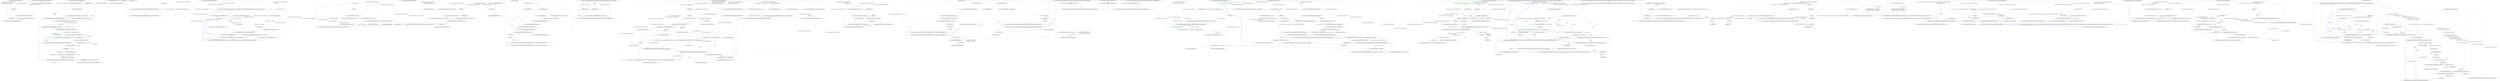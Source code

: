 digraph  {
n8 [label="QuantConnect.VisualStudioPlugin.QuantConnectPackage", span=""];
n0 [cluster="QuantConnect.VisualStudioPlugin.QuantConnectPackage.QuantConnectPackage()", label="Entry QuantConnect.VisualStudioPlugin.QuantConnectPackage.QuantConnectPackage()", span="62-62"];
n1 [cluster="QuantConnect.VisualStudioPlugin.QuantConnectPackage.QuantConnectPackage()", label="Exit QuantConnect.VisualStudioPlugin.QuantConnectPackage.QuantConnectPackage()", span="62-62"];
n2 [cluster="QuantConnect.VisualStudioPlugin.QuantConnectPackage.Initialize()", label="Entry QuantConnect.VisualStudioPlugin.QuantConnectPackage.Initialize()", span="76-76"];
n3 [cluster="QuantConnect.VisualStudioPlugin.QuantConnectPackage.Initialize()", label="SolutionExplorerMenuCommand.Initialize(this)", span="78-78"];
n4 [cluster="QuantConnect.VisualStudioPlugin.QuantConnectPackage.Initialize()", label="base.Initialize()", span="79-79"];
n7 [cluster="Unk.Initialize", label="Entry Unk.Initialize", span=""];
n5 [cluster="QuantConnect.VisualStudioPlugin.QuantConnectPackage.Initialize()", label="QuantConnect.VisualStudioPlugin.ToolMenuCommand.Initialize(this)", span="80-80"];
n6 [cluster="QuantConnect.VisualStudioPlugin.QuantConnectPackage.Initialize()", label="Exit QuantConnect.VisualStudioPlugin.QuantConnectPackage.Initialize()", span="76-76"];
m0_31 [cluster="QuantConnect.VisualStudioPlugin.CredentialsManager.GetLastCredential()", file="BasicTemplateAlgorithm.cs", label="Entry QuantConnect.VisualStudioPlugin.CredentialsManager.GetLastCredential()", span="8-8"];
m0_17 [cluster="QuantConnect.VisualStudioPlugin.AuthorizationManager.GetInstance()", file="BasicTemplateAlgorithm.cs", label="Entry QuantConnect.VisualStudioPlugin.AuthorizationManager.GetInstance()", span="36-36"];
m0_32 [cluster="QuantConnect.VisualStudioPlugin.AuthorizationManager.LogIn(string, string)", file="BasicTemplateAlgorithm.cs", label="Entry QuantConnect.VisualStudioPlugin.AuthorizationManager.LogIn(string, string)", span="66-66"];
m0_22 [cluster="QuantConnect.VisualStudioPlugin.LogInDialog.GetCredentials()", file="BasicTemplateAlgorithm.cs", label="Entry QuantConnect.VisualStudioPlugin.LogInDialog.GetCredentials()", span="64-64"];
m0_18 [cluster="QuantConnect.VisualStudioPlugin.AuthorizationManager.IsLoggedIn()", file="BasicTemplateAlgorithm.cs", label="Entry QuantConnect.VisualStudioPlugin.AuthorizationManager.IsLoggedIn()", span="55-55"];
m0_19 [cluster="QuantConnect.VisualStudioPlugin.LogInCommand.LoggedInWithLastStorredPassword()", file="BasicTemplateAlgorithm.cs", label="Entry QuantConnect.VisualStudioPlugin.LogInCommand.LoggedInWithLastStorredPassword()", span="65-65"];
m0_25 [cluster="QuantConnect.VisualStudioPlugin.LogInCommand.LoggedInWithLastStorredPassword()", file="BasicTemplateAlgorithm.cs", label="var nullableCredentials =_credentialsManager.GetLastCredential()", span="67-67"];
m0_26 [cluster="QuantConnect.VisualStudioPlugin.LogInCommand.LoggedInWithLastStorredPassword()", file="BasicTemplateAlgorithm.cs", label="!nullableCredentials.HasValue", span="68-68"];
m0_28 [cluster="QuantConnect.VisualStudioPlugin.LogInCommand.LoggedInWithLastStorredPassword()", file="BasicTemplateAlgorithm.cs", label="var credentials = nullableCredentials.Value", span="73-73"];
m0_27 [cluster="QuantConnect.VisualStudioPlugin.LogInCommand.LoggedInWithLastStorredPassword()", file="BasicTemplateAlgorithm.cs", label="return false;", span="70-70"];
m0_29 [cluster="QuantConnect.VisualStudioPlugin.LogInCommand.LoggedInWithLastStorredPassword()", file="BasicTemplateAlgorithm.cs", label="return AuthorizationManager.GetInstance().LogIn(credentials.UserId, credentials.AccessToken);", span="74-74"];
m0_30 [cluster="QuantConnect.VisualStudioPlugin.LogInCommand.LoggedInWithLastStorredPassword()", file="BasicTemplateAlgorithm.cs", label="Exit QuantConnect.VisualStudioPlugin.LogInCommand.LoggedInWithLastStorredPassword()", span="65-65"];
m0_20 [cluster="QuantConnect.VisualStudioPlugin.LogInDialog.LogInDialog(QuantConnect.VisualStudioPlugin.AuthorizationManager)", file="BasicTemplateAlgorithm.cs", label="Entry QuantConnect.VisualStudioPlugin.LogInDialog.LogInDialog(QuantConnect.VisualStudioPlugin.AuthorizationManager)", span="28-28"];
m0_21 [cluster="Unk.ShowModal", file="BasicTemplateAlgorithm.cs", label="Entry Unk.ShowModal", span=""];
m0_23 [cluster="QuantConnect.VisualStudioPlugin.CredentialsManager.SetCredentials(QuantConnect.VisualStudioPlugin.Credentials)", file="BasicTemplateAlgorithm.cs", label="Entry QuantConnect.VisualStudioPlugin.CredentialsManager.SetCredentials(QuantConnect.VisualStudioPlugin.Credentials)", span="19-19"];
m0_0 [cluster="QuantConnect.VisualStudioPlugin.LogInCommand.DoLogIn(System.IServiceProvider)", file="BasicTemplateAlgorithm.cs", label="Entry QuantConnect.VisualStudioPlugin.LogInCommand.DoLogIn(System.IServiceProvider)", span="32-32"];
m0_1 [cluster="QuantConnect.VisualStudioPlugin.LogInCommand.DoLogIn(System.IServiceProvider)", color=green, community=0, file="BasicTemplateAlgorithm.cs", label="32: var authorizationManager = AuthorizationManager.GetInstance()", span="35-35"];
m0_13 [cluster="QuantConnect.VisualStudioPlugin.LogInCommand.DoLogIn(System.IServiceProvider)", file="BasicTemplateAlgorithm.cs", label="VsUtils.DisplayInStatusBar(serviceProvider, ''Logged into QuantConnect'')", span="56-56"];
m0_2 [cluster="QuantConnect.VisualStudioPlugin.LogInCommand.DoLogIn(System.IServiceProvider)", color=green, community=0, file="BasicTemplateAlgorithm.cs", label="32: authorizationManager.IsLoggedIn()", span="36-36"];
m0_6 [cluster="QuantConnect.VisualStudioPlugin.LogInCommand.DoLogIn(System.IServiceProvider)", file="BasicTemplateAlgorithm.cs", label="var logInDialog = new LogInDialog(authorizationManager)", span="46-46"];
m0_3 [cluster="QuantConnect.VisualStudioPlugin.LogInCommand.DoLogIn(System.IServiceProvider)", color=green, community=0, file="BasicTemplateAlgorithm.cs", label="32: return true;", span="38-38"];
m0_4 [cluster="QuantConnect.VisualStudioPlugin.LogInCommand.DoLogIn(System.IServiceProvider)", file="BasicTemplateAlgorithm.cs", label="LoggedInWithLastStorredPassword()", span="41-41"];
m0_5 [cluster="QuantConnect.VisualStudioPlugin.LogInCommand.DoLogIn(System.IServiceProvider)", file="BasicTemplateAlgorithm.cs", label="return true;", span="43-43"];
m0_7 [cluster="QuantConnect.VisualStudioPlugin.LogInCommand.DoLogIn(System.IServiceProvider)", file="BasicTemplateAlgorithm.cs", label="logInDialog.HasMinimizeButton = false", span="47-47"];
m0_8 [cluster="QuantConnect.VisualStudioPlugin.LogInCommand.DoLogIn(System.IServiceProvider)", file="BasicTemplateAlgorithm.cs", label="logInDialog.HasMaximizeButton = false", span="48-48"];
m0_9 [cluster="QuantConnect.VisualStudioPlugin.LogInCommand.DoLogIn(System.IServiceProvider)", file="BasicTemplateAlgorithm.cs", label="logInDialog.ShowModal()", span="49-49"];
m0_10 [cluster="QuantConnect.VisualStudioPlugin.LogInCommand.DoLogIn(System.IServiceProvider)", file="BasicTemplateAlgorithm.cs", label="var credentials = logInDialog.GetCredentials()", span="51-51"];
m0_11 [cluster="QuantConnect.VisualStudioPlugin.LogInCommand.DoLogIn(System.IServiceProvider)", file="BasicTemplateAlgorithm.cs", label="credentials.HasValue", span="53-53"];
m0_12 [cluster="QuantConnect.VisualStudioPlugin.LogInCommand.DoLogIn(System.IServiceProvider)", file="BasicTemplateAlgorithm.cs", label="_credentialsManager.SetCredentials(credentials.Value)", span="55-55"];
m0_15 [cluster="QuantConnect.VisualStudioPlugin.LogInCommand.DoLogIn(System.IServiceProvider)", file="BasicTemplateAlgorithm.cs", label="return false;", span="61-61"];
m0_14 [cluster="QuantConnect.VisualStudioPlugin.LogInCommand.DoLogIn(System.IServiceProvider)", file="BasicTemplateAlgorithm.cs", label="return true;", span="57-57"];
m0_16 [cluster="QuantConnect.VisualStudioPlugin.LogInCommand.DoLogIn(System.IServiceProvider)", file="BasicTemplateAlgorithm.cs", label="Exit QuantConnect.VisualStudioPlugin.LogInCommand.DoLogIn(System.IServiceProvider)", span="32-32"];
m0_24 [cluster="QuantConnect.VisualStudioPlugin.VsUtils.DisplayInStatusBar(System.IServiceProvider, string)", file="BasicTemplateAlgorithm.cs", label="Entry QuantConnect.VisualStudioPlugin.VsUtils.DisplayInStatusBar(System.IServiceProvider, string)", span="31-31"];
m1_22 [cluster="QuantConnect.Algorithm.Console.WriteLine(string)", file="CustomDataWithFillForward.cs", label="Entry QuantConnect.Algorithm.Console.WriteLine(string)", span="44-44"];
m1_0 [cluster="QuantConnect.Securities.Forex.ForexHolding.ForexHolding(QuantConnect.Securities.Forex.Forex, QuantConnect.Securities.Interfaces.ISecurityTransactionModel, QuantConnect.Securities.ISecurityMarginModel)", file="CustomDataWithFillForward.cs", label="Entry QuantConnect.Securities.Forex.ForexHolding.ForexHolding(QuantConnect.Securities.Forex.Forex, QuantConnect.Securities.Interfaces.ISecurityTransactionModel, QuantConnect.Securities.ISecurityMarginModel)", span="48-48"];
m1_1 [cluster="QuantConnect.Securities.Forex.ForexHolding.ForexHolding(QuantConnect.Securities.Forex.Forex, QuantConnect.Securities.Interfaces.ISecurityTransactionModel, QuantConnect.Securities.ISecurityMarginModel)", color=green, community=0, file="CustomDataWithFillForward.cs", label="22: _forex = security", span="51-51"];
m1_2 [cluster="QuantConnect.Securities.Forex.ForexHolding.ForexHolding(QuantConnect.Securities.Forex.Forex, QuantConnect.Securities.Interfaces.ISecurityTransactionModel, QuantConnect.Securities.ISecurityMarginModel)", file="CustomDataWithFillForward.cs", label="Exit QuantConnect.Securities.Forex.ForexHolding.ForexHolding(QuantConnect.Securities.Forex.Forex, QuantConnect.Securities.Interfaces.ISecurityTransactionModel, QuantConnect.Securities.ISecurityMarginModel)", span="48-48"];
m1_3 [cluster="QuantConnect.Securities.Forex.ForexHolding.TotalCloseProfit()", file="CustomDataWithFillForward.cs", label="Entry QuantConnect.Securities.Forex.ForexHolding.TotalCloseProfit()", span="84-84"];
m1_4 [cluster="QuantConnect.Securities.Forex.ForexHolding.TotalCloseProfit()", file="CustomDataWithFillForward.cs", label="AbsoluteQuantity == 0", span="86-86"];
m1_5 [cluster="QuantConnect.Securities.Forex.ForexHolding.TotalCloseProfit()", file="CustomDataWithFillForward.cs", label="return 0;", span="88-88"];
m1_6 [cluster="QuantConnect.Securities.Forex.ForexHolding.TotalCloseProfit()", file="CustomDataWithFillForward.cs", label="decimal orderFee = 0", span="91-91"];
m1_7 [cluster="QuantConnect.Securities.Forex.ForexHolding.TotalCloseProfit()", file="CustomDataWithFillForward.cs", label="AbsoluteQuantity > 0", span="93-93"];
m1_8 [cluster="QuantConnect.Securities.Forex.ForexHolding.TotalCloseProfit()", file="CustomDataWithFillForward.cs", label="orderFee = TransactionModel.GetOrderFee(AbsoluteQuantity, Price)", span="96-96"];
m1_9 [cluster="QuantConnect.Securities.Forex.ForexHolding.TotalCloseProfit()", file="CustomDataWithFillForward.cs", label="return (Price - AveragePrice)*Quantity*_forex.QuoteCurrency.ConversionRate - orderFee;", span="100-100"];
m1_10 [cluster="QuantConnect.Securities.Forex.ForexHolding.TotalCloseProfit()", file="CustomDataWithFillForward.cs", label="Exit QuantConnect.Securities.Forex.ForexHolding.TotalCloseProfit()", span="84-84"];
m1_11 [cluster="QuantConnect.Securities.Interfaces.ISecurityTransactionModel.GetOrderFee(decimal, decimal)", file="CustomDataWithFillForward.cs", label="Entry QuantConnect.Securities.Interfaces.ISecurityTransactionModel.GetOrderFee(decimal, decimal)", span="84-84"];
m1_23 [cluster="System.Collections.Generic.List<T>.Add(T)", file="CustomDataWithFillForward.cs", label="Entry System.Collections.Generic.List<T>.Add(T)", span="0-0"];
m1_14 [cluster="QuantConnect.Algorithm.QCAlgorithm.AddData<T>(string, QuantConnect.Resolution, bool, decimal)", file="CustomDataWithFillForward.cs", label="Entry QuantConnect.Algorithm.QCAlgorithm.AddData<T>(string, QuantConnect.Resolution, bool, decimal)", span="693-693"];
m1_13 [cluster="QuantConnect.Algorithm.QCAlgorithm.SetEndDate(int, int, int)", file="CustomDataWithFillForward.cs", label="Entry QuantConnect.Algorithm.QCAlgorithm.SetEndDate(int, int, int)", span="470-470"];
m1_17 [cluster="QuantConnect.Algorithm.Examples.CustomDataWithFillForward.OnData(QuantConnect.Data.Test.FakeTradeBarCustom)", file="CustomDataWithFillForward.cs", label="Entry QuantConnect.Algorithm.Examples.CustomDataWithFillForward.OnData(QuantConnect.Data.Test.FakeTradeBarCustom)", span="48-48"];
m1_18 [cluster="QuantConnect.Algorithm.Examples.CustomDataWithFillForward.OnData(QuantConnect.Data.Test.FakeTradeBarCustom)", file="CustomDataWithFillForward.cs", label="Console.WriteLine(custom.Time.ToString(''o'') + '' FF '' + (custom.IsFillForward ? ''1'' : ''0'') + '' '' + custom.Symbol)", span="50-50"];
m1_19 [cluster="QuantConnect.Algorithm.Examples.CustomDataWithFillForward.OnData(QuantConnect.Data.Test.FakeTradeBarCustom)", color=red, community=0, file="CustomDataWithFillForward.cs", label="12: _data.Add(custom)", span="51-51"];
m1_20 [cluster="QuantConnect.Algorithm.Examples.CustomDataWithFillForward.OnData(QuantConnect.Data.Test.FakeTradeBarCustom)", file="CustomDataWithFillForward.cs", label="Exit QuantConnect.Algorithm.Examples.CustomDataWithFillForward.OnData(QuantConnect.Data.Test.FakeTradeBarCustom)", span="48-48"];
m1_21 [cluster="System.DateTime.ToString(string)", file="CustomDataWithFillForward.cs", label="Entry System.DateTime.ToString(string)", span="0-0"];
m1_12 [cluster="QuantConnect.Algorithm.QCAlgorithm.SetStartDate(int, int, int)", file="CustomDataWithFillForward.cs", label="QuantConnect.Securities.Forex.ForexHolding", span=""];
m1_15 [cluster="QuantConnect.Securities.Forex.ForexExchange.ForexExchange()", file="CustomDataWithFillForward.cs", label="Entry QuantConnect.Securities.Forex.ForexExchange.ForexExchange()", span="44-44"];
m1_16 [cluster="QuantConnect.Securities.Equity.EquityExchange.EquityExchange()", file="CustomDataWithFillForward.cs", label="Entry QuantConnect.Securities.Equity.EquityExchange.EquityExchange()", span="44-44"];
m1_24 [file="CustomDataWithFillForward.cs", label="QuantConnect.Algorithm.Examples.CustomDataWithFillForward", span=""];
m2_7 [cluster="System.DateTime.AddDays(double)", file="CustomData_Bitcoin.cs", label="Entry System.DateTime.AddDays(double)", span="0-0"];
m2_8 [cluster="QuantConnect.Algorithm.QCAlgorithm.SetEndDate(System.DateTime)", file="CustomData_Bitcoin.cs", label="Entry QuantConnect.Algorithm.QCAlgorithm.SetEndDate(System.DateTime)", span="538-538"];
m2_18 [cluster="System.Math.Abs(decimal)", file="CustomData_Bitcoin.cs", label="Entry System.Math.Abs(decimal)", span="0-0"];
m2_20 [cluster="QuantConnect.Algorithm.Console.WriteLine(string)", file="CustomData_Bitcoin.cs", label="Entry QuantConnect.Algorithm.Console.WriteLine(string)", span="44-44"];
m2_21 [cluster="System.DateTime.ToLongDateString()", file="CustomData_Bitcoin.cs", label="Entry System.DateTime.ToLongDateString()", span="0-0"];
m2_22 [cluster="System.DateTime.ToLongTimeString()", file="CustomData_Bitcoin.cs", label="Entry System.DateTime.ToLongTimeString()", span="0-0"];
m2_24 [cluster="QuantConnect.Algorithm.Examples.Bitcoin.Bitcoin()", file="CustomData_Bitcoin.cs", label="Entry QuantConnect.Algorithm.Examples.Bitcoin.Bitcoin()", span="87-87"];
m2_25 [cluster="QuantConnect.Algorithm.Examples.Bitcoin.Bitcoin()", file="CustomData_Bitcoin.cs", label="this.Symbol = ''BTC''", span="89-89"];
m2_26 [cluster="QuantConnect.Algorithm.Examples.Bitcoin.Bitcoin()", file="CustomData_Bitcoin.cs", label="Exit QuantConnect.Algorithm.Examples.Bitcoin.Bitcoin()", span="87-87"];
m2_50 [cluster="System.DateTime.Parse(string)", file="CustomData_Bitcoin.cs", label="Entry System.DateTime.Parse(string)", span="0-0"];
m2_23 [cluster="decimal.ToString()", file="CustomData_Bitcoin.cs", label="Entry decimal.ToString()", span="0-0"];
m2_19 [cluster="QuantConnect.Algorithm.QCAlgorithm.Order(string, decimal)", file="CustomData_Bitcoin.cs", label="Entry QuantConnect.Algorithm.QCAlgorithm.Order(string, decimal)", span="170-170"];
m2_11 [cluster="QuantConnect.Algorithm.Examples.CustomDataBitcoinAlgorithm.OnData(QuantConnect.Algorithm.Examples.Bitcoin)", file="CustomData_Bitcoin.cs", label="Entry QuantConnect.Algorithm.Examples.CustomDataBitcoinAlgorithm.OnData(QuantConnect.Algorithm.Examples.Bitcoin)", span="51-51"];
m2_12 [cluster="QuantConnect.Algorithm.Examples.CustomDataBitcoinAlgorithm.OnData(QuantConnect.Algorithm.Examples.Bitcoin)", file="CustomData_Bitcoin.cs", label="!Portfolio.Invested", span="54-54"];
m2_13 [cluster="QuantConnect.Algorithm.Examples.CustomDataBitcoinAlgorithm.OnData(QuantConnect.Algorithm.Examples.Bitcoin)", file="CustomData_Bitcoin.cs", label="data.Close != 0", span="57-57"];
m2_14 [cluster="QuantConnect.Algorithm.Examples.CustomDataBitcoinAlgorithm.OnData(QuantConnect.Algorithm.Examples.Bitcoin)", file="CustomData_Bitcoin.cs", label="Order(''BTC'', (Portfolio.Cash / Math.Abs(data.Close + 1)))", span="59-59"];
m2_15 [cluster="QuantConnect.Algorithm.Examples.CustomDataBitcoinAlgorithm.OnData(QuantConnect.Algorithm.Examples.Bitcoin)", file="CustomData_Bitcoin.cs", label="Console.WriteLine(''Buying BTC 'Shares': BTC: '' + data.Close)", span="61-61"];
m2_16 [cluster="QuantConnect.Algorithm.Examples.CustomDataBitcoinAlgorithm.OnData(QuantConnect.Algorithm.Examples.Bitcoin)", file="CustomData_Bitcoin.cs", label="Console.WriteLine(''Time: '' + Time.ToLongDateString() + '' '' + Time.ToLongTimeString() + data.Close.ToString())", span="63-63"];
m2_17 [cluster="QuantConnect.Algorithm.Examples.CustomDataBitcoinAlgorithm.OnData(QuantConnect.Algorithm.Examples.Bitcoin)", file="CustomData_Bitcoin.cs", label="Exit QuantConnect.Algorithm.Examples.CustomDataBitcoinAlgorithm.OnData(QuantConnect.Algorithm.Examples.Bitcoin)", span="51-51"];
m2_27 [cluster="QuantConnect.Algorithm.Examples.Bitcoin.GetSource(QuantConnect.Data.SubscriptionDataConfig, System.DateTime, QuantConnect.DataFeedEndpoint)", file="CustomData_Bitcoin.cs", label="Entry QuantConnect.Algorithm.Examples.Bitcoin.GetSource(QuantConnect.Data.SubscriptionDataConfig, System.DateTime, QuantConnect.DataFeedEndpoint)", span="101-101"];
m2_28 [cluster="QuantConnect.Algorithm.Examples.Bitcoin.GetSource(QuantConnect.Data.SubscriptionDataConfig, System.DateTime, QuantConnect.DataFeedEndpoint)", file="CustomData_Bitcoin.cs", label=datafeed, span="103-103"];
m2_29 [cluster="QuantConnect.Algorithm.Examples.Bitcoin.GetSource(QuantConnect.Data.SubscriptionDataConfig, System.DateTime, QuantConnect.DataFeedEndpoint)", file="CustomData_Bitcoin.cs", label="DataFeedEndpoint.Backtesting", span="107-107"];
m2_31 [cluster="QuantConnect.Algorithm.Examples.Bitcoin.GetSource(QuantConnect.Data.SubscriptionDataConfig, System.DateTime, QuantConnect.DataFeedEndpoint)", file="CustomData_Bitcoin.cs", label="DataFeedEndpoint.LiveTrading", span="112-112"];
m2_30 [cluster="QuantConnect.Algorithm.Examples.Bitcoin.GetSource(QuantConnect.Data.SubscriptionDataConfig, System.DateTime, QuantConnect.DataFeedEndpoint)", file="CustomData_Bitcoin.cs", label="return ''http://www.quandl.com/api/v1/datasets/BITCOIN/BITSTAMPUSD.csv?sort_order=asc'';", span="110-110"];
m2_32 [cluster="QuantConnect.Algorithm.Examples.Bitcoin.GetSource(QuantConnect.Data.SubscriptionDataConfig, System.DateTime, QuantConnect.DataFeedEndpoint)", file="CustomData_Bitcoin.cs", label="return ''....'';", span="114-114"];
m2_33 [cluster="QuantConnect.Algorithm.Examples.Bitcoin.GetSource(QuantConnect.Data.SubscriptionDataConfig, System.DateTime, QuantConnect.DataFeedEndpoint)", file="CustomData_Bitcoin.cs", label="Exit QuantConnect.Algorithm.Examples.Bitcoin.GetSource(QuantConnect.Data.SubscriptionDataConfig, System.DateTime, QuantConnect.DataFeedEndpoint)", span="101-101"];
m2_10 [cluster="QuantConnect.Algorithm.QCAlgorithm.AddData<T>(string, QuantConnect.Resolution)", file="CustomData_Bitcoin.cs", label="Entry QuantConnect.Algorithm.QCAlgorithm.AddData<T>(string, QuantConnect.Resolution)", span="673-673"];
m2_34 [cluster="QuantConnect.Algorithm.Examples.Bitcoin.Reader(QuantConnect.Data.SubscriptionDataConfig, string, System.DateTime, QuantConnect.DataFeedEndpoint)", file="CustomData_Bitcoin.cs", label="Entry QuantConnect.Algorithm.Examples.Bitcoin.Reader(QuantConnect.Data.SubscriptionDataConfig, string, System.DateTime, QuantConnect.DataFeedEndpoint)", span="128-128"];
m2_35 [cluster="QuantConnect.Algorithm.Examples.Bitcoin.Reader(QuantConnect.Data.SubscriptionDataConfig, string, System.DateTime, QuantConnect.DataFeedEndpoint)", file="CustomData_Bitcoin.cs", label="Bitcoin coin = new Bitcoin()", span="131-131"];
m2_36 [cluster="QuantConnect.Algorithm.Examples.Bitcoin.Reader(QuantConnect.Data.SubscriptionDataConfig, string, System.DateTime, QuantConnect.DataFeedEndpoint)", file="CustomData_Bitcoin.cs", label="string[] data = line.Split(',')", span="138-138"];
m2_37 [cluster="QuantConnect.Algorithm.Examples.Bitcoin.Reader(QuantConnect.Data.SubscriptionDataConfig, string, System.DateTime, QuantConnect.DataFeedEndpoint)", file="CustomData_Bitcoin.cs", label="coin.Time = DateTime.Parse(data[0])", span="139-139"];
m2_38 [cluster="QuantConnect.Algorithm.Examples.Bitcoin.Reader(QuantConnect.Data.SubscriptionDataConfig, string, System.DateTime, QuantConnect.DataFeedEndpoint)", file="CustomData_Bitcoin.cs", label="coin.Open = Convert.ToDecimal(data[1], CultureInfo.InvariantCulture)", span="140-140"];
m2_39 [cluster="QuantConnect.Algorithm.Examples.Bitcoin.Reader(QuantConnect.Data.SubscriptionDataConfig, string, System.DateTime, QuantConnect.DataFeedEndpoint)", file="CustomData_Bitcoin.cs", label="coin.High = Convert.ToDecimal(data[2], CultureInfo.InvariantCulture)", span="141-141"];
m2_40 [cluster="QuantConnect.Algorithm.Examples.Bitcoin.Reader(QuantConnect.Data.SubscriptionDataConfig, string, System.DateTime, QuantConnect.DataFeedEndpoint)", file="CustomData_Bitcoin.cs", label="coin.Low = Convert.ToDecimal(data[3], CultureInfo.InvariantCulture)", span="142-142"];
m2_41 [cluster="QuantConnect.Algorithm.Examples.Bitcoin.Reader(QuantConnect.Data.SubscriptionDataConfig, string, System.DateTime, QuantConnect.DataFeedEndpoint)", file="CustomData_Bitcoin.cs", label="coin.Close = Convert.ToDecimal(data[4], CultureInfo.InvariantCulture)", span="143-143"];
m2_42 [cluster="QuantConnect.Algorithm.Examples.Bitcoin.Reader(QuantConnect.Data.SubscriptionDataConfig, string, System.DateTime, QuantConnect.DataFeedEndpoint)", file="CustomData_Bitcoin.cs", label="coin.VolumeBTC = Convert.ToDecimal(data[5], CultureInfo.InvariantCulture)", span="144-144"];
m2_43 [cluster="QuantConnect.Algorithm.Examples.Bitcoin.Reader(QuantConnect.Data.SubscriptionDataConfig, string, System.DateTime, QuantConnect.DataFeedEndpoint)", file="CustomData_Bitcoin.cs", label="coin.VolumeUSD = Convert.ToDecimal(data[6], CultureInfo.InvariantCulture)", span="145-145"];
m2_44 [cluster="QuantConnect.Algorithm.Examples.Bitcoin.Reader(QuantConnect.Data.SubscriptionDataConfig, string, System.DateTime, QuantConnect.DataFeedEndpoint)", file="CustomData_Bitcoin.cs", label="coin.WeightedPrice = Convert.ToDecimal(data[7], CultureInfo.InvariantCulture)", span="146-146"];
m2_45 [cluster="QuantConnect.Algorithm.Examples.Bitcoin.Reader(QuantConnect.Data.SubscriptionDataConfig, string, System.DateTime, QuantConnect.DataFeedEndpoint)", file="CustomData_Bitcoin.cs", label="coin.Symbol = ''BTC''", span="147-147"];
m2_46 [cluster="QuantConnect.Algorithm.Examples.Bitcoin.Reader(QuantConnect.Data.SubscriptionDataConfig, string, System.DateTime, QuantConnect.DataFeedEndpoint)", file="CustomData_Bitcoin.cs", label="coin.Value = coin.Close", span="148-148"];
m2_47 [cluster="QuantConnect.Algorithm.Examples.Bitcoin.Reader(QuantConnect.Data.SubscriptionDataConfig, string, System.DateTime, QuantConnect.DataFeedEndpoint)", file="CustomData_Bitcoin.cs", label="return coin;", span="152-152"];
m2_48 [cluster="QuantConnect.Algorithm.Examples.Bitcoin.Reader(QuantConnect.Data.SubscriptionDataConfig, string, System.DateTime, QuantConnect.DataFeedEndpoint)", file="CustomData_Bitcoin.cs", label="Exit QuantConnect.Algorithm.Examples.Bitcoin.Reader(QuantConnect.Data.SubscriptionDataConfig, string, System.DateTime, QuantConnect.DataFeedEndpoint)", span="128-128"];
m2_49 [cluster="string.Split(params char[])", file="CustomData_Bitcoin.cs", label="Entry string.Split(params char[])", span="0-0"];
m2_6 [cluster="QuantConnect.Algorithm.QCAlgorithm.SetStartDate(int, int, int)", file="CustomData_Bitcoin.cs", label="Entry QuantConnect.Algorithm.QCAlgorithm.SetStartDate(int, int, int)", span="445-445"];
m2_9 [cluster="QuantConnect.Algorithm.QCAlgorithm.SetCash(int)", file="CustomData_Bitcoin.cs", label="Entry QuantConnect.Algorithm.QCAlgorithm.SetCash(int)", span="412-412"];
m2_0 [cluster="QuantConnect.Algorithm.Examples.CustomDataBitcoinAlgorithm.Initialize()", file="CustomData_Bitcoin.cs", label="Entry QuantConnect.Algorithm.Examples.CustomDataBitcoinAlgorithm.Initialize()", span="33-33"];
m2_1 [cluster="QuantConnect.Algorithm.Examples.CustomDataBitcoinAlgorithm.Initialize()", file="CustomData_Bitcoin.cs", label="SetStartDate(2011, 9, 13)", span="36-36"];
m2_2 [cluster="QuantConnect.Algorithm.Examples.CustomDataBitcoinAlgorithm.Initialize()", file="CustomData_Bitcoin.cs", label="SetEndDate(DateTime.Now.Date.AddDays(-1))", span="37-37"];
m2_3 [cluster="QuantConnect.Algorithm.Examples.CustomDataBitcoinAlgorithm.Initialize()", file="CustomData_Bitcoin.cs", label="SetCash(100000)", span="40-40"];
m2_4 [cluster="QuantConnect.Algorithm.Examples.CustomDataBitcoinAlgorithm.Initialize()", file="CustomData_Bitcoin.cs", label="AddData<Bitcoin>(''BTC'')", span="43-43"];
m2_5 [cluster="QuantConnect.Algorithm.Examples.CustomDataBitcoinAlgorithm.Initialize()", file="CustomData_Bitcoin.cs", label="Exit QuantConnect.Algorithm.Examples.CustomDataBitcoinAlgorithm.Initialize()", span="33-33"];
m2_51 [cluster="System.Convert.ToDecimal(string, System.IFormatProvider)", file="CustomData_Bitcoin.cs", label="Entry System.Convert.ToDecimal(string, System.IFormatProvider)", span="0-0"];
m2_52 [file="CustomData_Bitcoin.cs", label="QuantConnect.Algorithm.Examples.CustomDataBitcoinAlgorithm", span=""];
m2_53 [file="CustomData_Bitcoin.cs", label="QuantConnect.Algorithm.Examples.Bitcoin", span=""];
m3_15 [cluster="QuantConnect.Algorithm.Examples.CorrelationPair.CorrelationPair(System.DateTime)", file="CustomData_NitfyINR.cs", label="Entry QuantConnect.Algorithm.Examples.CorrelationPair.CorrelationPair(System.DateTime)", span="218-218"];
m3_85 [cluster="QuantConnect.Algorithm.Examples.CorrelationPair.CorrelationPair(System.DateTime)", file="CustomData_NitfyINR.cs", label="Date = date.Date", span="220-220"];
m3_86 [cluster="QuantConnect.Algorithm.Examples.CorrelationPair.CorrelationPair(System.DateTime)", file="CustomData_NitfyINR.cs", label="Exit QuantConnect.Algorithm.Examples.CorrelationPair.CorrelationPair(System.DateTime)", span="218-218"];
m3_17 [cluster="QuantConnect.Algorithm.Examples.CustomDataNIFTYAlgorithm.OnData(QuantConnect.Algorithm.Examples.Nifty)", file="CustomData_NitfyINR.cs", label="Entry QuantConnect.Algorithm.Examples.CustomDataNIFTYAlgorithm.OnData(QuantConnect.Algorithm.Examples.Nifty)", span="66-66"];
m3_18 [cluster="QuantConnect.Algorithm.Examples.CustomDataNIFTYAlgorithm.OnData(QuantConnect.Algorithm.Examples.Nifty)", file="CustomData_NitfyINR.cs", label="int quantity = (int)(Portfolio.TotalPortfolioValue * 0.9m / data.Close)", span="70-70"];
m3_19 [cluster="QuantConnect.Algorithm.Examples.CustomDataNIFTYAlgorithm.OnData(QuantConnect.Algorithm.Examples.Nifty)", file="CustomData_NitfyINR.cs", label="today.NiftyPrice = Convert.ToDouble(data.Close)", span="72-72"];
m3_20 [cluster="QuantConnect.Algorithm.Examples.CustomDataNIFTYAlgorithm.OnData(QuantConnect.Algorithm.Examples.Nifty)", file="CustomData_NitfyINR.cs", label="today.Date == data.Time", span="73-73"];
m3_27 [cluster="QuantConnect.Algorithm.Examples.CustomDataNIFTYAlgorithm.OnData(QuantConnect.Algorithm.Examples.Nifty)", file="CustomData_NitfyINR.cs", label="Convert.ToDouble(data.Open) >= highestNifty", span="93-93"];
m3_29 [cluster="QuantConnect.Algorithm.Examples.CustomDataNIFTYAlgorithm.OnData(QuantConnect.Algorithm.Examples.Nifty)", file="CustomData_NitfyINR.cs", label="Debug(''LONG '' + code + '' Time: '' + Time.ToShortDateString() + '' Quantity: '' + quantity + '' Portfolio:'' + Portfolio[''NIFTY''].Quantity + '' Nifty: '' + data.Close + '' Buying Power: '' + Portfolio.TotalPortfolioValue)", span="96-96"];
m3_30 [cluster="QuantConnect.Algorithm.Examples.CustomDataNIFTYAlgorithm.OnData(QuantConnect.Algorithm.Examples.Nifty)", file="CustomData_NitfyINR.cs", label="Convert.ToDouble(data.Open) <= lowestNifty", span="98-98"];
m3_32 [cluster="QuantConnect.Algorithm.Examples.CustomDataNIFTYAlgorithm.OnData(QuantConnect.Algorithm.Examples.Nifty)", file="CustomData_NitfyINR.cs", label="Debug(''SHORT '' + code + '' Time: '' + Time.ToShortDateString() + '' Quantity: '' + quantity + '' Portfolio:'' + Portfolio[''NIFTY''].Quantity + '' Nifty: '' + data.Close + '' Buying Power: '' + Portfolio.TotalPortfolioValue)", span="101-101"];
m3_28 [cluster="QuantConnect.Algorithm.Examples.CustomDataNIFTYAlgorithm.OnData(QuantConnect.Algorithm.Examples.Nifty)", file="CustomData_NitfyINR.cs", label="int code = Order(''NIFTY'', quantity - Portfolio[''NIFTY''].Quantity)", span="95-95"];
m3_31 [cluster="QuantConnect.Algorithm.Examples.CustomDataNIFTYAlgorithm.OnData(QuantConnect.Algorithm.Examples.Nifty)", file="CustomData_NitfyINR.cs", label="int code = Order(''NIFTY'', -quantity - Portfolio[''NIFTY''].Quantity)", span="100-100"];
m3_21 [cluster="QuantConnect.Algorithm.Examples.CustomDataNIFTYAlgorithm.OnData(QuantConnect.Algorithm.Examples.Nifty)", file="CustomData_NitfyINR.cs", label="prices.Add(today)", span="75-75"];
m3_24 [cluster="QuantConnect.Algorithm.Examples.CustomDataNIFTYAlgorithm.OnData(QuantConnect.Algorithm.Examples.Nifty)", file="CustomData_NitfyINR.cs", label="double highestNifty = (from pair in prices select pair.NiftyPrice).Max()", span="84-84"];
m3_22 [cluster="QuantConnect.Algorithm.Examples.CustomDataNIFTYAlgorithm.OnData(QuantConnect.Algorithm.Examples.Nifty)", file="CustomData_NitfyINR.cs", label="prices.Count > minimumCorrelationHistory", span="77-77"];
m3_23 [cluster="QuantConnect.Algorithm.Examples.CustomDataNIFTYAlgorithm.OnData(QuantConnect.Algorithm.Examples.Nifty)", file="CustomData_NitfyINR.cs", label="prices.RemoveAt(0)", span="79-79"];
m3_25 [cluster="QuantConnect.Algorithm.Examples.CustomDataNIFTYAlgorithm.OnData(QuantConnect.Algorithm.Examples.Nifty)", file="CustomData_NitfyINR.cs", label="double lowestNifty = (from pair in prices select pair.NiftyPrice).Min()", span="85-85"];
m3_26 [cluster="QuantConnect.Algorithm.Examples.CustomDataNIFTYAlgorithm.OnData(QuantConnect.Algorithm.Examples.Nifty)", file="CustomData_NitfyINR.cs", label="Time.DayOfWeek == DayOfWeek.Wednesday", span="86-86"];
m3_33 [cluster="QuantConnect.Algorithm.Examples.CustomDataNIFTYAlgorithm.OnData(QuantConnect.Algorithm.Examples.Nifty)", file="CustomData_NitfyINR.cs", label=Exception, span="105-105"];
m3_34 [cluster="QuantConnect.Algorithm.Examples.CustomDataNIFTYAlgorithm.OnData(QuantConnect.Algorithm.Examples.Nifty)", file="CustomData_NitfyINR.cs", label="Debug(''Error: '' + err.Message)", span="107-107"];
m3_35 [cluster="QuantConnect.Algorithm.Examples.CustomDataNIFTYAlgorithm.OnData(QuantConnect.Algorithm.Examples.Nifty)", file="CustomData_NitfyINR.cs", label="Exit QuantConnect.Algorithm.Examples.CustomDataNIFTYAlgorithm.OnData(QuantConnect.Algorithm.Examples.Nifty)", span="66-66"];
m3_65 [cluster="string.Split(params char[])", file="CustomData_NitfyINR.cs", label="Entry string.Split(params char[])", span="0-0"];
m3_10 [cluster="QuantConnect.Algorithm.QCAlgorithm.AddData<T>(string, QuantConnect.Resolution)", file="CustomData_NitfyINR.cs", label="Entry QuantConnect.Algorithm.QCAlgorithm.AddData<T>(string, QuantConnect.Resolution)", span="673-673"];
m3_39 [cluster="Unk.Min", file="CustomData_NitfyINR.cs", label="Entry Unk.Min", span=""];
m3_43 [cluster="QuantConnect.Algorithm.Examples.CustomDataNIFTYAlgorithm.OnEndOfDay()", file="CustomData_NitfyINR.cs", label="Entry QuantConnect.Algorithm.Examples.CustomDataNIFTYAlgorithm.OnEndOfDay()", span="113-113"];
m3_44 [cluster="QuantConnect.Algorithm.Examples.CustomDataNIFTYAlgorithm.OnEndOfDay()", file="CustomData_NitfyINR.cs", label="Plot(''Nifty Closing Price'', today.NiftyPrice)", span="117-117"];
m3_45 [cluster="QuantConnect.Algorithm.Examples.CustomDataNIFTYAlgorithm.OnEndOfDay()", file="CustomData_NitfyINR.cs", label="Exit QuantConnect.Algorithm.Examples.CustomDataNIFTYAlgorithm.OnEndOfDay()", span="113-113"];
m3_46 [cluster="QuantConnect.Algorithm.QCAlgorithm.Plot(string, double)", file="CustomData_NitfyINR.cs", label="Entry QuantConnect.Algorithm.QCAlgorithm.Plot(string, double)", span="115-115"];
m3_66 [cluster="System.DateTime.Parse(string)", file="CustomData_NitfyINR.cs", label="Entry System.DateTime.Parse(string)", span="0-0"];
m3_40 [cluster="QuantConnect.Algorithm.QCAlgorithm.Order(string, int, bool, string)", file="CustomData_NitfyINR.cs", label="Entry QuantConnect.Algorithm.QCAlgorithm.Order(string, int, bool, string)", span="183-183"];
m3_38 [cluster="Unk.Max", file="CustomData_NitfyINR.cs", label="Entry Unk.Max", span=""];
m3_68 [cluster="QuantConnect.Algorithm.Examples.DollarRupee.DollarRupee()", file="CustomData_NitfyINR.cs", label="Entry QuantConnect.Algorithm.Examples.DollarRupee.DollarRupee()", span="175-175"];
m3_69 [cluster="QuantConnect.Algorithm.Examples.DollarRupee.DollarRupee()", color=red, community=0, file="CustomData_NitfyINR.cs", label="19: this.Symbol = ''USDINR''", span="177-177"];
m3_70 [cluster="QuantConnect.Algorithm.Examples.DollarRupee.DollarRupee()", file="CustomData_NitfyINR.cs", label="Exit QuantConnect.Algorithm.Examples.DollarRupee.DollarRupee()", span="175-175"];
m3_47 [cluster="QuantConnect.Algorithm.Examples.Nifty.Nifty()", file="CustomData_NitfyINR.cs", label="Entry QuantConnect.Algorithm.Examples.Nifty.Nifty()", span="129-129"];
m3_48 [cluster="QuantConnect.Algorithm.Examples.Nifty.Nifty()", color=red, community=0, file="CustomData_NitfyINR.cs", label="19: this.Symbol = ''NIFTY''", span="131-131"];
m3_49 [cluster="QuantConnect.Algorithm.Examples.Nifty.Nifty()", file="CustomData_NitfyINR.cs", label="Exit QuantConnect.Algorithm.Examples.Nifty.Nifty()", span="129-129"];
m3_71 [cluster="QuantConnect.Algorithm.Examples.DollarRupee.GetSource(QuantConnect.Data.SubscriptionDataConfig, System.DateTime, QuantConnect.DataFeedEndpoint)", file="CustomData_NitfyINR.cs", label="Entry QuantConnect.Algorithm.Examples.DollarRupee.GetSource(QuantConnect.Data.SubscriptionDataConfig, System.DateTime, QuantConnect.DataFeedEndpoint)", span="180-180"];
m3_72 [cluster="QuantConnect.Algorithm.Examples.DollarRupee.GetSource(QuantConnect.Data.SubscriptionDataConfig, System.DateTime, QuantConnect.DataFeedEndpoint)", file="CustomData_NitfyINR.cs", label="return ''https://www.dropbox.com/s/m6ecmkg9aijwzy2/USDINR.csv?dl=1'';", span="182-182"];
m3_73 [cluster="QuantConnect.Algorithm.Examples.DollarRupee.GetSource(QuantConnect.Data.SubscriptionDataConfig, System.DateTime, QuantConnect.DataFeedEndpoint)", file="CustomData_NitfyINR.cs", label="Exit QuantConnect.Algorithm.Examples.DollarRupee.GetSource(QuantConnect.Data.SubscriptionDataConfig, System.DateTime, QuantConnect.DataFeedEndpoint)", span="180-180"];
m3_16 [cluster="System.Convert.ToDouble(decimal)", file="CustomData_NitfyINR.cs", label="Entry System.Convert.ToDouble(decimal)", span="0-0"];
m3_83 [cluster="QuantConnect.Algorithm.Examples.CorrelationPair.CorrelationPair()", file="CustomData_NitfyINR.cs", label="Entry QuantConnect.Algorithm.Examples.CorrelationPair.CorrelationPair()", span="213-213"];
m3_84 [cluster="QuantConnect.Algorithm.Examples.CorrelationPair.CorrelationPair()", file="CustomData_NitfyINR.cs", label="Exit QuantConnect.Algorithm.Examples.CorrelationPair.CorrelationPair()", span="213-213"];
m3_7 [cluster="QuantConnect.Algorithm.QCAlgorithm.SetStartDate(int, int, int)", file="CustomData_NitfyINR.cs", label="Entry QuantConnect.Algorithm.QCAlgorithm.SetStartDate(int, int, int)", span="445-445"];
m3_53 [cluster="QuantConnect.Algorithm.Examples.Nifty.Reader(QuantConnect.Data.SubscriptionDataConfig, string, System.DateTime, QuantConnect.DataFeedEndpoint)", file="CustomData_NitfyINR.cs", label="Entry QuantConnect.Algorithm.Examples.Nifty.Reader(QuantConnect.Data.SubscriptionDataConfig, string, System.DateTime, QuantConnect.DataFeedEndpoint)", span="139-139"];
m3_54 [cluster="QuantConnect.Algorithm.Examples.Nifty.Reader(QuantConnect.Data.SubscriptionDataConfig, string, System.DateTime, QuantConnect.DataFeedEndpoint)", file="CustomData_NitfyINR.cs", label="Nifty index = new Nifty()", span="142-142"];
m3_55 [cluster="QuantConnect.Algorithm.Examples.Nifty.Reader(QuantConnect.Data.SubscriptionDataConfig, string, System.DateTime, QuantConnect.DataFeedEndpoint)", file="CustomData_NitfyINR.cs", label="string[] data = line.Split(',')", span="149-149"];
m3_56 [cluster="QuantConnect.Algorithm.Examples.Nifty.Reader(QuantConnect.Data.SubscriptionDataConfig, string, System.DateTime, QuantConnect.DataFeedEndpoint)", file="CustomData_NitfyINR.cs", label="index.Time = DateTime.Parse(data[0])", span="150-150"];
m3_57 [cluster="QuantConnect.Algorithm.Examples.Nifty.Reader(QuantConnect.Data.SubscriptionDataConfig, string, System.DateTime, QuantConnect.DataFeedEndpoint)", file="CustomData_NitfyINR.cs", label="index.Open = Convert.ToDecimal(data[1], CultureInfo.InvariantCulture)", span="151-151"];
m3_58 [cluster="QuantConnect.Algorithm.Examples.Nifty.Reader(QuantConnect.Data.SubscriptionDataConfig, string, System.DateTime, QuantConnect.DataFeedEndpoint)", file="CustomData_NitfyINR.cs", label="index.High = Convert.ToDecimal(data[2], CultureInfo.InvariantCulture)", span="152-152"];
m3_59 [cluster="QuantConnect.Algorithm.Examples.Nifty.Reader(QuantConnect.Data.SubscriptionDataConfig, string, System.DateTime, QuantConnect.DataFeedEndpoint)", file="CustomData_NitfyINR.cs", label="index.Low = Convert.ToDecimal(data[3], CultureInfo.InvariantCulture)", span="153-153"];
m3_60 [cluster="QuantConnect.Algorithm.Examples.Nifty.Reader(QuantConnect.Data.SubscriptionDataConfig, string, System.DateTime, QuantConnect.DataFeedEndpoint)", file="CustomData_NitfyINR.cs", label="index.Close = Convert.ToDecimal(data[4], CultureInfo.InvariantCulture)", span="154-154"];
m3_61 [cluster="QuantConnect.Algorithm.Examples.Nifty.Reader(QuantConnect.Data.SubscriptionDataConfig, string, System.DateTime, QuantConnect.DataFeedEndpoint)", file="CustomData_NitfyINR.cs", label="index.Symbol = ''NIFTY''", span="155-155"];
m3_62 [cluster="QuantConnect.Algorithm.Examples.Nifty.Reader(QuantConnect.Data.SubscriptionDataConfig, string, System.DateTime, QuantConnect.DataFeedEndpoint)", file="CustomData_NitfyINR.cs", label="index.Value = index.Close", span="156-156"];
m3_63 [cluster="QuantConnect.Algorithm.Examples.Nifty.Reader(QuantConnect.Data.SubscriptionDataConfig, string, System.DateTime, QuantConnect.DataFeedEndpoint)", file="CustomData_NitfyINR.cs", label="return index;", span="163-163"];
m3_64 [cluster="QuantConnect.Algorithm.Examples.Nifty.Reader(QuantConnect.Data.SubscriptionDataConfig, string, System.DateTime, QuantConnect.DataFeedEndpoint)", file="CustomData_NitfyINR.cs", label="Exit QuantConnect.Algorithm.Examples.Nifty.Reader(QuantConnect.Data.SubscriptionDataConfig, string, System.DateTime, QuantConnect.DataFeedEndpoint)", span="139-139"];
m3_42 [cluster="QuantConnect.Algorithm.QCAlgorithm.Debug(string)", file="CustomData_NitfyINR.cs", label="Entry QuantConnect.Algorithm.QCAlgorithm.Debug(string)", span="710-710"];
m3_8 [cluster="QuantConnect.Algorithm.QCAlgorithm.SetEndDate(int, int, int)", file="CustomData_NitfyINR.cs", label="Entry QuantConnect.Algorithm.QCAlgorithm.SetEndDate(int, int, int)", span="470-470"];
m3_9 [cluster="QuantConnect.Algorithm.QCAlgorithm.SetCash(int)", file="CustomData_NitfyINR.cs", label="Entry QuantConnect.Algorithm.QCAlgorithm.SetCash(int)", span="412-412"];
m3_37 [cluster="System.Collections.Generic.List<T>.RemoveAt(int)", file="CustomData_NitfyINR.cs", label="Entry System.Collections.Generic.List<T>.RemoveAt(int)", span="0-0"];
m3_36 [cluster="System.Collections.Generic.List<T>.Add(T)", file="CustomData_NitfyINR.cs", label="Entry System.Collections.Generic.List<T>.Add(T)", span="0-0"];
m3_11 [cluster="QuantConnect.Algorithm.Examples.CustomDataNIFTYAlgorithm.OnData(QuantConnect.Algorithm.Examples.DollarRupee)", file="CustomData_NitfyINR.cs", label="Entry QuantConnect.Algorithm.Examples.CustomDataNIFTYAlgorithm.OnData(QuantConnect.Algorithm.Examples.DollarRupee)", span="60-60"];
m3_12 [cluster="QuantConnect.Algorithm.Examples.CustomDataNIFTYAlgorithm.OnData(QuantConnect.Algorithm.Examples.DollarRupee)", file="CustomData_NitfyINR.cs", label="today = new CorrelationPair(data.Time)", span="62-62"];
m3_13 [cluster="QuantConnect.Algorithm.Examples.CustomDataNIFTYAlgorithm.OnData(QuantConnect.Algorithm.Examples.DollarRupee)", file="CustomData_NitfyINR.cs", label="today.CurrencyPrice = Convert.ToDouble(data.Close)", span="63-63"];
m3_14 [cluster="QuantConnect.Algorithm.Examples.CustomDataNIFTYAlgorithm.OnData(QuantConnect.Algorithm.Examples.DollarRupee)", file="CustomData_NitfyINR.cs", label="Exit QuantConnect.Algorithm.Examples.CustomDataNIFTYAlgorithm.OnData(QuantConnect.Algorithm.Examples.DollarRupee)", span="60-60"];
m3_41 [cluster="System.DateTime.ToShortDateString()", file="CustomData_NitfyINR.cs", label="Entry System.DateTime.ToShortDateString()", span="0-0"];
m3_50 [cluster="QuantConnect.Algorithm.Examples.Nifty.GetSource(QuantConnect.Data.SubscriptionDataConfig, System.DateTime, QuantConnect.DataFeedEndpoint)", file="CustomData_NitfyINR.cs", label="Entry QuantConnect.Algorithm.Examples.Nifty.GetSource(QuantConnect.Data.SubscriptionDataConfig, System.DateTime, QuantConnect.DataFeedEndpoint)", span="134-134"];
m3_51 [cluster="QuantConnect.Algorithm.Examples.Nifty.GetSource(QuantConnect.Data.SubscriptionDataConfig, System.DateTime, QuantConnect.DataFeedEndpoint)", file="CustomData_NitfyINR.cs", label="return ''https://www.dropbox.com/s/rsmg44jr6wexn2h/CNXNIFTY.csv?dl=1'';", span="136-136"];
m3_52 [cluster="QuantConnect.Algorithm.Examples.Nifty.GetSource(QuantConnect.Data.SubscriptionDataConfig, System.DateTime, QuantConnect.DataFeedEndpoint)", file="CustomData_NitfyINR.cs", label="Exit QuantConnect.Algorithm.Examples.Nifty.GetSource(QuantConnect.Data.SubscriptionDataConfig, System.DateTime, QuantConnect.DataFeedEndpoint)", span="134-134"];
m3_74 [cluster="QuantConnect.Algorithm.Examples.DollarRupee.Reader(QuantConnect.Data.SubscriptionDataConfig, string, System.DateTime, QuantConnect.DataFeedEndpoint)", file="CustomData_NitfyINR.cs", label="Entry QuantConnect.Algorithm.Examples.DollarRupee.Reader(QuantConnect.Data.SubscriptionDataConfig, string, System.DateTime, QuantConnect.DataFeedEndpoint)", span="185-185"];
m3_75 [cluster="QuantConnect.Algorithm.Examples.DollarRupee.Reader(QuantConnect.Data.SubscriptionDataConfig, string, System.DateTime, QuantConnect.DataFeedEndpoint)", file="CustomData_NitfyINR.cs", label="DollarRupee currency = new DollarRupee()", span="188-188"];
m3_76 [cluster="QuantConnect.Algorithm.Examples.DollarRupee.Reader(QuantConnect.Data.SubscriptionDataConfig, string, System.DateTime, QuantConnect.DataFeedEndpoint)", file="CustomData_NitfyINR.cs", label="string[] data = line.Split(',')", span="192-192"];
m3_77 [cluster="QuantConnect.Algorithm.Examples.DollarRupee.Reader(QuantConnect.Data.SubscriptionDataConfig, string, System.DateTime, QuantConnect.DataFeedEndpoint)", file="CustomData_NitfyINR.cs", label="currency.Time = DateTime.Parse(data[0])", span="193-193"];
m3_78 [cluster="QuantConnect.Algorithm.Examples.DollarRupee.Reader(QuantConnect.Data.SubscriptionDataConfig, string, System.DateTime, QuantConnect.DataFeedEndpoint)", file="CustomData_NitfyINR.cs", label="currency.Close = Convert.ToDecimal(data[1], CultureInfo.InvariantCulture)", span="194-194"];
m3_79 [cluster="QuantConnect.Algorithm.Examples.DollarRupee.Reader(QuantConnect.Data.SubscriptionDataConfig, string, System.DateTime, QuantConnect.DataFeedEndpoint)", file="CustomData_NitfyINR.cs", label="currency.Symbol = ''USDINR''", span="195-195"];
m3_80 [cluster="QuantConnect.Algorithm.Examples.DollarRupee.Reader(QuantConnect.Data.SubscriptionDataConfig, string, System.DateTime, QuantConnect.DataFeedEndpoint)", file="CustomData_NitfyINR.cs", label="currency.Value = currency.Close", span="196-196"];
m3_81 [cluster="QuantConnect.Algorithm.Examples.DollarRupee.Reader(QuantConnect.Data.SubscriptionDataConfig, string, System.DateTime, QuantConnect.DataFeedEndpoint)", file="CustomData_NitfyINR.cs", label="return currency;", span="203-203"];
m3_82 [cluster="QuantConnect.Algorithm.Examples.DollarRupee.Reader(QuantConnect.Data.SubscriptionDataConfig, string, System.DateTime, QuantConnect.DataFeedEndpoint)", file="CustomData_NitfyINR.cs", label="Exit QuantConnect.Algorithm.Examples.DollarRupee.Reader(QuantConnect.Data.SubscriptionDataConfig, string, System.DateTime, QuantConnect.DataFeedEndpoint)", span="185-185"];
m3_0 [cluster="QuantConnect.Algorithm.Examples.CustomDataNIFTYAlgorithm.Initialize()", file="CustomData_NitfyINR.cs", label="Entry QuantConnect.Algorithm.Examples.CustomDataNIFTYAlgorithm.Initialize()", span="42-42"];
m3_1 [cluster="QuantConnect.Algorithm.Examples.CustomDataNIFTYAlgorithm.Initialize()", file="CustomData_NitfyINR.cs", label="SetStartDate(2008, 1, 8)", span="44-44"];
m3_2 [cluster="QuantConnect.Algorithm.Examples.CustomDataNIFTYAlgorithm.Initialize()", file="CustomData_NitfyINR.cs", label="SetEndDate(2014, 7, 25)", span="45-45"];
m3_3 [cluster="QuantConnect.Algorithm.Examples.CustomDataNIFTYAlgorithm.Initialize()", file="CustomData_NitfyINR.cs", label="SetCash(100000)", span="48-48"];
m3_4 [cluster="QuantConnect.Algorithm.Examples.CustomDataNIFTYAlgorithm.Initialize()", file="CustomData_NitfyINR.cs", label="AddData<DollarRupee>(''USDINR'')", span="51-51"];
m3_5 [cluster="QuantConnect.Algorithm.Examples.CustomDataNIFTYAlgorithm.Initialize()", file="CustomData_NitfyINR.cs", label="AddData<Nifty>(''NIFTY'')", span="52-52"];
m3_6 [cluster="QuantConnect.Algorithm.Examples.CustomDataNIFTYAlgorithm.Initialize()", file="CustomData_NitfyINR.cs", label="Exit QuantConnect.Algorithm.Examples.CustomDataNIFTYAlgorithm.Initialize()", span="42-42"];
m3_67 [cluster="System.Convert.ToDecimal(string, System.IFormatProvider)", file="CustomData_NitfyINR.cs", label="Entry System.Convert.ToDecimal(string, System.IFormatProvider)", span="0-0"];
m3_87 [file="CustomData_NitfyINR.cs", label="QuantConnect.Algorithm.Examples.CustomDataNIFTYAlgorithm", span=""];
m3_88 [file="CustomData_NitfyINR.cs", label="QuantConnect.Algorithm.Examples.Nifty", span=""];
m3_89 [file="CustomData_NitfyINR.cs", label="QuantConnect.Algorithm.Examples.DollarRupee", span=""];
m3_90 [file="CustomData_NitfyINR.cs", label="QuantConnect.Algorithm.Examples.CorrelationPair", span=""];
m5_0 [cluster="QuantConnect.Algorithm.Examples.DataConsolidation.Initialize()", file="DataConsolidation.cs", label="Entry QuantConnect.Algorithm.Examples.DataConsolidation.Initialize()", span="54-54"];
m5_1 [cluster="QuantConnect.Algorithm.Examples.DataConsolidation.Initialize()", color=green, community=0, file="DataConsolidation.cs", label="9: AddSecurity(SecurityType.Equity, ''SPY'')", span="56-56"];
m5_19 [cluster="QuantConnect.Data.Consolidators.TradeBarConsolidator.TradeBarConsolidator(System.TimeSpan)", file="DataConsolidation.cs", label="Entry QuantConnect.Data.Consolidators.TradeBarConsolidator.TradeBarConsolidator(System.TimeSpan)", span="70-70"];
m5_28 [cluster="QuantConnect.Algorithm.Examples.DataConsolidation.ThreeHourBarConsolidatedHandler(object, QuantConnect.Data.Market.TradeBar)", file="DataConsolidation.cs", label="Entry QuantConnect.Algorithm.Examples.DataConsolidation.ThreeHourBarConsolidatedHandler(object, QuantConnect.Data.Market.TradeBar)", span="143-143"];
m5_48 [cluster="QuantConnect.Algorithm.Examples.DataConsolidation.ThreeHourBarConsolidatedHandler(object, QuantConnect.Data.Market.TradeBar)", file="DataConsolidation.cs", label="Log(consolidated.Time.ToString(''0'') + '' >> Plotting!'')", span="145-145"];
m5_49 [cluster="QuantConnect.Algorithm.Examples.DataConsolidation.ThreeHourBarConsolidatedHandler(object, QuantConnect.Data.Market.TradeBar)", file="DataConsolidation.cs", label="Plot(consolidated.Symbol, ''3HourBar'', consolidated.Close)", span="146-146"];
m5_50 [cluster="QuantConnect.Algorithm.Examples.DataConsolidation.ThreeHourBarConsolidatedHandler(object, QuantConnect.Data.Market.TradeBar)", file="DataConsolidation.cs", label="Exit QuantConnect.Algorithm.Examples.DataConsolidation.ThreeHourBarConsolidatedHandler(object, QuantConnect.Data.Market.TradeBar)", span="143-143"];
m5_25 [cluster="lambda expression", file="DataConsolidation.cs", label="Entry lambda expression", span="92-92"];
m5_26 [cluster="lambda expression", file="DataConsolidation.cs", label="ThreeHourBarConsolidatedHandler(sender, (TradeBar) consolidated)", span="92-92"];
m5_27 [cluster="lambda expression", file="DataConsolidation.cs", label="Exit lambda expression", span="92-92"];
m5_20 [cluster="System.TimeSpan.FromMinutes(double)", file="DataConsolidation.cs", label="Entry System.TimeSpan.FromMinutes(double)", span="0-0"];
m5_36 [cluster="QuantConnect.Algorithm.Examples.DataConsolidation.ThirtyMinuteBarHandler(object, QuantConnect.Data.Market.TradeBar)", file="DataConsolidation.cs", label="Entry QuantConnect.Algorithm.Examples.DataConsolidation.ThirtyMinuteBarHandler(object, QuantConnect.Data.Market.TradeBar)", span="123-123"];
m5_37 [cluster="QuantConnect.Algorithm.Examples.DataConsolidation.ThirtyMinuteBarHandler(object, QuantConnect.Data.Market.TradeBar)", color=green, community=0, file="DataConsolidation.cs", label="1: _last != null && consolidated.Close > _last.Close", span="125-125"];
m5_38 [cluster="QuantConnect.Algorithm.Examples.DataConsolidation.ThirtyMinuteBarHandler(object, QuantConnect.Data.Market.TradeBar)", file="DataConsolidation.cs", label="Log(consolidated.Time.ToString(''o'') + '' >> SPY >> LONG  >> 100 >> '' + Portfolio[''SPY''].Quantity)", span="127-127"];
m5_40 [cluster="QuantConnect.Algorithm.Examples.DataConsolidation.ThirtyMinuteBarHandler(object, QuantConnect.Data.Market.TradeBar)", color=green, community=0, file="DataConsolidation.cs", label="1: _last != null && consolidated.Close < _last.Close", span="130-130"];
m5_41 [cluster="QuantConnect.Algorithm.Examples.DataConsolidation.ThirtyMinuteBarHandler(object, QuantConnect.Data.Market.TradeBar)", file="DataConsolidation.cs", label="Log(consolidated.Time.ToString(''o'') + '' >> SPY >> SHORT >> 100 >> '' + Portfolio[''SPY''].Quantity)", span="132-132"];
m5_43 [cluster="QuantConnect.Algorithm.Examples.DataConsolidation.ThirtyMinuteBarHandler(object, QuantConnect.Data.Market.TradeBar)", color=green, community=0, file="DataConsolidation.cs", label="1: _last = consolidated", span="135-135"];
m5_39 [cluster="QuantConnect.Algorithm.Examples.DataConsolidation.ThirtyMinuteBarHandler(object, QuantConnect.Data.Market.TradeBar)", file="DataConsolidation.cs", label="Order(''SPY'', 100)", span="128-128"];
m5_42 [cluster="QuantConnect.Algorithm.Examples.DataConsolidation.ThirtyMinuteBarHandler(object, QuantConnect.Data.Market.TradeBar)", file="DataConsolidation.cs", label="Order(''SPY'', -100)", span="133-133"];
m5_44 [cluster="QuantConnect.Algorithm.Examples.DataConsolidation.ThirtyMinuteBarHandler(object, QuantConnect.Data.Market.TradeBar)", file="DataConsolidation.cs", label="Exit QuantConnect.Algorithm.Examples.DataConsolidation.ThirtyMinuteBarHandler(object, QuantConnect.Data.Market.TradeBar)", span="123-123"];
m5_47 [cluster="QuantConnect.Algorithm.QCAlgorithm.Order(string, int, bool, string)", file="DataConsolidation.cs", label="Entry QuantConnect.Algorithm.QCAlgorithm.Order(string, int, bool, string)", span="183-183"];
m5_23 [cluster="QuantConnect.Data.Consolidators.TradeBarConsolidator.TradeBarConsolidator(int)", file="DataConsolidation.cs", label="Entry QuantConnect.Data.Consolidators.TradeBarConsolidator.TradeBarConsolidator(int)", span="79-79"];
m5_45 [cluster="System.DateTime.ToString(string)", file="DataConsolidation.cs", label="Entry System.DateTime.ToString(string)", span="0-0"];
m5_21 [cluster="QuantConnect.Data.SubscriptionManager.AddConsolidator(string, QuantConnect.Data.Consolidators.IDataConsolidator)", file="DataConsolidation.cs", label="Entry QuantConnect.Data.SubscriptionManager.AddConsolidator(string, QuantConnect.Data.Consolidators.IDataConsolidator)", span="118-118"];
m5_46 [cluster="QuantConnect.Algorithm.QCAlgorithm.Log(string)", file="DataConsolidation.cs", label="Entry QuantConnect.Algorithm.QCAlgorithm.Log(string)", span="723-723"];
m5_31 [cluster="QuantConnect.Algorithm.Examples.DataConsolidation.OnEndOfDay(string)", file="DataConsolidation.cs", label="Entry QuantConnect.Algorithm.Examples.DataConsolidation.OnEndOfDay(string)", span="111-111"];
m5_33 [cluster="QuantConnect.Algorithm.Examples.DataConsolidation.OnEndOfDay(string)", color=green, community=0, file="DataConsolidation.cs", label="25: _last = null", span="115-115"];
m5_32 [cluster="QuantConnect.Algorithm.Examples.DataConsolidation.OnEndOfDay(string)", file="DataConsolidation.cs", label="Liquidate(symbol)", span="114-114"];
m5_34 [cluster="QuantConnect.Algorithm.Examples.DataConsolidation.OnEndOfDay(string)", file="DataConsolidation.cs", label="Exit QuantConnect.Algorithm.Examples.DataConsolidation.OnEndOfDay(string)", span="111-111"];
m5_22 [cluster="System.TimeSpan.FromDays(double)", file="DataConsolidation.cs", label="Entry System.TimeSpan.FromDays(double)", span="0-0"];
m5_16 [cluster="QuantConnect.Algorithm.QCAlgorithm.SetStartDate(System.DateTime)", file="DataConsolidation.cs", label="Entry QuantConnect.Algorithm.QCAlgorithm.SetStartDate(System.DateTime)", span="503-503"];
m5_2 [cluster="QuantConnect.Algorithm.Examples.DataConsolidation.Initialize()", file="DataConsolidation.cs", label="var start = new DateTime(2013, 10, 07, 09, 30, 0)", span="59-59"];
m5_3 [cluster="QuantConnect.Algorithm.Examples.DataConsolidation.Initialize()", file="DataConsolidation.cs", label="SetStartDate(start)", span="60-60"];
m5_4 [cluster="QuantConnect.Algorithm.Examples.DataConsolidation.Initialize()", file="DataConsolidation.cs", label="SetEndDate(start.AddDays(1))", span="61-61"];
m5_6 [cluster="QuantConnect.Algorithm.Examples.DataConsolidation.Initialize()", file="DataConsolidation.cs", label="thirtyMinuteConsolidator.DataConsolidated += ThirtyMinuteBarHandler", span="69-69"];
m5_7 [cluster="QuantConnect.Algorithm.Examples.DataConsolidation.Initialize()", file="DataConsolidation.cs", label="SubscriptionManager.AddConsolidator(''SPY'', thirtyMinuteConsolidator)", span="72-72"];
m5_11 [cluster="QuantConnect.Algorithm.Examples.DataConsolidation.Initialize()", file="DataConsolidation.cs", label="three_oneDayBar.DataConsolidated += (sender, consolidated) => ThreeHourBarConsolidatedHandler(sender, (TradeBar) consolidated)", span="92-92"];
m5_12 [cluster="QuantConnect.Algorithm.Examples.DataConsolidation.Initialize()", file="DataConsolidation.cs", label="SubscriptionManager.AddConsolidator(''SPY'', three_oneDayBar)", span="95-95"];
m5_5 [cluster="QuantConnect.Algorithm.Examples.DataConsolidation.Initialize()", file="DataConsolidation.cs", label="var thirtyMinuteConsolidator = new TradeBarConsolidator(TimeSpan.FromMinutes(30))", span="65-65"];
m5_8 [cluster="QuantConnect.Algorithm.Examples.DataConsolidation.Initialize()", file="DataConsolidation.cs", label="var oneDayConsolidator = new TradeBarConsolidator(TimeSpan.FromDays(1))", span="81-81"];
m5_10 [cluster="QuantConnect.Algorithm.Examples.DataConsolidation.Initialize()", file="DataConsolidation.cs", label="var three_oneDayBar = new SequentialConsolidator(oneDayConsolidator, threeCountConsolidator)", span="89-89"];
m5_9 [cluster="QuantConnect.Algorithm.Examples.DataConsolidation.Initialize()", file="DataConsolidation.cs", label="var threeCountConsolidator = new TradeBarConsolidator(3)", span="84-84"];
m5_13 [cluster="QuantConnect.Algorithm.Examples.DataConsolidation.Initialize()", file="DataConsolidation.cs", label="Exit QuantConnect.Algorithm.Examples.DataConsolidation.Initialize()", span="54-54"];
m5_35 [cluster="QuantConnect.Algorithm.QCAlgorithm.Liquidate(string)", file="DataConsolidation.cs", label="Entry QuantConnect.Algorithm.QCAlgorithm.Liquidate(string)", span="363-363"];
m5_15 [cluster="System.DateTime.DateTime(int, int, int, int, int, int)", file="DataConsolidation.cs", label="Entry System.DateTime.DateTime(int, int, int, int, int, int)", span="0-0"];
m5_18 [cluster="QuantConnect.Algorithm.QCAlgorithm.SetEndDate(System.DateTime)", file="DataConsolidation.cs", label="Entry QuantConnect.Algorithm.QCAlgorithm.SetEndDate(System.DateTime)", span="538-538"];
m5_24 [cluster="QuantConnect.Data.Consolidators.SequentialConsolidator.SequentialConsolidator(QuantConnect.Data.Consolidators.IDataConsolidator, QuantConnect.Data.Consolidators.IDataConsolidator)", file="DataConsolidation.cs", label="Entry QuantConnect.Data.Consolidators.SequentialConsolidator.SequentialConsolidator(QuantConnect.Data.Consolidators.IDataConsolidator, QuantConnect.Data.Consolidators.IDataConsolidator)", span="90-90"];
m5_51 [cluster="QuantConnect.Algorithm.QCAlgorithm.Plot(string, string, decimal)", file="DataConsolidation.cs", label="Entry QuantConnect.Algorithm.QCAlgorithm.Plot(string, string, decimal)", span="170-170"];
m5_14 [cluster="QuantConnect.Algorithm.QCAlgorithm.AddSecurity(QuantConnect.SecurityType, string, QuantConnect.Resolution, bool, bool)", file="DataConsolidation.cs", label="Entry QuantConnect.Algorithm.QCAlgorithm.AddSecurity(QuantConnect.SecurityType, string, QuantConnect.Resolution, bool, bool)", span="612-612"];
m5_17 [cluster="System.DateTime.AddDays(double)", file="DataConsolidation.cs", label="Entry System.DateTime.AddDays(double)", span="0-0"];
m5_52 [file="DataConsolidation.cs", label="QuantConnect.Algorithm.Examples.DataConsolidation", span=""];
m6_0 [cluster="QuantConnect.Algorithm.Framework.Alphas.Analysis.Functions.BinaryAlphaScoreFunction.Evaluate(QuantConnect.Algorithm.Framework.Alphas.Analysis.AlphaAnalysisContext, QuantConnect.Algorithm.Framework.Alphas.AlphaScoreType)", file="DisplacedMovingAverageRibbon.cs", label="Entry QuantConnect.Algorithm.Framework.Alphas.Analysis.Functions.BinaryAlphaScoreFunction.Evaluate(QuantConnect.Algorithm.Framework.Alphas.Analysis.AlphaAnalysisContext, QuantConnect.Algorithm.Framework.Alphas.AlphaScoreType)", span="26-26"];
m6_8 [cluster="QuantConnect.Algorithm.Framework.Alphas.Analysis.Functions.BinaryAlphaScoreFunction.Evaluate(QuantConnect.Algorithm.Framework.Alphas.Analysis.AlphaAnalysisContext, QuantConnect.Algorithm.Framework.Alphas.AlphaScoreType)", color=green, community=0, file="DisplacedMovingAverageRibbon.cs", label="6: startingValue == 0", span="40-40"];
m6_4 [cluster="QuantConnect.Algorithm.Framework.Alphas.Analysis.Functions.BinaryAlphaScoreFunction.Evaluate(QuantConnect.Algorithm.Framework.Alphas.Analysis.AlphaAnalysisContext, QuantConnect.Algorithm.Framework.Alphas.AlphaScoreType)", file="DisplacedMovingAverageRibbon.cs", label="alpha.Direction", span="33-33"];
m6_5 [cluster="QuantConnect.Algorithm.Framework.Alphas.Analysis.Functions.BinaryAlphaScoreFunction.Evaluate(QuantConnect.Algorithm.Framework.Alphas.Analysis.AlphaAnalysisContext, QuantConnect.Algorithm.Framework.Alphas.AlphaScoreType)", file="DisplacedMovingAverageRibbon.cs", label="AlphaDirection.Down", span="35-35"];
m6_7 [cluster="QuantConnect.Algorithm.Framework.Alphas.Analysis.Functions.BinaryAlphaScoreFunction.Evaluate(QuantConnect.Algorithm.Framework.Alphas.Analysis.AlphaAnalysisContext, QuantConnect.Algorithm.Framework.Alphas.AlphaScoreType)", file="DisplacedMovingAverageRibbon.cs", label="AlphaDirection.Flat", span="38-38"];
m6_1 [cluster="QuantConnect.Algorithm.Framework.Alphas.Analysis.Functions.BinaryAlphaScoreFunction.Evaluate(QuantConnect.Algorithm.Framework.Alphas.Analysis.AlphaAnalysisContext, QuantConnect.Algorithm.Framework.Alphas.AlphaScoreType)", file="DisplacedMovingAverageRibbon.cs", label="var alpha = context.Alpha", span="28-28"];
m6_2 [cluster="QuantConnect.Algorithm.Framework.Alphas.Analysis.Functions.BinaryAlphaScoreFunction.Evaluate(QuantConnect.Algorithm.Framework.Alphas.Analysis.AlphaAnalysisContext, QuantConnect.Algorithm.Framework.Alphas.AlphaScoreType)", file="DisplacedMovingAverageRibbon.cs", label="var startingValue = context.InitialValues.Get(alpha.Type)", span="30-30"];
m6_3 [cluster="QuantConnect.Algorithm.Framework.Alphas.Analysis.Functions.BinaryAlphaScoreFunction.Evaluate(QuantConnect.Algorithm.Framework.Alphas.Analysis.AlphaAnalysisContext, QuantConnect.Algorithm.Framework.Alphas.AlphaScoreType)", file="DisplacedMovingAverageRibbon.cs", label="var currentValue = context.CurrentValues.Get(alpha.Type)", span="31-31"];
m6_6 [cluster="QuantConnect.Algorithm.Framework.Alphas.Analysis.Functions.BinaryAlphaScoreFunction.Evaluate(QuantConnect.Algorithm.Framework.Alphas.Analysis.AlphaAnalysisContext, QuantConnect.Algorithm.Framework.Alphas.AlphaScoreType)", file="DisplacedMovingAverageRibbon.cs", label="return currentValue < startingValue ? 1 : 0;", span="36-36"];
m6_9 [cluster="QuantConnect.Algorithm.Framework.Alphas.Analysis.Functions.BinaryAlphaScoreFunction.Evaluate(QuantConnect.Algorithm.Framework.Alphas.Analysis.AlphaAnalysisContext, QuantConnect.Algorithm.Framework.Alphas.AlphaScoreType)", file="DisplacedMovingAverageRibbon.cs", label="return currentValue == startingValue ? 1 : 0;", span="40-40"];
m6_19 [cluster="lambda expression", file="DisplacedMovingAverageRibbon.cs", label="var delayedSma = delay.Of(sma)", span="62-62"];
m6_44 [cluster="Unk.All", file="DisplacedMovingAverageRibbon.cs", label="Entry Unk.All", span=""];
m6_20 [cluster="lambda expression", file="DisplacedMovingAverageRibbon.cs", label="RegisterIndicator(Symbol, delayedSma, Resolution.Daily, data => data.Value)", span="65-65"];
m6_16 [cluster="QuantConnect.Algorithm.Framework.Alphas.Analysis.Functions.BinaryAlphaScoreFunction.Evaluate(QuantConnect.Algorithm.Framework.Alphas.Analysis.AlphaAnalysisContext, QuantConnect.Algorithm.Framework.Alphas.AlphaScoreType)", file="DisplacedMovingAverageRibbon.cs", label="throw new ArgumentOutOfRangeException();", span="56-56"];
m6_26 [cluster="lambda expression", file="DisplacedMovingAverageRibbon.cs", label="Entry lambda expression", span="65-65"];
m6_17 [cluster="QuantConnect.Algorithm.Framework.Alphas.Analysis.Functions.BinaryAlphaScoreFunction.Evaluate(QuantConnect.Algorithm.Framework.Alphas.Analysis.AlphaAnalysisContext, QuantConnect.Algorithm.Framework.Alphas.AlphaScoreType)", file="DisplacedMovingAverageRibbon.cs", label="Exit QuantConnect.Algorithm.Framework.Alphas.Analysis.Functions.BinaryAlphaScoreFunction.Evaluate(QuantConnect.Algorithm.Framework.Alphas.Analysis.AlphaAnalysisContext, QuantConnect.Algorithm.Framework.Alphas.AlphaScoreType)", span="26-26"];
m6_51 [cluster="lambda expression", file="DisplacedMovingAverageRibbon.cs", label="Entry lambda expression", span="80-80"];
m6_54 [cluster="lambda expression", file="DisplacedMovingAverageRibbon.cs", label="Entry lambda expression", span="90-90"];
m6_52 [cluster="lambda expression", color=green, community=0, file="DisplacedMovingAverageRibbon.cs", label="13: x.IsReady", span="80-80"];
m6_53 [cluster="lambda expression", file="DisplacedMovingAverageRibbon.cs", label="Exit lambda expression", span="80-80"];
m6_55 [cluster="lambda expression", color=green, community=0, file="DisplacedMovingAverageRibbon.cs", label="41: x.Current.Value", span="90-90"];
m6_56 [cluster="lambda expression", file="DisplacedMovingAverageRibbon.cs", label="Exit lambda expression", span="90-90"];
m6_18 [cluster="QuantConnect.Algorithm.Framework.Alphas.Analysis.SecurityValues.Get(QuantConnect.Algorithm.Framework.Alphas.AlphaType)", file="DisplacedMovingAverageRibbon.cs", label="Entry QuantConnect.Algorithm.Framework.Alphas.Analysis.SecurityValues.Get(QuantConnect.Algorithm.Framework.Alphas.AlphaType)", span="89-89"];
m6_22 [cluster="lambda expression", file="DisplacedMovingAverageRibbon.cs", label="Exit lambda expression", span="56-68"];
m6_21 [cluster="System.ArgumentOutOfRangeException.ArgumentOutOfRangeException()", file="DisplacedMovingAverageRibbon.cs", label="Entry System.ArgumentOutOfRangeException.ArgumentOutOfRangeException()", span="0-0"];
m6_27 [cluster="lambda expression", file="DisplacedMovingAverageRibbon.cs", label="data.Value", span="65-65"];
m6_28 [cluster="lambda expression", file="DisplacedMovingAverageRibbon.cs", label="Exit lambda expression", span="65-65"];
m6_24 [cluster="QuantConnect.Indicators.IndicatorBase<QuantConnect.Indicators.IndicatorDataPoint>.Of<T>(QuantConnect.Indicators.IndicatorBase<T>)", file="DisplacedMovingAverageRibbon.cs", label="Entry QuantConnect.Indicators.IndicatorBase<QuantConnect.Indicators.IndicatorDataPoint>.Of<T>(QuantConnect.Indicators.IndicatorBase<T>)", span="44-44"];
m6_48 [cluster="QuantConnect.Algorithm.QCAlgorithm.SetHoldings(string, double, bool)", file="DisplacedMovingAverageRibbon.cs", label="Entry QuantConnect.Algorithm.QCAlgorithm.SetHoldings(string, double, bool)", span="396-396"];
m6_10 [cluster="QuantConnect.Algorithm.Framework.Alphas.Analysis.Functions.BinaryAlphaScoreFunction.Evaluate(QuantConnect.Algorithm.Framework.Alphas.Analysis.AlphaAnalysisContext, QuantConnect.Algorithm.Framework.Alphas.AlphaScoreType)", file="DisplacedMovingAverageRibbon.cs", label="var deltaPercent = Math.Abs(currentValue - startingValue)/startingValue", span="43-43"];
m6_13 [cluster="QuantConnect.Algorithm.Framework.Alphas.Analysis.Functions.BinaryAlphaScoreFunction.Evaluate(QuantConnect.Algorithm.Framework.Alphas.Analysis.AlphaAnalysisContext, QuantConnect.Algorithm.Framework.Alphas.AlphaScoreType)", file="DisplacedMovingAverageRibbon.cs", label="return currentValue == startingValue ? 1 : 0;", span="50-50"];
m6_29 [cluster="QuantConnect.Algorithm.Examples.DisplacedMovingAverageRibbon.OnData(QuantConnect.Data.Market.TradeBars)", file="DisplacedMovingAverageRibbon.cs", label="Entry QuantConnect.Algorithm.Examples.DisplacedMovingAverageRibbon.OnData(QuantConnect.Data.Market.TradeBars)", span="77-77"];
m6_30 [cluster="QuantConnect.Algorithm.Examples.DisplacedMovingAverageRibbon.OnData(QuantConnect.Data.Market.TradeBars)", color=green, community=0, file="DisplacedMovingAverageRibbon.cs", label="21: !_ribbon.All(x => x.IsReady)", span="80-80"];
m6_31 [cluster="QuantConnect.Algorithm.Examples.DisplacedMovingAverageRibbon.OnData(QuantConnect.Data.Market.TradeBars)", color=green, community=0, file="DisplacedMovingAverageRibbon.cs", label="21: return;", span="80-80"];
m6_32 [cluster="QuantConnect.Algorithm.Examples.DisplacedMovingAverageRibbon.OnData(QuantConnect.Data.Market.TradeBars)", color=green, community=0, file="DisplacedMovingAverageRibbon.cs", label="21: _previous.Date == data.Time.Date", span="83-83"];
m6_33 [cluster="QuantConnect.Algorithm.Examples.DisplacedMovingAverageRibbon.OnData(QuantConnect.Data.Market.TradeBars)", color=green, community=0, file="DisplacedMovingAverageRibbon.cs", label="21: return;", span="83-83"];
m6_34 [cluster="QuantConnect.Algorithm.Examples.DisplacedMovingAverageRibbon.OnData(QuantConnect.Data.Market.TradeBars)", file="DisplacedMovingAverageRibbon.cs", label="Plot(Symbol, ''Price'', data[Symbol].Price)", span="85-85"];
m6_42 [cluster="QuantConnect.Algorithm.Examples.DisplacedMovingAverageRibbon.OnData(QuantConnect.Data.Market.TradeBars)", color=green, community=0, file="DisplacedMovingAverageRibbon.cs", label="21: _previous = data.Time", span="102-102"];
m6_40 [cluster="QuantConnect.Algorithm.Examples.DisplacedMovingAverageRibbon.OnData(QuantConnect.Data.Market.TradeBars)", file="DisplacedMovingAverageRibbon.cs", label="holding.Quantity > 0 && IsDescending(values)", span="97-97"];
m6_39 [cluster="QuantConnect.Algorithm.Examples.DisplacedMovingAverageRibbon.OnData(QuantConnect.Data.Market.TradeBars)", file="DisplacedMovingAverageRibbon.cs", label="SetHoldings(Symbol, 1.0)", span="95-95"];
m6_41 [cluster="QuantConnect.Algorithm.Examples.DisplacedMovingAverageRibbon.OnData(QuantConnect.Data.Market.TradeBars)", file="DisplacedMovingAverageRibbon.cs", label="Liquidate(Symbol)", span="99-99"];
m6_35 [cluster="QuantConnect.Algorithm.Examples.DisplacedMovingAverageRibbon.OnData(QuantConnect.Data.Market.TradeBars)", color=green, community=0, file="DisplacedMovingAverageRibbon.cs", label="21: Plot(Symbol, _ribbon)", span="86-86"];
m6_36 [cluster="QuantConnect.Algorithm.Examples.DisplacedMovingAverageRibbon.OnData(QuantConnect.Data.Market.TradeBars)", color=green, community=0, file="DisplacedMovingAverageRibbon.cs", label="21: var values = _ribbon.Select(x => x.Current.Value).ToArray()", span="90-90"];
m6_37 [cluster="QuantConnect.Algorithm.Examples.DisplacedMovingAverageRibbon.OnData(QuantConnect.Data.Market.TradeBars)", file="DisplacedMovingAverageRibbon.cs", label="var holding = Portfolio[Symbol]", span="92-92"];
m6_38 [cluster="QuantConnect.Algorithm.Examples.DisplacedMovingAverageRibbon.OnData(QuantConnect.Data.Market.TradeBars)", file="DisplacedMovingAverageRibbon.cs", label="holding.Quantity <= 0 && IsAscending(values)", span="93-93"];
m6_43 [cluster="QuantConnect.Algorithm.Examples.DisplacedMovingAverageRibbon.OnData(QuantConnect.Data.Market.TradeBars)", file="DisplacedMovingAverageRibbon.cs", label="Exit QuantConnect.Algorithm.Examples.DisplacedMovingAverageRibbon.OnData(QuantConnect.Data.Market.TradeBars)", span="77-77"];
m6_46 [cluster="QuantConnect.Algorithm.QCAlgorithm.Plot<T>(string, params QuantConnect.Indicators.IndicatorBase<T>[])", file="DisplacedMovingAverageRibbon.cs", label="Entry QuantConnect.Algorithm.QCAlgorithm.Plot<T>(string, params QuantConnect.Indicators.IndicatorBase<T>[])", span="215-215"];
m6_23 [cluster="QuantConnect.Indicators.Delay.Delay(int)", file="DisplacedMovingAverageRibbon.cs", label="Entry QuantConnect.Indicators.Delay.Delay(int)", span="26-26"];
m6_49 [cluster="Unk.IsDescending", file="DisplacedMovingAverageRibbon.cs", label="Entry Unk.IsDescending", span=""];
m6_11 [cluster="QuantConnect.Algorithm.Framework.Alphas.Analysis.Functions.BinaryAlphaScoreFunction.Evaluate(QuantConnect.Algorithm.Framework.Alphas.Analysis.AlphaAnalysisContext, QuantConnect.Algorithm.Framework.Alphas.AlphaScoreType)", file="DisplacedMovingAverageRibbon.cs", label="alpha.Magnitude.HasValue", span="44-44"];
m6_14 [cluster="QuantConnect.Algorithm.Framework.Alphas.Analysis.Functions.BinaryAlphaScoreFunction.Evaluate(QuantConnect.Algorithm.Framework.Alphas.Analysis.AlphaAnalysisContext, QuantConnect.Algorithm.Framework.Alphas.AlphaScoreType)", file="DisplacedMovingAverageRibbon.cs", label="AlphaDirection.Up", span="52-52"];
m6_50 [cluster="QuantConnect.Algorithm.QCAlgorithm.Liquidate(string)", file="DisplacedMovingAverageRibbon.cs", label="Entry QuantConnect.Algorithm.QCAlgorithm.Liquidate(string)", span="363-363"];
m6_12 [cluster="QuantConnect.Algorithm.QCAlgorithm.AddSecurity(QuantConnect.SecurityType, string, QuantConnect.Resolution, bool, bool)", file="DisplacedMovingAverageRibbon.cs", label="Entry QuantConnect.Algorithm.QCAlgorithm.AddSecurity(QuantConnect.SecurityType, string, QuantConnect.Resolution, bool, bool)", span="612-612"];
m6_15 [cluster="Unk.Select", file="DisplacedMovingAverageRibbon.cs", label="Entry Unk.Select", span=""];
m6_45 [cluster="QuantConnect.Algorithm.QCAlgorithm.Plot(string, string, decimal)", file="DisplacedMovingAverageRibbon.cs", label="Entry QuantConnect.Algorithm.QCAlgorithm.Plot(string, string, decimal)", span="170-170"];
m6_25 [cluster="QuantConnect.Algorithm.QCAlgorithm.RegisterIndicator(string, QuantConnect.Indicators.IndicatorBase<QuantConnect.Indicators.IndicatorDataPoint>, QuantConnect.Resolution?, System.Func<QuantConnect.Data.BaseData, decimal>)", file="DisplacedMovingAverageRibbon.cs", label="Entry QuantConnect.Algorithm.QCAlgorithm.RegisterIndicator(string, QuantConnect.Indicators.IndicatorBase<QuantConnect.Indicators.IndicatorDataPoint>, QuantConnect.Resolution?, System.Func<QuantConnect.Data.BaseData, decimal>)", span="280-280"];
m6_47 [cluster="Unk.IsAscending", file="DisplacedMovingAverageRibbon.cs", label="Entry Unk.IsAscending", span=""];
m6_77 [file="DisplacedMovingAverageRibbon.cs", label="QuantConnect.Algorithm.Examples.DisplacedMovingAverageRibbon", span=""];
m6_78 [file="DisplacedMovingAverageRibbon.cs", label=offset, span=""];
m6_79 [file="DisplacedMovingAverageRibbon.cs", label=sma, span=""];
m7_0 [cluster="QuantConnect.Algorithm.Framework.Portfolio.IPortfolioConstructionModel.CreateTargets(QuantConnect.Algorithm.Framework.QCAlgorithmFramework, System.Collections.Generic.List<QuantConnect.Algorithm.Framework.Alphas.Alpha>)", file="FakeTradeBarCustom.cs", label="Entry QuantConnect.Algorithm.Framework.Portfolio.IPortfolioConstructionModel.CreateTargets(QuantConnect.Algorithm.Framework.QCAlgorithmFramework, System.Collections.Generic.List<QuantConnect.Algorithm.Framework.Alphas.Alpha>)", span="31-31"];
m7_1 [cluster="QuantConnect.Algorithm.Framework.Portfolio.IPortfolioConstructionModel.CreateTargets(QuantConnect.Algorithm.Framework.QCAlgorithmFramework, System.Collections.Generic.List<QuantConnect.Algorithm.Framework.Alphas.Alpha>)", file="FakeTradeBarCustom.cs", label="Exit QuantConnect.Algorithm.Framework.Portfolio.IPortfolioConstructionModel.CreateTargets(QuantConnect.Algorithm.Framework.QCAlgorithmFramework, System.Collections.Generic.List<QuantConnect.Algorithm.Framework.Alphas.Alpha>)", span="31-31"];
m8_24 [cluster="System.Collections.Generic.IEnumerable<TSource>.OrderByDescending<TSource, TKey>(System.Func<TSource, TKey>)", file="LiveFeaturesAlgorithm.cs", label="Entry System.Collections.Generic.IEnumerable<TSource>.OrderByDescending<TSource, TKey>(System.Func<TSource, TKey>)", span="0-0"];
m8_17 [cluster="System.Collections.Generic.List<T>.List()", file="LiveFeaturesAlgorithm.cs", label="Entry System.Collections.Generic.List<T>.List()", span="0-0"];
m8_10 [cluster="QuantConnect.Algorithm.QCAlgorithm.AddUniverse(System.Func<System.Collections.Generic.IEnumerable<QuantConnect.Data.UniverseSelection.CoarseFundamental>, System.Collections.Generic.IEnumerable<QuantConnect.Symbol>>, System.Func<System.Collections.Generic.IEnumerable<QuantConnect.Data.Fundamental.FineFundamental>, System.Collections.Generic.IEnumerable<QuantConnect.Symbol>>)", file="LiveFeaturesAlgorithm.cs", label="Entry QuantConnect.Algorithm.QCAlgorithm.AddUniverse(System.Func<System.Collections.Generic.IEnumerable<QuantConnect.Data.UniverseSelection.CoarseFundamental>, System.Collections.Generic.IEnumerable<QuantConnect.Symbol>>, System.Func<System.Collections.Generic.IEnumerable<QuantConnect.Data.Fundamental.FineFundamental>, System.Collections.Generic.IEnumerable<QuantConnect.Symbol>>)", span="262-262"];
m8_19 [cluster="QuantConnect.Algorithm.CSharp.CoarseFineFundamentalRegressionAlgorithm.FineSelectionFunction(System.Collections.Generic.IEnumerable<QuantConnect.Data.Fundamental.FineFundamental>)", file="LiveFeaturesAlgorithm.cs", label="Entry QuantConnect.Algorithm.CSharp.CoarseFineFundamentalRegressionAlgorithm.FineSelectionFunction(System.Collections.Generic.IEnumerable<QuantConnect.Data.Fundamental.FineFundamental>)", span="71-71"];
m8_20 [cluster="QuantConnect.Algorithm.CSharp.CoarseFineFundamentalRegressionAlgorithm.FineSelectionFunction(System.Collections.Generic.IEnumerable<QuantConnect.Data.Fundamental.FineFundamental>)", file="LiveFeaturesAlgorithm.cs", label="var sortedByPeRatio = fine.OrderByDescending(x => x.ValuationRatios.PERatio)", span="74-74"];
m8_21 [cluster="QuantConnect.Algorithm.CSharp.CoarseFineFundamentalRegressionAlgorithm.FineSelectionFunction(System.Collections.Generic.IEnumerable<QuantConnect.Data.Fundamental.FineFundamental>)", file="LiveFeaturesAlgorithm.cs", label="var topFine = sortedByPeRatio.Take(NumberOfSymbolsFine)", span="77-77"];
m8_22 [cluster="QuantConnect.Algorithm.CSharp.CoarseFineFundamentalRegressionAlgorithm.FineSelectionFunction(System.Collections.Generic.IEnumerable<QuantConnect.Data.Fundamental.FineFundamental>)", file="LiveFeaturesAlgorithm.cs", label="return topFine.Select(x => x.Symbol);", span="80-80"];
m8_23 [cluster="QuantConnect.Algorithm.CSharp.CoarseFineFundamentalRegressionAlgorithm.FineSelectionFunction(System.Collections.Generic.IEnumerable<QuantConnect.Data.Fundamental.FineFundamental>)", file="LiveFeaturesAlgorithm.cs", label="Exit QuantConnect.Algorithm.CSharp.CoarseFineFundamentalRegressionAlgorithm.FineSelectionFunction(System.Collections.Generic.IEnumerable<QuantConnect.Data.Fundamental.FineFundamental>)", span="71-71"];
m8_60 [cluster="lambda expression", file="LiveFeaturesAlgorithm.cs", label="Entry lambda expression", span="120-120"];
m8_27 [cluster="lambda expression", file="LiveFeaturesAlgorithm.cs", label="Entry lambda expression", span="74-74"];
m8_30 [cluster="lambda expression", file="LiveFeaturesAlgorithm.cs", label="Entry lambda expression", span="80-80"];
m8_28 [cluster="lambda expression", file="LiveFeaturesAlgorithm.cs", label="x.ValuationRatios.PERatio", span="74-74"];
m8_29 [cluster="lambda expression", file="LiveFeaturesAlgorithm.cs", label="Exit lambda expression", span="74-74"];
m8_31 [cluster="lambda expression", file="LiveFeaturesAlgorithm.cs", label="x.Symbol", span="80-80"];
m8_32 [cluster="lambda expression", file="LiveFeaturesAlgorithm.cs", label="Exit lambda expression", span="80-80"];
m8_57 [cluster="lambda expression", file="LiveFeaturesAlgorithm.cs", label="Entry lambda expression", span="116-116"];
m8_58 [cluster="lambda expression", file="LiveFeaturesAlgorithm.cs", label="x.Symbol.Value", span="116-116"];
m8_59 [cluster="lambda expression", file="LiveFeaturesAlgorithm.cs", label="Exit lambda expression", span="116-116"];
m8_61 [cluster="lambda expression", file="LiveFeaturesAlgorithm.cs", label="x.Symbol.Value", span="120-120"];
m8_62 [cluster="lambda expression", file="LiveFeaturesAlgorithm.cs", label="Exit lambda expression", span="120-120"];
m8_47 [cluster="QuantConnect.Algorithm.QCAlgorithm.SetHoldings(QuantConnect.Symbol, decimal, bool, string)", file="LiveFeaturesAlgorithm.cs", label="Entry QuantConnect.Algorithm.QCAlgorithm.SetHoldings(QuantConnect.Symbol, decimal, bool, string)", span="876-876"];
m8_25 [cluster="System.Collections.Generic.IEnumerable<TSource>.Take<TSource>(int)", file="LiveFeaturesAlgorithm.cs", label="Entry System.Collections.Generic.IEnumerable<TSource>.Take<TSource>(int)", span="0-0"];
m8_16 [cluster="System.DateTime.DateTime(int, int, int)", file="LiveFeaturesAlgorithm.cs", label="Entry System.DateTime.DateTime(int, int, int)", span="0-0"];
m8_11 [cluster="QuantConnect.Algorithm.CSharp.CoarseFineFundamentalRegressionAlgorithm.CoarseSelectionFunction(System.Collections.Generic.IEnumerable<QuantConnect.Data.UniverseSelection.CoarseFundamental>)", file="LiveFeaturesAlgorithm.cs", label="Entry QuantConnect.Algorithm.CSharp.CoarseFineFundamentalRegressionAlgorithm.CoarseSelectionFunction(System.Collections.Generic.IEnumerable<QuantConnect.Data.UniverseSelection.CoarseFundamental>)", span="50-50"];
m8_12 [cluster="QuantConnect.Algorithm.CSharp.CoarseFineFundamentalRegressionAlgorithm.CoarseSelectionFunction(System.Collections.Generic.IEnumerable<QuantConnect.Data.UniverseSelection.CoarseFundamental>)", file="LiveFeaturesAlgorithm.cs", label="Time.Date < new DateTime(2014, 4, 5)", span="52-52"];
m8_13 [cluster="QuantConnect.Algorithm.CSharp.CoarseFineFundamentalRegressionAlgorithm.CoarseSelectionFunction(System.Collections.Generic.IEnumerable<QuantConnect.Data.UniverseSelection.CoarseFundamental>)", file="LiveFeaturesAlgorithm.cs", label="return new List<Symbol>\r\n                {\r\n                    QuantConnect.Symbol.Create(''AAPL'', SecurityType.Equity, ''usa''),\r\n                    QuantConnect.Symbol.Create(''AIG'', SecurityType.Equity, ''usa''),\r\n                    QuantConnect.Symbol.Create(''IBM'', SecurityType.Equity, ''usa'')\r\n                };", span="54-59"];
m8_14 [cluster="QuantConnect.Algorithm.CSharp.CoarseFineFundamentalRegressionAlgorithm.CoarseSelectionFunction(System.Collections.Generic.IEnumerable<QuantConnect.Data.UniverseSelection.CoarseFundamental>)", file="LiveFeaturesAlgorithm.cs", label="return new List<Symbol>\r\n            {\r\n                QuantConnect.Symbol.Create(''BAC'', SecurityType.Equity, ''usa''),\r\n                QuantConnect.Symbol.Create(''GOOG'', SecurityType.Equity, ''usa''),\r\n                QuantConnect.Symbol.Create(''SPY'', SecurityType.Equity, ''usa'')\r\n            };", span="62-67"];
m8_15 [cluster="QuantConnect.Algorithm.CSharp.CoarseFineFundamentalRegressionAlgorithm.CoarseSelectionFunction(System.Collections.Generic.IEnumerable<QuantConnect.Data.UniverseSelection.CoarseFundamental>)", file="LiveFeaturesAlgorithm.cs", label="Exit QuantConnect.Algorithm.CSharp.CoarseFineFundamentalRegressionAlgorithm.CoarseSelectionFunction(System.Collections.Generic.IEnumerable<QuantConnect.Data.UniverseSelection.CoarseFundamental>)", span="50-50"];
m8_18 [cluster="QuantConnect.Symbol.Create(string, QuantConnect.SecurityType, string, string)", file="LiveFeaturesAlgorithm.cs", label="Entry QuantConnect.Symbol.Create(string, QuantConnect.SecurityType, string, string)", span="45-45"];
m8_7 [cluster="QuantConnect.Algorithm.QCAlgorithm.SetStartDate(int, int, int)", file="LiveFeaturesAlgorithm.cs", label="Entry QuantConnect.Algorithm.QCAlgorithm.SetStartDate(int, int, int)", span="1070-1070"];
m8_46 [cluster="QuantConnect.Algorithm.QCAlgorithm.Debug(string)", file="LiveFeaturesAlgorithm.cs", label="Entry QuantConnect.Algorithm.QCAlgorithm.Debug(string)", span="1623-1623"];
m8_48 [cluster="QuantConnect.Algorithm.CSharp.CoarseFineFundamentalRegressionAlgorithm.OnSecuritiesChanged(QuantConnect.Data.UniverseSelection.SecurityChanges)", file="LiveFeaturesAlgorithm.cs", label="Entry QuantConnect.Algorithm.CSharp.CoarseFineFundamentalRegressionAlgorithm.OnSecuritiesChanged(QuantConnect.Data.UniverseSelection.SecurityChanges)", span="110-110"];
m8_49 [cluster="QuantConnect.Algorithm.CSharp.CoarseFineFundamentalRegressionAlgorithm.OnSecuritiesChanged(QuantConnect.Data.UniverseSelection.SecurityChanges)", file="LiveFeaturesAlgorithm.cs", label="_changes = changes", span="112-112"];
m8_50 [cluster="QuantConnect.Algorithm.CSharp.CoarseFineFundamentalRegressionAlgorithm.OnSecuritiesChanged(QuantConnect.Data.UniverseSelection.SecurityChanges)", file="LiveFeaturesAlgorithm.cs", label="changes.AddedSecurities.Count > 0", span="114-114"];
m8_51 [cluster="QuantConnect.Algorithm.CSharp.CoarseFineFundamentalRegressionAlgorithm.OnSecuritiesChanged(QuantConnect.Data.UniverseSelection.SecurityChanges)", file="LiveFeaturesAlgorithm.cs", label="Debug(''Securities added: '' + string.Join('','', changes.AddedSecurities.Select(x => x.Symbol.Value)))", span="116-116"];
m8_52 [cluster="QuantConnect.Algorithm.CSharp.CoarseFineFundamentalRegressionAlgorithm.OnSecuritiesChanged(QuantConnect.Data.UniverseSelection.SecurityChanges)", file="LiveFeaturesAlgorithm.cs", label="changes.RemovedSecurities.Count > 0", span="118-118"];
m8_53 [cluster="QuantConnect.Algorithm.CSharp.CoarseFineFundamentalRegressionAlgorithm.OnSecuritiesChanged(QuantConnect.Data.UniverseSelection.SecurityChanges)", file="LiveFeaturesAlgorithm.cs", label="Debug(''Securities removed: '' + string.Join('','', changes.RemovedSecurities.Select(x => x.Symbol.Value)))", span="120-120"];
m8_54 [cluster="QuantConnect.Algorithm.CSharp.CoarseFineFundamentalRegressionAlgorithm.OnSecuritiesChanged(QuantConnect.Data.UniverseSelection.SecurityChanges)", file="LiveFeaturesAlgorithm.cs", label="Exit QuantConnect.Algorithm.CSharp.CoarseFineFundamentalRegressionAlgorithm.OnSecuritiesChanged(QuantConnect.Data.UniverseSelection.SecurityChanges)", span="110-110"];
m8_33 [cluster="QuantConnect.Algorithm.CSharp.CoarseFineFundamentalRegressionAlgorithm.OnData(QuantConnect.Data.Market.TradeBars)", file="LiveFeaturesAlgorithm.cs", label="Entry QuantConnect.Algorithm.CSharp.CoarseFineFundamentalRegressionAlgorithm.OnData(QuantConnect.Data.Market.TradeBars)", span="84-84"];
m8_34 [cluster="QuantConnect.Algorithm.CSharp.CoarseFineFundamentalRegressionAlgorithm.OnData(QuantConnect.Data.Market.TradeBars)", file="LiveFeaturesAlgorithm.cs", label="_changes == SecurityChanges.None", span="87-87"];
m8_35 [cluster="QuantConnect.Algorithm.CSharp.CoarseFineFundamentalRegressionAlgorithm.OnData(QuantConnect.Data.Market.TradeBars)", file="LiveFeaturesAlgorithm.cs", label="return;", span="87-87"];
m8_36 [cluster="QuantConnect.Algorithm.CSharp.CoarseFineFundamentalRegressionAlgorithm.OnData(QuantConnect.Data.Market.TradeBars)", file="LiveFeaturesAlgorithm.cs", label="_changes.RemovedSecurities", span="90-90"];
m8_37 [cluster="QuantConnect.Algorithm.CSharp.CoarseFineFundamentalRegressionAlgorithm.OnData(QuantConnect.Data.Market.TradeBars)", file="LiveFeaturesAlgorithm.cs", label="security.Invested", span="92-92"];
m8_40 [cluster="QuantConnect.Algorithm.CSharp.CoarseFineFundamentalRegressionAlgorithm.OnData(QuantConnect.Data.Market.TradeBars)", file="LiveFeaturesAlgorithm.cs", label="_changes.AddedSecurities", span="100-100"];
m8_38 [cluster="QuantConnect.Algorithm.CSharp.CoarseFineFundamentalRegressionAlgorithm.OnData(QuantConnect.Data.Market.TradeBars)", file="LiveFeaturesAlgorithm.cs", label="Liquidate(security.Symbol)", span="94-94"];
m8_39 [cluster="QuantConnect.Algorithm.CSharp.CoarseFineFundamentalRegressionAlgorithm.OnData(QuantConnect.Data.Market.TradeBars)", file="LiveFeaturesAlgorithm.cs", label="Debug(''Liquidated Stock: '' + security.Symbol.Value)", span="95-95"];
m8_41 [cluster="QuantConnect.Algorithm.CSharp.CoarseFineFundamentalRegressionAlgorithm.OnData(QuantConnect.Data.Market.TradeBars)", file="LiveFeaturesAlgorithm.cs", label="SetHoldings(security.Symbol, 0.5m)", span="102-102"];
m8_43 [cluster="QuantConnect.Algorithm.CSharp.CoarseFineFundamentalRegressionAlgorithm.OnData(QuantConnect.Data.Market.TradeBars)", file="LiveFeaturesAlgorithm.cs", label="_changes = SecurityChanges.None", span="106-106"];
m8_42 [cluster="QuantConnect.Algorithm.CSharp.CoarseFineFundamentalRegressionAlgorithm.OnData(QuantConnect.Data.Market.TradeBars)", file="LiveFeaturesAlgorithm.cs", label="Debug(''Purchased Stock: '' + security.Symbol.Value)", span="103-103"];
m8_44 [cluster="QuantConnect.Algorithm.CSharp.CoarseFineFundamentalRegressionAlgorithm.OnData(QuantConnect.Data.Market.TradeBars)", file="LiveFeaturesAlgorithm.cs", label="Exit QuantConnect.Algorithm.CSharp.CoarseFineFundamentalRegressionAlgorithm.OnData(QuantConnect.Data.Market.TradeBars)", span="84-84"];
m8_0 [cluster="QuantConnect.Algorithm.CSharp.CoarseFineFundamentalRegressionAlgorithm.Initialize()", file="LiveFeaturesAlgorithm.cs", label="Entry QuantConnect.Algorithm.CSharp.CoarseFineFundamentalRegressionAlgorithm.Initialize()", span="35-35"];
m8_1 [cluster="QuantConnect.Algorithm.CSharp.CoarseFineFundamentalRegressionAlgorithm.Initialize()", file="LiveFeaturesAlgorithm.cs", label="UniverseSettings.Resolution = Resolution.Daily", span="37-37"];
m8_2 [cluster="QuantConnect.Algorithm.CSharp.CoarseFineFundamentalRegressionAlgorithm.Initialize()", file="LiveFeaturesAlgorithm.cs", label="SetStartDate(2014, 04, 01)", span="39-39"];
m8_3 [cluster="QuantConnect.Algorithm.CSharp.CoarseFineFundamentalRegressionAlgorithm.Initialize()", file="LiveFeaturesAlgorithm.cs", label="SetEndDate(2014, 04, 30)", span="40-40"];
m8_4 [cluster="QuantConnect.Algorithm.CSharp.CoarseFineFundamentalRegressionAlgorithm.Initialize()", file="LiveFeaturesAlgorithm.cs", label="SetCash(50000)", span="41-41"];
m8_5 [cluster="QuantConnect.Algorithm.CSharp.CoarseFineFundamentalRegressionAlgorithm.Initialize()", file="LiveFeaturesAlgorithm.cs", label="AddUniverse(CoarseSelectionFunction, FineSelectionFunction)", span="46-46"];
m8_6 [cluster="QuantConnect.Algorithm.CSharp.CoarseFineFundamentalRegressionAlgorithm.Initialize()", file="LiveFeaturesAlgorithm.cs", label="Exit QuantConnect.Algorithm.CSharp.CoarseFineFundamentalRegressionAlgorithm.Initialize()", span="35-35"];
m8_56 [cluster="Unk.Debug", file="LiveFeaturesAlgorithm.cs", label="Entry Unk.Debug", span=""];
m8_8 [cluster="QuantConnect.Algorithm.QCAlgorithm.SetEndDate(int, int, int)", file="LiveFeaturesAlgorithm.cs", label="Entry QuantConnect.Algorithm.QCAlgorithm.SetEndDate(int, int, int)", span="1095-1095"];
m8_55 [cluster="Unk.Join", file="LiveFeaturesAlgorithm.cs", label="Entry Unk.Join", span=""];
m8_45 [cluster="QuantConnect.Algorithm.QCAlgorithm.Liquidate(QuantConnect.Symbol, string)", file="LiveFeaturesAlgorithm.cs", label="Entry QuantConnect.Algorithm.QCAlgorithm.Liquidate(QuantConnect.Symbol, string)", span="760-760"];
m8_9 [cluster="QuantConnect.Algorithm.QCAlgorithm.SetCash(int)", file="LiveFeaturesAlgorithm.cs", label="Entry QuantConnect.Algorithm.QCAlgorithm.SetCash(int)", span="1019-1019"];
m8_26 [cluster="Unk.Select", file="LiveFeaturesAlgorithm.cs", label="Entry Unk.Select", span=""];
m8_63 [file="LiveFeaturesAlgorithm.cs", label="QuantConnect.Algorithm.CSharp.CoarseFineFundamentalRegressionAlgorithm", span=""];
m9_0 [cluster="QuantConnect.Algorithm.Examples.MACDTrendFollowing.Initialize()", file="MACDTrendFollowing.cs", label="Entry QuantConnect.Algorithm.Examples.MACDTrendFollowing.Initialize()", span="31-31"];
m9_1 [cluster="QuantConnect.Algorithm.Examples.MACDTrendFollowing.Initialize()", file="MACDTrendFollowing.cs", label="SetStartDate(2009, 01, 01)", span="33-33"];
m9_2 [cluster="QuantConnect.Algorithm.Examples.MACDTrendFollowing.Initialize()", file="MACDTrendFollowing.cs", label="SetEndDate(2015, 01, 01)", span="34-34"];
m9_3 [cluster="QuantConnect.Algorithm.Examples.MACDTrendFollowing.Initialize()", file="MACDTrendFollowing.cs", label="AddSecurity(SecurityType.Equity, Symbol)", span="36-36"];
m9_4 [cluster="QuantConnect.Algorithm.Examples.MACDTrendFollowing.Initialize()", file="MACDTrendFollowing.cs", label="macd = MACD(Symbol, 9, 26, 9, MovingAverageType.Exponential, Resolution.Daily)", span="39-39"];
m9_5 [cluster="QuantConnect.Algorithm.Examples.MACDTrendFollowing.Initialize()", file="MACDTrendFollowing.cs", label="Exit QuantConnect.Algorithm.Examples.MACDTrendFollowing.Initialize()", span="31-31"];
m9_27 [cluster="QuantConnect.Algorithm.QCAlgorithm.SetHoldings(string, double, bool)", file="MACDTrendFollowing.cs", label="Entry QuantConnect.Algorithm.QCAlgorithm.SetHoldings(string, double, bool)", span="396-396"];
m9_29 [cluster="QuantConnect.Algorithm.QCAlgorithm.Plot<T>(string, params QuantConnect.Indicators.IndicatorBase<T>[])", file="MACDTrendFollowing.cs", label="Entry QuantConnect.Algorithm.QCAlgorithm.Plot<T>(string, params QuantConnect.Indicators.IndicatorBase<T>[])", span="215-215"];
m9_9 [cluster="QuantConnect.Algorithm.QCAlgorithm.MACD(string, int, int, int, QuantConnect.Indicators.MovingAverageType, QuantConnect.Resolution?)", file="MACDTrendFollowing.cs", label="Entry QuantConnect.Algorithm.QCAlgorithm.MACD(string, int, int, int, QuantConnect.Indicators.MovingAverageType, QuantConnect.Resolution?)", span="105-105"];
m9_30 [cluster="QuantConnect.Algorithm.QCAlgorithm.Plot(string, string, decimal)", file="MACDTrendFollowing.cs", label="Entry QuantConnect.Algorithm.QCAlgorithm.Plot(string, string, decimal)", span="170-170"];
m9_7 [cluster="QuantConnect.Algorithm.QCAlgorithm.SetEndDate(int, int, int)", file="MACDTrendFollowing.cs", label="Entry QuantConnect.Algorithm.QCAlgorithm.SetEndDate(int, int, int)", span="470-470"];
m9_8 [cluster="QuantConnect.Algorithm.QCAlgorithm.AddSecurity(QuantConnect.SecurityType, string, QuantConnect.Resolution, bool, bool)", file="MACDTrendFollowing.cs", label="Entry QuantConnect.Algorithm.QCAlgorithm.AddSecurity(QuantConnect.SecurityType, string, QuantConnect.Resolution, bool, bool)", span="612-612"];
m9_28 [cluster="QuantConnect.Algorithm.QCAlgorithm.Liquidate(string)", file="MACDTrendFollowing.cs", label="Entry QuantConnect.Algorithm.QCAlgorithm.Liquidate(string)", span="363-363"];
m9_6 [cluster="QuantConnect.Algorithm.QCAlgorithm.SetStartDate(int, int, int)", file="MACDTrendFollowing.cs", label="Entry QuantConnect.Algorithm.QCAlgorithm.SetStartDate(int, int, int)", span="445-445"];
m9_10 [cluster="QuantConnect.Algorithm.Examples.MACDTrendFollowing.OnData(QuantConnect.Data.Market.TradeBars)", file="MACDTrendFollowing.cs", label="Entry QuantConnect.Algorithm.Examples.MACDTrendFollowing.OnData(QuantConnect.Data.Market.TradeBars)", span="42-42"];
m9_11 [cluster="QuantConnect.Algorithm.Examples.MACDTrendFollowing.OnData(QuantConnect.Data.Market.TradeBars)", file="MACDTrendFollowing.cs", label="previous.Date == data.Time.Date", span="45-45"];
m9_23 [cluster="QuantConnect.Algorithm.Examples.MACDTrendFollowing.OnData(QuantConnect.Data.Market.TradeBars)", file="MACDTrendFollowing.cs", label="Plot(Symbol, ''Open'', data[Symbol].Open)", span="68-68"];
m9_25 [cluster="QuantConnect.Algorithm.Examples.MACDTrendFollowing.OnData(QuantConnect.Data.Market.TradeBars)", file="MACDTrendFollowing.cs", label="previous = data.Time", span="71-71"];
m9_12 [cluster="QuantConnect.Algorithm.Examples.MACDTrendFollowing.OnData(QuantConnect.Data.Market.TradeBars)", file="MACDTrendFollowing.cs", label="return;", span="45-45"];
m9_13 [cluster="QuantConnect.Algorithm.Examples.MACDTrendFollowing.OnData(QuantConnect.Data.Market.TradeBars)", file="MACDTrendFollowing.cs", label="!macd.IsReady", span="47-47"];
m9_14 [cluster="QuantConnect.Algorithm.Examples.MACDTrendFollowing.OnData(QuantConnect.Data.Market.TradeBars)", file="MACDTrendFollowing.cs", label="return;", span="47-47"];
m9_15 [cluster="QuantConnect.Algorithm.Examples.MACDTrendFollowing.OnData(QuantConnect.Data.Market.TradeBars)", file="MACDTrendFollowing.cs", label="var holding = Portfolio[Symbol]", span="49-49"];
m9_16 [cluster="QuantConnect.Algorithm.Examples.MACDTrendFollowing.OnData(QuantConnect.Data.Market.TradeBars)", file="MACDTrendFollowing.cs", label="decimal signalDeltaPercent = (macd - macd.Signal)/macd.Fast", span="51-51"];
m9_18 [cluster="QuantConnect.Algorithm.Examples.MACDTrendFollowing.OnData(QuantConnect.Data.Market.TradeBars)", file="MACDTrendFollowing.cs", label="holding.Quantity <= 0 && signalDeltaPercent > tolerance", span="55-55"];
m9_20 [cluster="QuantConnect.Algorithm.Examples.MACDTrendFollowing.OnData(QuantConnect.Data.Market.TradeBars)", file="MACDTrendFollowing.cs", label="holding.Quantity >= 0 && signalDeltaPercent < -tolerance", span="61-61"];
m9_17 [cluster="QuantConnect.Algorithm.Examples.MACDTrendFollowing.OnData(QuantConnect.Data.Market.TradeBars)", file="MACDTrendFollowing.cs", label="var tolerance = 0.0025m", span="52-52"];
m9_19 [cluster="QuantConnect.Algorithm.Examples.MACDTrendFollowing.OnData(QuantConnect.Data.Market.TradeBars)", file="MACDTrendFollowing.cs", label="SetHoldings(Symbol, 1.0)", span="58-58"];
m9_21 [cluster="QuantConnect.Algorithm.Examples.MACDTrendFollowing.OnData(QuantConnect.Data.Market.TradeBars)", file="MACDTrendFollowing.cs", label="Liquidate(Symbol)", span="63-63"];
m9_22 [cluster="QuantConnect.Algorithm.Examples.MACDTrendFollowing.OnData(QuantConnect.Data.Market.TradeBars)", file="MACDTrendFollowing.cs", label="Plot(''MACD'', macd, macd.Signal)", span="67-67"];
m9_24 [cluster="QuantConnect.Algorithm.Examples.MACDTrendFollowing.OnData(QuantConnect.Data.Market.TradeBars)", file="MACDTrendFollowing.cs", label="Plot(Symbol, macd.Fast, macd.Slow)", span="69-69"];
m9_26 [cluster="QuantConnect.Algorithm.Examples.MACDTrendFollowing.OnData(QuantConnect.Data.Market.TradeBars)", file="MACDTrendFollowing.cs", label="Exit QuantConnect.Algorithm.Examples.MACDTrendFollowing.OnData(QuantConnect.Data.Market.TradeBars)", span="42-42"];
m9_31 [file="MACDTrendFollowing.cs", label="QuantConnect.Algorithm.Examples.MACDTrendFollowing", span=""];
m10_19 [cluster="lambda expression", file="MovingAverageCross.cs", label="Exit lambda expression", span="53-53"];
m10_20 [cluster="QuantConnect.Algorithm.QCAlgorithm.SMA(string, int, QuantConnect.Resolution?)", file="MovingAverageCross.cs", label="Entry QuantConnect.Algorithm.QCAlgorithm.SMA(string, int, QuantConnect.Resolution?)", span="87-87"];
m10_16 [cluster="QuantConnect.Algorithm.Framework.Alphas.Analysis.Functions.BinaryAlphaScoreFunction.Evaluate(QuantConnect.Algorithm.Framework.Alphas.Analysis.AlphaAnalysisContext, QuantConnect.Algorithm.Framework.Alphas.AlphaScoreType)", file="MovingAverageCross.cs", label="throw new ArgumentOutOfRangeException();", span="56-56"];
m10_17 [cluster="QuantConnect.Algorithm.Framework.Alphas.Analysis.Functions.BinaryAlphaScoreFunction.Evaluate(QuantConnect.Algorithm.Framework.Alphas.Analysis.AlphaAnalysisContext, QuantConnect.Algorithm.Framework.Alphas.AlphaScoreType)", file="MovingAverageCross.cs", label="Exit QuantConnect.Algorithm.Framework.Alphas.Analysis.Functions.BinaryAlphaScoreFunction.Evaluate(QuantConnect.Algorithm.Framework.Alphas.Analysis.AlphaAnalysisContext, QuantConnect.Algorithm.Framework.Alphas.AlphaScoreType)", span="26-26"];
m10_18 [cluster="QuantConnect.Algorithm.Framework.Alphas.Analysis.SecurityValues.Get(QuantConnect.Algorithm.Framework.Alphas.AlphaType)", file="MovingAverageCross.cs", label="Entry QuantConnect.Algorithm.Framework.Alphas.Analysis.SecurityValues.Get(QuantConnect.Algorithm.Framework.Alphas.AlphaType)", span="89-89"];
m10_41 [cluster="QuantConnect.Algorithm.QCAlgorithm.SetHoldings(string, double, bool)", file="MovingAverageCross.cs", label="Entry QuantConnect.Algorithm.QCAlgorithm.SetHoldings(string, double, bool)", span="396-396"];
m10_10 [cluster="QuantConnect.Algorithm.Framework.Alphas.Analysis.Functions.BinaryAlphaScoreFunction.Evaluate(QuantConnect.Algorithm.Framework.Alphas.Analysis.AlphaAnalysisContext, QuantConnect.Algorithm.Framework.Alphas.AlphaScoreType)", file="MovingAverageCross.cs", label="var deltaPercent = Math.Abs(currentValue - startingValue)/startingValue", span="43-43"];
m10_13 [cluster="QuantConnect.Algorithm.Framework.Alphas.Analysis.Functions.BinaryAlphaScoreFunction.Evaluate(QuantConnect.Algorithm.Framework.Alphas.Analysis.AlphaAnalysisContext, QuantConnect.Algorithm.Framework.Alphas.AlphaScoreType)", file="MovingAverageCross.cs", label="return currentValue == startingValue ? 1 : 0;", span="50-50"];
m10_40 [cluster="QuantConnect.Algorithm.QCAlgorithm.Log(string)", file="MovingAverageCross.cs", label="Entry QuantConnect.Algorithm.QCAlgorithm.Log(string)", span="723-723"];
m10_44 [cluster="QuantConnect.Algorithm.QCAlgorithm.Plot<T>(string, params QuantConnect.Indicators.IndicatorBase<T>[])", file="MovingAverageCross.cs", label="Entry QuantConnect.Algorithm.QCAlgorithm.Plot<T>(string, params QuantConnect.Indicators.IndicatorBase<T>[])", span="215-215"];
m10_11 [cluster="QuantConnect.Algorithm.Framework.Alphas.Analysis.Functions.BinaryAlphaScoreFunction.Evaluate(QuantConnect.Algorithm.Framework.Alphas.Analysis.AlphaAnalysisContext, QuantConnect.Algorithm.Framework.Alphas.AlphaScoreType)", file="MovingAverageCross.cs", label="alpha.Magnitude.HasValue", span="44-44"];
m10_14 [cluster="QuantConnect.Algorithm.Framework.Alphas.Analysis.Functions.BinaryAlphaScoreFunction.Evaluate(QuantConnect.Algorithm.Framework.Alphas.Analysis.AlphaAnalysisContext, QuantConnect.Algorithm.Framework.Alphas.AlphaScoreType)", file="MovingAverageCross.cs", label="AlphaDirection.Up", span="52-52"];
m10_42 [cluster="QuantConnect.Algorithm.QCAlgorithm.Liquidate(string)", file="MovingAverageCross.cs", label="Entry QuantConnect.Algorithm.QCAlgorithm.Liquidate(string)", span="363-363"];
m10_0 [cluster="QuantConnect.Algorithm.Examples.MovingAverageCross.Initialize()", file="MovingAverageCross.cs", label="Entry QuantConnect.Algorithm.Examples.MovingAverageCross.Initialize()", span="36-36"];
m10_3 [cluster="QuantConnect.Algorithm.Examples.MovingAverageCross.Initialize()", color=green, community=0, file="MovingAverageCross.cs", label="10: AddSecurity(SecurityType.Equity, Symbol, Resolution.Minute)", span="43-43"];
m10_1 [cluster="QuantConnect.Algorithm.Examples.MovingAverageCross.Initialize()", file="MovingAverageCross.cs", label="SetStartDate(2009, 01, 01)", span="39-39"];
m10_2 [cluster="QuantConnect.Algorithm.Examples.MovingAverageCross.Initialize()", file="MovingAverageCross.cs", label="SetEndDate(2015, 01, 01)", span="40-40"];
m10_4 [cluster="QuantConnect.Algorithm.Examples.MovingAverageCross.Initialize()", file="MovingAverageCross.cs", label="fast = EMA(Symbol, 15, Resolution.Daily)", span="46-46"];
m10_6 [cluster="QuantConnect.Algorithm.Examples.MovingAverageCross.Initialize()", color=green, community=0, file="MovingAverageCross.cs", label="10: int ribbonCount = 8", span="51-51"];
m10_9 [cluster="QuantConnect.Algorithm.Examples.MovingAverageCross.Initialize()", file="MovingAverageCross.cs", label="Exit QuantConnect.Algorithm.Examples.MovingAverageCross.Initialize()", span="36-36"];
m10_15 [cluster="Unk.Select", file="MovingAverageCross.cs", label="Entry Unk.Select", span=""];
m10_5 [cluster="QuantConnect.Algorithm.Examples.MovingAverageCross.Initialize()", file="MovingAverageCross.cs", label="slow = EMA(Symbol, 30, Resolution.Daily)", span="49-49"];
m10_7 [cluster="QuantConnect.Algorithm.Examples.MovingAverageCross.Initialize()", color=green, community=0, file="MovingAverageCross.cs", label="10: int ribbonInterval = 15", span="52-52"];
m10_8 [cluster="QuantConnect.Algorithm.Examples.MovingAverageCross.Initialize()", file="MovingAverageCross.cs", label="ribbon = Enumerable.Range(0, ribbonCount).Select(x => SMA(Symbol, (x + 1)*ribbonInterval, Resolution.Daily)).ToArray()", span="53-53"];
m10_12 [cluster="QuantConnect.Algorithm.QCAlgorithm.AddSecurity(QuantConnect.SecurityType, string, QuantConnect.Resolution, bool, bool)", file="MovingAverageCross.cs", label="Entry QuantConnect.Algorithm.QCAlgorithm.AddSecurity(QuantConnect.SecurityType, string, QuantConnect.Resolution, bool, bool)", span="612-612"];
m10_21 [cluster="QuantConnect.Algorithm.Examples.MovingAverageCross.OnData(QuantConnect.Data.Market.TradeBars)", file="MovingAverageCross.cs", label="Entry QuantConnect.Algorithm.Examples.MovingAverageCross.OnData(QuantConnect.Data.Market.TradeBars)", span="57-57"];
m10_43 [cluster="QuantConnect.Algorithm.QCAlgorithm.Plot(string, string, decimal)", file="MovingAverageCross.cs", label="Entry QuantConnect.Algorithm.QCAlgorithm.Plot(string, string, decimal)", span="170-170"];
m10_22 [cluster="QuantConnect.Algorithm.Examples.MovingAverageCross.OnData(QuantConnect.Data.Market.TradeBars)", file="MovingAverageCross.cs", label="!slow.IsReady", span="65-65"];
m10_24 [cluster="QuantConnect.Algorithm.Examples.MovingAverageCross.OnData(QuantConnect.Data.Market.TradeBars)", file="MovingAverageCross.cs", label="previous.Date == data.Time.Date", span="68-68"];
m10_35 [cluster="QuantConnect.Algorithm.Examples.MovingAverageCross.OnData(QuantConnect.Data.Market.TradeBars)", file="MovingAverageCross.cs", label="Plot(Symbol, ''Price'', data[Symbol].Price)", span="93-93"];
m10_38 [cluster="QuantConnect.Algorithm.Examples.MovingAverageCross.OnData(QuantConnect.Data.Market.TradeBars)", file="MovingAverageCross.cs", label="previous = data.Time", span="99-99"];
m10_23 [cluster="QuantConnect.Algorithm.Examples.MovingAverageCross.OnData(QuantConnect.Data.Market.TradeBars)", file="MovingAverageCross.cs", label="return;", span="65-65"];
m10_25 [cluster="QuantConnect.Algorithm.Examples.MovingAverageCross.OnData(QuantConnect.Data.Market.TradeBars)", file="MovingAverageCross.cs", label="return;", span="68-68"];
m10_26 [cluster="QuantConnect.Algorithm.Examples.MovingAverageCross.OnData(QuantConnect.Data.Market.TradeBars)", file="MovingAverageCross.cs", label="decimal tolerance = 0.00015m", span="71-71"];
m10_27 [cluster="QuantConnect.Algorithm.Examples.MovingAverageCross.OnData(QuantConnect.Data.Market.TradeBars)", file="MovingAverageCross.cs", label="var holdings = Portfolio[Symbol].Quantity", span="72-72"];
m10_29 [cluster="QuantConnect.Algorithm.Examples.MovingAverageCross.OnData(QuantConnect.Data.Market.TradeBars)", file="MovingAverageCross.cs", label="fast > slow * (1 + tolerance)", span="78-78"];
m10_28 [cluster="QuantConnect.Algorithm.Examples.MovingAverageCross.OnData(QuantConnect.Data.Market.TradeBars)", file="MovingAverageCross.cs", label="holdings <= 0", span="75-75"];
m10_32 [cluster="QuantConnect.Algorithm.Examples.MovingAverageCross.OnData(QuantConnect.Data.Market.TradeBars)", file="MovingAverageCross.cs", label="holdings > 0 && fast < slow", span="87-87"];
m10_30 [cluster="QuantConnect.Algorithm.Examples.MovingAverageCross.OnData(QuantConnect.Data.Market.TradeBars)", file="MovingAverageCross.cs", label="Log(''BUY  >> '' + Securities[Symbol].Price)", span="80-80"];
m10_31 [cluster="QuantConnect.Algorithm.Examples.MovingAverageCross.OnData(QuantConnect.Data.Market.TradeBars)", file="MovingAverageCross.cs", label="SetHoldings(Symbol, 1.0)", span="81-81"];
m10_33 [cluster="QuantConnect.Algorithm.Examples.MovingAverageCross.OnData(QuantConnect.Data.Market.TradeBars)", file="MovingAverageCross.cs", label="Log(''SELL >> '' + Securities[Symbol].Price)", span="89-89"];
m10_34 [cluster="QuantConnect.Algorithm.Examples.MovingAverageCross.OnData(QuantConnect.Data.Market.TradeBars)", file="MovingAverageCross.cs", label="Liquidate(Symbol)", span="90-90"];
m10_36 [cluster="QuantConnect.Algorithm.Examples.MovingAverageCross.OnData(QuantConnect.Data.Market.TradeBars)", file="MovingAverageCross.cs", label="Plot(Symbol, fast, slow)", span="96-96"];
m10_37 [cluster="QuantConnect.Algorithm.Examples.MovingAverageCross.OnData(QuantConnect.Data.Market.TradeBars)", file="MovingAverageCross.cs", label="Plot(''Ribbon'', ribbon)", span="97-97"];
m10_39 [cluster="QuantConnect.Algorithm.Examples.MovingAverageCross.OnData(QuantConnect.Data.Market.TradeBars)", file="MovingAverageCross.cs", label="Exit QuantConnect.Algorithm.Examples.MovingAverageCross.OnData(QuantConnect.Data.Market.TradeBars)", span="57-57"];
m10_45 [file="MovingAverageCross.cs", label="QuantConnect.Algorithm.Examples.MovingAverageCross", span=""];
m10_46 [file="MovingAverageCross.cs", label=ribbonInterval, span=""];
n8 -> n3  [color=darkseagreen4, key=1, label="QuantConnect.VisualStudioPlugin.QuantConnectPackage", style=dashed];
n8 -> n4  [color=darkseagreen4, key=1, label="QuantConnect.VisualStudioPlugin.QuantConnectPackage", style=dashed];
n8 -> n5  [color=darkseagreen4, key=1, label="QuantConnect.VisualStudioPlugin.QuantConnectPackage", style=dashed];
n0 -> n1  [key=0, style=solid];
n1 -> n0  [color=blue, key=0, style=bold];
n2 -> n3  [key=0, style=solid];
n3 -> n4  [key=0, style=solid];
n3 -> n7  [key=2, style=dotted];
n4 -> n5  [key=0, style=solid];
n4 -> n7  [key=2, style=dotted];
n5 -> n6  [key=0, style=solid];
n5 -> n7  [key=2, style=dotted];
n6 -> n2  [color=blue, key=0, style=bold];
m0_19 -> m0_25  [key=0, style=solid];
m0_19 -> m0_15  [color=green, key=3, label="method methodReturn bool LoggedInWithLastStorredPassword", style=bold];
m0_25 -> m0_26  [key=0, style=solid];
m0_25 -> m0_31  [key=2, style=dotted];
m0_25 -> m0_28  [color=darkseagreen4, key=1, label=nullableCredentials, style=dashed];
m0_26 -> m0_27  [key=0, style=solid];
m0_26 -> m0_28  [key=0, style=solid];
m0_28 -> m0_29  [key=0, style=solid];
m0_27 -> m0_30  [key=0, style=solid];
m0_29 -> m0_30  [key=0, style=solid];
m0_29 -> m0_17  [key=2, style=dotted];
m0_29 -> m0_32  [key=2, style=dotted];
m0_29 -> m0_29  [color=darkseagreen4, key=1, label=credentials, style=dashed];
m0_30 -> m0_19  [color=blue, key=0, style=bold];
m0_0 -> m0_1  [color=green, key=0, style=solid];
m0_0 -> m0_3  [color=green, key=3, label="method methodReturn bool DoLogIn", style=bold];
m0_0 -> m0_13  [color=darkseagreen4, key=1, label="System.IServiceProvider", style=dashed];
m0_0 -> m0_15  [color=darkorchid, key=3, label="method methodReturn bool DoLogIn", style=bold];
m0_1 -> m0_2  [color=green, key=0, style=solid];
m0_1 -> m0_17  [color=green, key=2, style=dotted];
m0_1 -> m0_6  [color=green, key=1, label=authorizationManager, style=dashed];
m0_13 -> m0_14  [key=0, style=solid];
m0_13 -> m0_24  [key=2, style=dotted];
m0_2 -> m0_3  [color=green, key=0, style=solid];
m0_2 -> m0_4  [color=green, key=0, style=solid];
m0_2 -> m0_18  [color=green, key=2, style=dotted];
m0_6 -> m0_7  [key=0, style=solid];
m0_6 -> m0_20  [key=2, style=dotted];
m0_3 -> m0_16  [color=green, key=0, style=solid];
m0_4 -> m0_5  [key=0, style=solid];
m0_4 -> m0_6  [key=0, style=solid];
m0_4 -> m0_19  [key=2, style=dotted];
m0_5 -> m0_16  [key=0, style=solid];
m0_7 -> m0_8  [key=0, style=solid];
m0_7 -> m0_7  [color=darkseagreen4, key=1, label=logInDialog, style=dashed];
m0_8 -> m0_9  [key=0, style=solid];
m0_8 -> m0_8  [color=darkseagreen4, key=1, label=logInDialog, style=dashed];
m0_8 -> m0_10  [color=darkseagreen4, key=1, label=logInDialog, style=dashed];
m0_9 -> m0_10  [key=0, style=solid];
m0_9 -> m0_21  [key=2, style=dotted];
m0_10 -> m0_11  [key=0, style=solid];
m0_10 -> m0_22  [key=2, style=dotted];
m0_10 -> m0_12  [color=darkseagreen4, key=1, label=credentials, style=dashed];
m0_11 -> m0_12  [key=0, style=solid];
m0_11 -> m0_15  [key=0, style=solid];
m0_12 -> m0_13  [key=0, style=solid];
m0_12 -> m0_23  [key=2, style=dotted];
m0_15 -> m0_16  [key=0, style=solid];
m0_14 -> m0_16  [key=0, style=solid];
m0_16 -> m0_0  [color=blue, key=0, style=bold];
m1_0 -> m1_1  [color=green, key=0, style=solid];
m1_1 -> m1_2  [color=green, key=0, style=solid];
m1_1 -> m1_12  [key=2, style=dotted];
m1_2 -> m1_3  [key=0, style=solid];
m1_2 -> m1_13  [key=2, style=dotted];
m1_2 -> m1_0  [color=blue, key=0, style=bold];
m1_3 -> m1_4  [key=0, style=solid];
m1_3 -> m1_14  [key=2, style=dotted];
m1_3 -> m1_5  [color=darkorchid, key=3, label="method methodReturn decimal TotalCloseProfit", style=bold];
m1_4 -> m1_5  [key=0, style=solid];
m1_4 -> m1_15  [key=2, style=dotted];
m1_4 -> m1_6  [key=0, style=solid];
m1_5 -> m1_6  [key=0, style=solid];
m1_5 -> m1_14  [key=2, style=dotted];
m1_5 -> m1_10  [key=0, style=solid];
m1_6 -> m1_7  [key=0, style=solid];
m1_6 -> m1_15  [key=2, style=dotted];
m1_6 -> m1_9  [color=darkseagreen4, key=1, label=orderFee, style=dashed];
m1_6 -> m1_5  [color=darkorchid, key=3, label="Local variable decimal orderFee", style=bold];
m1_7 -> m1_8  [key=0, style=solid];
m1_7 -> m1_14  [key=2, style=dotted];
m1_7 -> m1_9  [key=0, style=solid];
m1_8 -> m1_9  [key=0, style=solid];
m1_8 -> m1_16  [key=2, style=dotted];
m1_8 -> m1_11  [key=2, style=dotted];
m1_9 -> m1_10  [key=0, style=solid];
m1_9 -> m1_14  [key=2, style=dotted];
m1_10 -> m1_11  [key=0, style=solid];
m1_10 -> m1_16  [key=2, style=dotted];
m1_10 -> m1_3  [color=blue, key=0, style=bold];
m1_11 -> m1_0  [color=blue, key=0, style=bold];
m1_17 -> m1_18  [key=0, style=solid];
m1_17 -> m1_19  [color=red, key=1, label="QuantConnect.Data.Test.FakeTradeBarCustom", style=dashed];
m1_18 -> m1_19  [color=red, key=0, style=solid];
m1_18 -> m1_21  [key=2, style=dotted];
m1_18 -> m1_22  [key=2, style=dotted];
m1_19 -> m1_20  [color=red, key=0, style=solid];
m1_19 -> m1_23  [color=red, key=2, style=dotted];
m1_20 -> m1_17  [color=blue, key=0, style=bold];
m1_12 -> m1_1  [color=green, key=1, label="QuantConnect.Securities.Forex.ForexHolding", style=dashed];
m1_12 -> m1_4  [color=darkseagreen4, key=1, label="QuantConnect.Securities.Forex.ForexHolding", style=dashed];
m1_12 -> m1_7  [color=darkseagreen4, key=1, label="QuantConnect.Securities.Forex.ForexHolding", style=dashed];
m1_12 -> m1_8  [color=darkseagreen4, key=1, label="QuantConnect.Securities.Forex.ForexHolding", style=dashed];
m1_12 -> m1_9  [color=darkseagreen4, key=1, label="QuantConnect.Securities.Forex.ForexHolding", style=dashed];
m1_24 -> m1_1  [color=darkseagreen4, key=1, label="QuantConnect.Algorithm.Examples.CustomDataWithFillForward", style=dashed];
m1_24 -> m1_2  [color=darkseagreen4, key=1, label="QuantConnect.Algorithm.Examples.CustomDataWithFillForward", style=dashed];
m1_24 -> m1_3  [color=darkseagreen4, key=1, label="QuantConnect.Algorithm.Examples.CustomDataWithFillForward", style=dashed];
m1_24 -> m1_4  [color=darkseagreen4, key=1, label="QuantConnect.Algorithm.Examples.CustomDataWithFillForward", style=dashed];
m1_24 -> m1_5  [color=darkseagreen4, key=1, label="QuantConnect.Algorithm.Examples.CustomDataWithFillForward", style=dashed];
m1_24 -> m1_6  [color=darkseagreen4, key=1, label="QuantConnect.Algorithm.Examples.CustomDataWithFillForward", style=dashed];
m1_24 -> m1_7  [color=darkseagreen4, key=1, label="QuantConnect.Algorithm.Examples.CustomDataWithFillForward", style=dashed];
m1_24 -> m1_8  [color=darkseagreen4, key=1, label="QuantConnect.Algorithm.Examples.CustomDataWithFillForward", style=dashed];
m1_24 -> m1_9  [color=darkseagreen4, key=1, label="QuantConnect.Algorithm.Examples.CustomDataWithFillForward", style=dashed];
m1_24 -> m1_10  [color=darkseagreen4, key=1, label="QuantConnect.Algorithm.Examples.CustomDataWithFillForward", style=dashed];
m1_24 -> m1_19  [color=red, key=1, label="QuantConnect.Algorithm.Examples.CustomDataWithFillForward", style=dashed];
m2_24 -> m2_25  [key=0, style=solid];
m2_25 -> m2_26  [key=0, style=solid];
m2_26 -> m2_24  [color=blue, key=0, style=bold];
m2_11 -> m2_12  [key=0, style=solid];
m2_11 -> m2_13  [color=darkseagreen4, key=1, label="QuantConnect.Algorithm.Examples.Bitcoin", style=dashed];
m2_11 -> m2_14  [color=darkseagreen4, key=1, label="QuantConnect.Algorithm.Examples.Bitcoin", style=dashed];
m2_11 -> m2_15  [color=darkseagreen4, key=1, label="QuantConnect.Algorithm.Examples.Bitcoin", style=dashed];
m2_11 -> m2_16  [color=darkseagreen4, key=1, label="QuantConnect.Algorithm.Examples.Bitcoin", style=dashed];
m2_12 -> m2_13  [key=0, style=solid];
m2_12 -> m2_16  [key=0, style=solid];
m2_13 -> m2_14  [key=0, style=solid];
m2_13 -> m2_15  [key=0, style=solid];
m2_14 -> m2_15  [key=0, style=solid];
m2_14 -> m2_18  [key=2, style=dotted];
m2_14 -> m2_19  [key=2, style=dotted];
m2_15 -> m2_16  [key=0, style=solid];
m2_15 -> m2_20  [key=2, style=dotted];
m2_16 -> m2_17  [key=0, style=solid];
m2_16 -> m2_21  [key=2, style=dotted];
m2_16 -> m2_22  [key=2, style=dotted];
m2_16 -> m2_23  [key=2, style=dotted];
m2_16 -> m2_20  [key=2, style=dotted];
m2_17 -> m2_11  [color=blue, key=0, style=bold];
m2_27 -> m2_28  [key=0, style=solid];
m2_27 -> m2_30  [color=darkorchid, key=3, label="method methodReturn string GetSource", style=bold];
m2_27 -> m2_32  [color=darkorchid, key=3, label="method methodReturn string GetSource", style=bold];
m2_28 -> m2_29  [key=0, style=solid];
m2_28 -> m2_31  [key=0, style=solid];
m2_29 -> m2_30  [key=0, style=solid];
m2_31 -> m2_32  [key=0, style=solid];
m2_30 -> m2_33  [key=0, style=solid];
m2_32 -> m2_33  [key=0, style=solid];
m2_33 -> m2_27  [color=blue, key=0, style=bold];
m2_34 -> m2_35  [key=0, style=solid];
m2_34 -> m2_36  [color=darkseagreen4, key=1, label=string, style=dashed];
m2_35 -> m2_36  [key=0, style=solid];
m2_35 -> m2_24  [key=2, style=dotted];
m2_35 -> m2_37  [color=darkseagreen4, key=1, label=coin, style=dashed];
m2_35 -> m2_38  [color=darkseagreen4, key=1, label=coin, style=dashed];
m2_35 -> m2_39  [color=darkseagreen4, key=1, label=coin, style=dashed];
m2_35 -> m2_40  [color=darkseagreen4, key=1, label=coin, style=dashed];
m2_35 -> m2_41  [color=darkseagreen4, key=1, label=coin, style=dashed];
m2_35 -> m2_42  [color=darkseagreen4, key=1, label=coin, style=dashed];
m2_35 -> m2_43  [color=darkseagreen4, key=1, label=coin, style=dashed];
m2_35 -> m2_44  [color=darkseagreen4, key=1, label=coin, style=dashed];
m2_35 -> m2_45  [color=darkseagreen4, key=1, label=coin, style=dashed];
m2_35 -> m2_46  [color=darkseagreen4, key=1, label=coin, style=dashed];
m2_35 -> m2_47  [color=darkseagreen4, key=1, label=coin, style=dashed];
m2_36 -> m2_37  [key=0, style=solid];
m2_36 -> m2_49  [key=2, style=dotted];
m2_36 -> m2_38  [color=darkseagreen4, key=1, label=data, style=dashed];
m2_36 -> m2_39  [color=darkseagreen4, key=1, label=data, style=dashed];
m2_36 -> m2_40  [color=darkseagreen4, key=1, label=data, style=dashed];
m2_36 -> m2_41  [color=darkseagreen4, key=1, label=data, style=dashed];
m2_36 -> m2_42  [color=darkseagreen4, key=1, label=data, style=dashed];
m2_36 -> m2_43  [color=darkseagreen4, key=1, label=data, style=dashed];
m2_36 -> m2_44  [color=darkseagreen4, key=1, label=data, style=dashed];
m2_37 -> m2_38  [key=0, style=solid];
m2_37 -> m2_50  [key=2, style=dotted];
m2_38 -> m2_39  [key=0, style=solid];
m2_38 -> m2_51  [key=2, style=dotted];
m2_39 -> m2_40  [key=0, style=solid];
m2_39 -> m2_51  [key=2, style=dotted];
m2_40 -> m2_41  [key=0, style=solid];
m2_40 -> m2_51  [key=2, style=dotted];
m2_41 -> m2_42  [key=0, style=solid];
m2_41 -> m2_51  [key=2, style=dotted];
m2_42 -> m2_43  [key=0, style=solid];
m2_42 -> m2_51  [key=2, style=dotted];
m2_43 -> m2_44  [key=0, style=solid];
m2_43 -> m2_51  [key=2, style=dotted];
m2_44 -> m2_45  [key=0, style=solid];
m2_44 -> m2_51  [key=2, style=dotted];
m2_45 -> m2_46  [key=0, style=solid];
m2_46 -> m2_47  [key=0, style=solid];
m2_47 -> m2_48  [key=0, style=solid];
m2_48 -> m2_34  [color=blue, key=0, style=bold];
m2_0 -> m2_1  [key=0, style=solid];
m2_1 -> m2_2  [key=0, style=solid];
m2_1 -> m2_6  [key=2, style=dotted];
m2_2 -> m2_3  [key=0, style=solid];
m2_2 -> m2_7  [key=2, style=dotted];
m2_2 -> m2_8  [key=2, style=dotted];
m2_3 -> m2_4  [key=0, style=solid];
m2_3 -> m2_9  [key=2, style=dotted];
m2_4 -> m2_5  [key=0, style=solid];
m2_4 -> m2_10  [key=2, style=dotted];
m2_5 -> m2_0  [color=blue, key=0, style=bold];
m2_52 -> m2_1  [color=darkseagreen4, key=1, label="QuantConnect.Algorithm.Examples.CustomDataBitcoinAlgorithm", style=dashed];
m2_52 -> m2_2  [color=darkseagreen4, key=1, label="QuantConnect.Algorithm.Examples.CustomDataBitcoinAlgorithm", style=dashed];
m2_52 -> m2_3  [color=darkseagreen4, key=1, label="QuantConnect.Algorithm.Examples.CustomDataBitcoinAlgorithm", style=dashed];
m2_52 -> m2_4  [color=darkseagreen4, key=1, label="QuantConnect.Algorithm.Examples.CustomDataBitcoinAlgorithm", style=dashed];
m2_52 -> m2_12  [color=darkseagreen4, key=1, label="QuantConnect.Algorithm.Examples.CustomDataBitcoinAlgorithm", style=dashed];
m2_52 -> m2_14  [color=darkseagreen4, key=1, label="QuantConnect.Algorithm.Examples.CustomDataBitcoinAlgorithm", style=dashed];
m2_52 -> m2_16  [color=darkseagreen4, key=1, label="QuantConnect.Algorithm.Examples.CustomDataBitcoinAlgorithm", style=dashed];
m2_53 -> m2_25  [color=darkseagreen4, key=1, label="QuantConnect.Algorithm.Examples.Bitcoin", style=dashed];
m3_15 -> m3_85  [key=0, style=solid];
m3_85 -> m3_86  [key=0, style=solid];
m3_86 -> m3_15  [color=blue, key=0, style=bold];
m3_17 -> m3_18  [key=0, style=solid];
m3_17 -> m3_19  [color=darkseagreen4, key=1, label="QuantConnect.Algorithm.Examples.Nifty", style=dashed];
m3_17 -> m3_20  [color=darkseagreen4, key=1, label="QuantConnect.Algorithm.Examples.Nifty", style=dashed];
m3_17 -> m3_27  [color=darkseagreen4, key=1, label="QuantConnect.Algorithm.Examples.Nifty", style=dashed];
m3_17 -> m3_29  [color=darkseagreen4, key=1, label="QuantConnect.Algorithm.Examples.Nifty", style=dashed];
m3_17 -> m3_30  [color=darkseagreen4, key=1, label="QuantConnect.Algorithm.Examples.Nifty", style=dashed];
m3_17 -> m3_32  [color=darkseagreen4, key=1, label="QuantConnect.Algorithm.Examples.Nifty", style=dashed];
m3_18 -> m3_19  [key=0, style=solid];
m3_18 -> m3_28  [color=darkseagreen4, key=1, label=quantity, style=dashed];
m3_18 -> m3_29  [color=darkseagreen4, key=1, label=quantity, style=dashed];
m3_18 -> m3_31  [color=darkseagreen4, key=1, label=quantity, style=dashed];
m3_18 -> m3_32  [color=darkseagreen4, key=1, label=quantity, style=dashed];
m3_19 -> m3_20  [key=0, style=solid];
m3_19 -> m3_16  [key=2, style=dotted];
m3_20 -> m3_21  [key=0, style=solid];
m3_20 -> m3_24  [key=0, style=solid];
m3_27 -> m3_28  [key=0, style=solid];
m3_27 -> m3_30  [key=0, style=solid];
m3_27 -> m3_16  [key=2, style=dotted];
m3_29 -> m3_33  [key=0, style=solid];
m3_29 -> m3_35  [key=0, style=solid];
m3_29 -> m3_41  [key=2, style=dotted];
m3_29 -> m3_42  [key=2, style=dotted];
m3_30 -> m3_31  [key=0, style=solid];
m3_30 -> m3_33  [key=0, style=solid];
m3_30 -> m3_35  [key=0, style=solid];
m3_30 -> m3_16  [key=2, style=dotted];
m3_32 -> m3_33  [key=0, style=solid];
m3_32 -> m3_35  [key=0, style=solid];
m3_32 -> m3_41  [key=2, style=dotted];
m3_32 -> m3_42  [key=2, style=dotted];
m3_28 -> m3_29  [key=0, style=solid];
m3_28 -> m3_40  [key=2, style=dotted];
m3_31 -> m3_32  [key=0, style=solid];
m3_31 -> m3_40  [key=2, style=dotted];
m3_21 -> m3_22  [key=0, style=solid];
m3_21 -> m3_36  [key=2, style=dotted];
m3_24 -> m3_25  [key=0, style=solid];
m3_24 -> m3_38  [key=2, style=dotted];
m3_24 -> m3_24  [color=darkseagreen4, key=1, label=pair, style=dashed];
m3_24 -> m3_27  [color=darkseagreen4, key=1, label=highestNifty, style=dashed];
m3_22 -> m3_23  [key=0, style=solid];
m3_22 -> m3_24  [key=0, style=solid];
m3_23 -> m3_24  [key=0, style=solid];
m3_23 -> m3_37  [key=2, style=dotted];
m3_25 -> m3_26  [key=0, style=solid];
m3_25 -> m3_39  [key=2, style=dotted];
m3_25 -> m3_25  [color=darkseagreen4, key=1, label=pair, style=dashed];
m3_25 -> m3_30  [color=darkseagreen4, key=1, label=lowestNifty, style=dashed];
m3_26 -> m3_27  [key=0, style=solid];
m3_26 -> m3_33  [key=0, style=solid];
m3_26 -> m3_35  [key=0, style=solid];
m3_33 -> m3_34  [key=0, style=solid];
m3_34 -> m3_35  [key=0, style=solid];
m3_34 -> m3_42  [key=2, style=dotted];
m3_35 -> m3_17  [color=blue, key=0, style=bold];
m3_43 -> m3_44  [key=0, style=solid];
m3_44 -> m3_45  [key=0, style=solid];
m3_44 -> m3_46  [key=2, style=dotted];
m3_45 -> m3_43  [color=blue, key=0, style=bold];
m3_68 -> m3_69  [color=red, key=0, style=solid];
m3_69 -> m3_70  [color=red, key=0, style=solid];
m3_70 -> m3_68  [color=blue, key=0, style=bold];
m3_47 -> m3_48  [color=red, key=0, style=solid];
m3_48 -> m3_49  [color=red, key=0, style=solid];
m3_49 -> m3_47  [color=blue, key=0, style=bold];
m3_71 -> m3_72  [key=0, style=solid];
m3_72 -> m3_73  [key=0, style=solid];
m3_73 -> m3_71  [color=blue, key=0, style=bold];
m3_83 -> m3_84  [key=0, style=solid];
m3_84 -> m3_83  [color=blue, key=0, style=bold];
m3_53 -> m3_54  [key=0, style=solid];
m3_53 -> m3_55  [color=darkseagreen4, key=1, label=string, style=dashed];
m3_54 -> m3_55  [key=0, style=solid];
m3_54 -> m3_47  [key=2, style=dotted];
m3_54 -> m3_56  [color=darkseagreen4, key=1, label=index, style=dashed];
m3_54 -> m3_57  [color=darkseagreen4, key=1, label=index, style=dashed];
m3_54 -> m3_58  [color=darkseagreen4, key=1, label=index, style=dashed];
m3_54 -> m3_59  [color=darkseagreen4, key=1, label=index, style=dashed];
m3_54 -> m3_60  [color=darkseagreen4, key=1, label=index, style=dashed];
m3_54 -> m3_61  [color=darkseagreen4, key=1, label=index, style=dashed];
m3_54 -> m3_62  [color=darkseagreen4, key=1, label=index, style=dashed];
m3_54 -> m3_63  [color=darkseagreen4, key=1, label=index, style=dashed];
m3_55 -> m3_56  [key=0, style=solid];
m3_55 -> m3_65  [key=2, style=dotted];
m3_55 -> m3_57  [color=darkseagreen4, key=1, label=data, style=dashed];
m3_55 -> m3_58  [color=darkseagreen4, key=1, label=data, style=dashed];
m3_55 -> m3_59  [color=darkseagreen4, key=1, label=data, style=dashed];
m3_55 -> m3_60  [color=darkseagreen4, key=1, label=data, style=dashed];
m3_56 -> m3_57  [key=0, style=solid];
m3_56 -> m3_66  [key=2, style=dotted];
m3_57 -> m3_58  [key=0, style=solid];
m3_57 -> m3_67  [key=2, style=dotted];
m3_58 -> m3_59  [key=0, style=solid];
m3_58 -> m3_67  [key=2, style=dotted];
m3_59 -> m3_60  [key=0, style=solid];
m3_59 -> m3_67  [key=2, style=dotted];
m3_60 -> m3_61  [key=0, style=solid];
m3_60 -> m3_67  [key=2, style=dotted];
m3_61 -> m3_62  [key=0, style=solid];
m3_62 -> m3_63  [key=0, style=solid];
m3_63 -> m3_64  [key=0, style=solid];
m3_64 -> m3_53  [color=blue, key=0, style=bold];
m3_11 -> m3_12  [key=0, style=solid];
m3_11 -> m3_13  [color=darkseagreen4, key=1, label="QuantConnect.Algorithm.Examples.DollarRupee", style=dashed];
m3_12 -> m3_13  [key=0, style=solid];
m3_12 -> m3_15  [key=2, style=dotted];
m3_13 -> m3_14  [key=0, style=solid];
m3_13 -> m3_16  [key=2, style=dotted];
m3_14 -> m3_11  [color=blue, key=0, style=bold];
m3_50 -> m3_51  [key=0, style=solid];
m3_51 -> m3_52  [key=0, style=solid];
m3_52 -> m3_50  [color=blue, key=0, style=bold];
m3_74 -> m3_75  [key=0, style=solid];
m3_74 -> m3_76  [color=darkseagreen4, key=1, label=string, style=dashed];
m3_75 -> m3_76  [key=0, style=solid];
m3_75 -> m3_68  [key=2, style=dotted];
m3_75 -> m3_77  [color=darkseagreen4, key=1, label=currency, style=dashed];
m3_75 -> m3_78  [color=darkseagreen4, key=1, label=currency, style=dashed];
m3_75 -> m3_79  [color=darkseagreen4, key=1, label=currency, style=dashed];
m3_75 -> m3_80  [color=darkseagreen4, key=1, label=currency, style=dashed];
m3_75 -> m3_81  [color=darkseagreen4, key=1, label=currency, style=dashed];
m3_76 -> m3_77  [key=0, style=solid];
m3_76 -> m3_65  [key=2, style=dotted];
m3_76 -> m3_78  [color=darkseagreen4, key=1, label=data, style=dashed];
m3_77 -> m3_78  [key=0, style=solid];
m3_77 -> m3_66  [key=2, style=dotted];
m3_78 -> m3_79  [key=0, style=solid];
m3_78 -> m3_67  [key=2, style=dotted];
m3_79 -> m3_80  [key=0, style=solid];
m3_80 -> m3_81  [key=0, style=solid];
m3_81 -> m3_82  [key=0, style=solid];
m3_82 -> m3_74  [color=blue, key=0, style=bold];
m3_0 -> m3_1  [key=0, style=solid];
m3_1 -> m3_2  [key=0, style=solid];
m3_1 -> m3_7  [key=2, style=dotted];
m3_2 -> m3_3  [key=0, style=solid];
m3_2 -> m3_8  [key=2, style=dotted];
m3_3 -> m3_4  [key=0, style=solid];
m3_3 -> m3_9  [key=2, style=dotted];
m3_4 -> m3_5  [key=0, style=solid];
m3_4 -> m3_10  [key=2, style=dotted];
m3_5 -> m3_6  [key=0, style=solid];
m3_5 -> m3_10  [key=2, style=dotted];
m3_6 -> m3_0  [color=blue, key=0, style=bold];
m3_87 -> m3_1  [color=darkseagreen4, key=1, label="QuantConnect.Algorithm.Examples.CustomDataNIFTYAlgorithm", style=dashed];
m3_87 -> m3_2  [color=darkseagreen4, key=1, label="QuantConnect.Algorithm.Examples.CustomDataNIFTYAlgorithm", style=dashed];
m3_87 -> m3_3  [color=darkseagreen4, key=1, label="QuantConnect.Algorithm.Examples.CustomDataNIFTYAlgorithm", style=dashed];
m3_87 -> m3_4  [color=darkseagreen4, key=1, label="QuantConnect.Algorithm.Examples.CustomDataNIFTYAlgorithm", style=dashed];
m3_87 -> m3_5  [color=darkseagreen4, key=1, label="QuantConnect.Algorithm.Examples.CustomDataNIFTYAlgorithm", style=dashed];
m3_87 -> m3_12  [color=darkseagreen4, key=1, label="QuantConnect.Algorithm.Examples.CustomDataNIFTYAlgorithm", style=dashed];
m3_87 -> m3_13  [color=darkseagreen4, key=1, label="QuantConnect.Algorithm.Examples.CustomDataNIFTYAlgorithm", style=dashed];
m3_87 -> m3_18  [color=darkseagreen4, key=1, label="QuantConnect.Algorithm.Examples.CustomDataNIFTYAlgorithm", style=dashed];
m3_87 -> m3_19  [color=darkseagreen4, key=1, label="QuantConnect.Algorithm.Examples.CustomDataNIFTYAlgorithm", style=dashed];
m3_87 -> m3_20  [color=darkseagreen4, key=1, label="QuantConnect.Algorithm.Examples.CustomDataNIFTYAlgorithm", style=dashed];
m3_87 -> m3_21  [color=darkseagreen4, key=1, label="QuantConnect.Algorithm.Examples.CustomDataNIFTYAlgorithm", style=dashed];
m3_87 -> m3_22  [color=darkseagreen4, key=1, label="QuantConnect.Algorithm.Examples.CustomDataNIFTYAlgorithm", style=dashed];
m3_87 -> m3_23  [color=darkseagreen4, key=1, label="QuantConnect.Algorithm.Examples.CustomDataNIFTYAlgorithm", style=dashed];
m3_87 -> m3_24  [color=darkseagreen4, key=1, label="QuantConnect.Algorithm.Examples.CustomDataNIFTYAlgorithm", style=dashed];
m3_87 -> m3_25  [color=darkseagreen4, key=1, label="QuantConnect.Algorithm.Examples.CustomDataNIFTYAlgorithm", style=dashed];
m3_87 -> m3_26  [color=darkseagreen4, key=1, label="QuantConnect.Algorithm.Examples.CustomDataNIFTYAlgorithm", style=dashed];
m3_87 -> m3_28  [color=darkseagreen4, key=1, label="QuantConnect.Algorithm.Examples.CustomDataNIFTYAlgorithm", style=dashed];
m3_87 -> m3_29  [color=darkseagreen4, key=1, label="QuantConnect.Algorithm.Examples.CustomDataNIFTYAlgorithm", style=dashed];
m3_87 -> m3_31  [color=darkseagreen4, key=1, label="QuantConnect.Algorithm.Examples.CustomDataNIFTYAlgorithm", style=dashed];
m3_87 -> m3_32  [color=darkseagreen4, key=1, label="QuantConnect.Algorithm.Examples.CustomDataNIFTYAlgorithm", style=dashed];
m3_87 -> m3_34  [color=darkseagreen4, key=1, label="QuantConnect.Algorithm.Examples.CustomDataNIFTYAlgorithm", style=dashed];
m3_87 -> m3_44  [color=darkseagreen4, key=1, label="QuantConnect.Algorithm.Examples.CustomDataNIFTYAlgorithm", style=dashed];
m3_88 -> m3_48  [color=red, key=1, label="QuantConnect.Algorithm.Examples.Nifty", style=dashed];
m3_89 -> m3_69  [color=red, key=1, label="QuantConnect.Algorithm.Examples.DollarRupee", style=dashed];
m3_90 -> m3_85  [color=darkseagreen4, key=1, label="QuantConnect.Algorithm.Examples.CorrelationPair", style=dashed];
m5_0 -> m5_1  [color=green, key=0, style=solid];
m5_1 -> m5_0  [color=blue, key=0, style=bold];
m5_1 -> m5_2  [color=green, key=0, style=solid];
m5_1 -> m5_14  [color=green, key=2, style=dotted];
m5_28 -> m5_11  [color=darkorchid, key=3, label="Parameter variable QuantConnect.Data.Market.TradeBar consolidated", style=bold];
m5_28 -> m5_48  [key=0, style=solid];
m5_28 -> m5_49  [color=darkseagreen4, key=1, label="QuantConnect.Data.Market.TradeBar", style=dashed];
m5_48 -> m5_49  [key=0, style=solid];
m5_48 -> m5_45  [key=2, style=dotted];
m5_48 -> m5_46  [key=2, style=dotted];
m5_49 -> m5_50  [key=0, style=solid];
m5_49 -> m5_51  [key=2, style=dotted];
m5_50 -> m5_28  [color=blue, key=0, style=bold];
m5_25 -> m5_26  [key=0, style=solid];
m5_26 -> m5_27  [key=0, style=solid];
m5_26 -> m5_28  [key=2, style=dotted];
m5_27 -> m5_25  [color=blue, key=0, style=bold];
m5_36 -> m5_37  [color=green, key=0, style=solid];
m5_36 -> m5_40  [color=green, key=1, label="QuantConnect.Data.Market.TradeBar", style=dashed];
m5_36 -> m5_43  [color=green, key=1, label="QuantConnect.Data.Market.TradeBar", style=dashed];
m5_36 -> m5_38  [color=darkseagreen4, key=1, label="QuantConnect.Data.Market.TradeBar", style=dashed];
m5_36 -> m5_41  [color=darkseagreen4, key=1, label="QuantConnect.Data.Market.TradeBar", style=dashed];
m5_37 -> m5_38  [color=green, key=0, style=solid];
m5_37 -> m5_40  [color=green, key=0, style=solid];
m5_38 -> m5_39  [key=0, style=solid];
m5_38 -> m5_45  [key=2, style=dotted];
m5_38 -> m5_46  [key=2, style=dotted];
m5_40 -> m5_41  [color=green, key=0, style=solid];
m5_40 -> m5_43  [color=green, key=0, style=solid];
m5_41 -> m5_42  [key=0, style=solid];
m5_41 -> m5_45  [key=2, style=dotted];
m5_41 -> m5_46  [key=2, style=dotted];
m5_43 -> m5_44  [color=green, key=0, style=solid];
m5_39 -> m5_43  [color=green, key=0, style=solid];
m5_39 -> m5_47  [key=2, style=dotted];
m5_42 -> m5_43  [color=green, key=0, style=solid];
m5_42 -> m5_47  [key=2, style=dotted];
m5_44 -> m5_36  [color=blue, key=0, style=bold];
m5_31 -> m5_32  [key=0, style=solid];
m5_33 -> m5_34  [color=green, key=0, style=solid];
m5_32 -> m5_33  [color=green, key=0, style=solid];
m5_32 -> m5_35  [key=2, style=dotted];
m5_34 -> m5_31  [color=blue, key=0, style=bold];
m5_2 -> m5_3  [key=0, style=solid];
m5_2 -> m5_15  [key=2, style=dotted];
m5_2 -> m5_4  [color=darkseagreen4, key=1, label=start, style=dashed];
m5_3 -> m5_4  [key=0, style=solid];
m5_3 -> m5_16  [key=2, style=dotted];
m5_4 -> m5_5  [key=0, style=solid];
m5_4 -> m5_17  [key=2, style=dotted];
m5_4 -> m5_18  [key=2, style=dotted];
m5_6 -> m5_7  [key=0, style=solid];
m5_7 -> m5_8  [key=0, style=solid];
m5_7 -> m5_21  [key=2, style=dotted];
m5_11 -> m5_12  [key=0, style=solid];
m5_11 -> m5_26  [color=darkseagreen4, key=1, label=object, style=dashed];
m5_12 -> m5_13  [key=0, style=solid];
m5_12 -> m5_21  [key=2, style=dotted];
m5_5 -> m5_6  [key=0, style=solid];
m5_5 -> m5_7  [color=darkseagreen4, key=1, label=thirtyMinuteConsolidator, style=dashed];
m5_5 -> m5_19  [key=2, style=dotted];
m5_5 -> m5_20  [key=2, style=dotted];
m5_8 -> m5_9  [key=0, style=solid];
m5_8 -> m5_19  [key=2, style=dotted];
m5_8 -> m5_22  [key=2, style=dotted];
m5_8 -> m5_10  [color=darkseagreen4, key=1, label=oneDayConsolidator, style=dashed];
m5_10 -> m5_11  [key=0, style=solid];
m5_10 -> m5_12  [color=darkseagreen4, key=1, label=three_oneDayBar, style=dashed];
m5_10 -> m5_24  [key=2, style=dotted];
m5_9 -> m5_10  [key=0, style=solid];
m5_9 -> m5_23  [key=2, style=dotted];
m5_13 -> m5_0  [color=blue, key=0, style=bold];
m5_52 -> m5_1  [color=green, key=1, label="QuantConnect.Algorithm.Examples.DataConsolidation", style=dashed];
m5_52 -> m5_33  [color=green, key=1, label="QuantConnect.Algorithm.Examples.DataConsolidation", style=dashed];
m5_52 -> m5_37  [color=green, key=1, label="QuantConnect.Algorithm.Examples.DataConsolidation", style=dashed];
m5_52 -> m5_40  [color=green, key=1, label="QuantConnect.Algorithm.Examples.DataConsolidation", style=dashed];
m5_52 -> m5_43  [color=green, key=1, label="QuantConnect.Algorithm.Examples.DataConsolidation", style=dashed];
m5_52 -> m5_3  [color=darkseagreen4, key=1, label="QuantConnect.Algorithm.Examples.DataConsolidation", style=dashed];
m5_52 -> m5_4  [color=darkseagreen4, key=1, label="QuantConnect.Algorithm.Examples.DataConsolidation", style=dashed];
m5_52 -> m5_6  [color=darkseagreen4, key=1, label="QuantConnect.Algorithm.Examples.DataConsolidation", style=dashed];
m5_52 -> m5_7  [color=darkseagreen4, key=1, label="QuantConnect.Algorithm.Examples.DataConsolidation", style=dashed];
m5_52 -> m5_11  [color=darkseagreen4, key=1, label="QuantConnect.Algorithm.Examples.DataConsolidation", style=dashed];
m5_52 -> m5_26  [color=darkseagreen4, key=1, label="QuantConnect.Algorithm.Examples.DataConsolidation", style=dashed];
m5_52 -> m5_12  [color=darkseagreen4, key=1, label="QuantConnect.Algorithm.Examples.DataConsolidation", style=dashed];
m5_52 -> m5_32  [color=darkseagreen4, key=1, label="QuantConnect.Algorithm.Examples.DataConsolidation", style=dashed];
m5_52 -> m5_38  [color=darkseagreen4, key=1, label="QuantConnect.Algorithm.Examples.DataConsolidation", style=dashed];
m5_52 -> m5_39  [color=darkseagreen4, key=1, label="QuantConnect.Algorithm.Examples.DataConsolidation", style=dashed];
m5_52 -> m5_41  [color=darkseagreen4, key=1, label="QuantConnect.Algorithm.Examples.DataConsolidation", style=dashed];
m5_52 -> m5_42  [color=darkseagreen4, key=1, label="QuantConnect.Algorithm.Examples.DataConsolidation", style=dashed];
m5_52 -> m5_48  [color=darkseagreen4, key=1, label="QuantConnect.Algorithm.Examples.DataConsolidation", style=dashed];
m5_52 -> m5_49  [color=darkseagreen4, key=1, label="QuantConnect.Algorithm.Examples.DataConsolidation", style=dashed];
m6_0 -> m6_1  [key=0, style=solid];
m6_0 -> m6_2  [color=darkseagreen4, key=1, label="QuantConnect.Algorithm.Framework.Alphas.Analysis.AlphaAnalysisContext", style=dashed];
m6_0 -> m6_3  [color=darkseagreen4, key=1, label="QuantConnect.Algorithm.Framework.Alphas.Analysis.AlphaAnalysisContext", style=dashed];
m6_8 -> m6_8  [color=green, key=3, label="method methodReturn QuantConnect.Indicators.SequentialIndicator<QuantConnect.Indicators.IndicatorDataPoint> ", style=bold];
m6_8 -> m6_9  [color=green, key=0, style=solid];
m6_8 -> m6_14  [color=green, key=2, style=dotted];
m6_8 -> m6_15  [color=green, key=2, style=dotted];
m6_8 -> m6_16  [color=green, key=2, style=dotted];
m6_8 -> m6_17  [color=green, key=1, label="lambda expression", style=dashed];
m6_8 -> m6_10  [key=0, style=solid];
m6_4 -> m6_8  [color=green, key=1, label=count, style=dashed];
m6_4 -> m6_4  [color=darkorchid, key=3, label="Field variable string Symbol", style=bold];
m6_4 -> m6_5  [key=0, style=solid];
m6_4 -> m6_7  [key=0, style=solid];
m6_4 -> m6_14  [key=0, style=solid];
m6_4 -> m6_16  [key=0, style=solid];
m6_5 -> m6_8  [color=green, key=1, label=offset, style=dashed];
m6_5 -> m6_5  [color=darkorchid, key=3, label="Local variable int offset", style=bold];
m6_5 -> m6_6  [key=0, style=solid];
m6_5 -> m6_18  [color=darkseagreen4, key=1, label=offset, style=dashed];
m6_7 -> m6_8  [color=green, key=0, style=solid];
m6_7 -> m6_13  [key=2, style=dotted];
m6_7 -> m6_19  [color=darkseagreen4, key=1, label=sma, style=dashed];
m6_1 -> m6_2  [key=0, style=solid];
m6_1 -> m6_10  [key=2, style=dotted];
m6_1 -> m6_3  [color=darkseagreen4, key=1, label=alpha, style=dashed];
m6_1 -> m6_4  [color=darkseagreen4, key=1, label=alpha, style=dashed];
m6_1 -> m6_11  [color=darkseagreen4, key=1, label=alpha, style=dashed];
m6_1 -> m6_12  [color=darkseagreen4, key=1, label=alpha, style=dashed];
m6_2 -> m6_3  [key=0, style=solid];
m6_2 -> m6_11  [key=2, style=dotted];
m6_2 -> m6_18  [key=2, style=dotted];
m6_2 -> m6_6  [color=darkseagreen4, key=1, label=startingValue, style=dashed];
m6_2 -> m6_8  [color=darkseagreen4, key=1, label=startingValue, style=dashed];
m6_2 -> m6_9  [color=darkseagreen4, key=1, label=startingValue, style=dashed];
m6_2 -> m6_10  [color=darkseagreen4, key=1, label=startingValue, style=dashed];
m6_2 -> m6_13  [color=darkseagreen4, key=1, label=startingValue, style=dashed];
m6_2 -> m6_15  [color=darkseagreen4, key=1, label=startingValue, style=dashed];
m6_3 -> m6_4  [key=0, style=solid];
m6_3 -> m6_12  [key=2, style=dotted];
m6_3 -> m6_18  [key=2, style=dotted];
m6_3 -> m6_6  [color=darkseagreen4, key=1, label=currentValue, style=dashed];
m6_3 -> m6_9  [color=darkseagreen4, key=1, label=currentValue, style=dashed];
m6_3 -> m6_10  [color=darkseagreen4, key=1, label=currentValue, style=dashed];
m6_3 -> m6_13  [color=darkseagreen4, key=1, label=currentValue, style=dashed];
m6_3 -> m6_15  [color=darkseagreen4, key=1, label=currentValue, style=dashed];
m6_6 -> m6_7  [key=0, style=solid];
m6_6 -> m6_6  [color=darkorchid, key=3, label="Local variable int period", style=bold];
m6_6 -> m6_17  [key=0, style=solid];
m6_9 -> m6_0  [color=blue, key=0, style=bold];
m6_9 -> m6_17  [key=0, style=solid];
m6_19 -> m6_20  [key=0, style=solid];
m6_19 -> m6_24  [key=2, style=dotted];
m6_19 -> m6_21  [color=darkseagreen4, key=1, label=delayedSma, style=dashed];
m6_20 -> m6_21  [key=0, style=solid];
m6_20 -> m6_25  [key=2, style=dotted];
m6_20 -> m6_26  [color=darkseagreen4, key=1, label="lambda expression", style=dashed];
m6_16 -> m6_17  [key=0, style=solid];
m6_16 -> m6_21  [key=2, style=dotted];
m6_26 -> m6_27  [key=0, style=solid];
m6_17 -> m6_18  [key=0, style=solid];
m6_17 -> m6_0  [color=blue, key=0, style=bold];
m6_51 -> m6_52  [color=green, key=0, style=solid];
m6_54 -> m6_55  [color=green, key=0, style=solid];
m6_52 -> m6_53  [color=green, key=0, style=solid];
m6_53 -> m6_51  [color=blue, key=0, style=bold];
m6_55 -> m6_56  [color=green, key=0, style=solid];
m6_56 -> m6_54  [color=blue, key=0, style=bold];
m6_18 -> m6_19  [key=0, style=solid];
m6_18 -> m6_23  [key=2, style=dotted];
m6_22 -> m6_17  [color=blue, key=0, style=bold];
m6_21 -> m6_22  [key=0, style=solid];
m6_27 -> m6_28  [key=0, style=solid];
m6_28 -> m6_26  [color=blue, key=0, style=bold];
m6_10 -> m6_11  [key=0, style=solid];
m6_10 -> m6_19  [key=2, style=dotted];
m6_10 -> m6_12  [color=darkseagreen4, key=1, label=deltaPercent, style=dashed];
m6_10 -> m6_10  [color=darkorchid, key=3, label="Local variable int offset", style=bold];
m6_13 -> m6_17  [key=0, style=solid];
m6_29 -> m6_30  [color=green, key=0, style=solid];
m6_29 -> m6_32  [color=green, key=1, label="QuantConnect.Data.Market.TradeBars", style=dashed];
m6_29 -> m6_42  [color=green, key=1, label="QuantConnect.Data.Market.TradeBars", style=dashed];
m6_29 -> m6_34  [color=darkseagreen4, key=1, label="QuantConnect.Data.Market.TradeBars", style=dashed];
m6_30 -> m6_31  [color=green, key=0, style=solid];
m6_30 -> m6_32  [color=green, key=0, style=solid];
m6_30 -> m6_44  [color=green, key=2, style=dotted];
m6_30 -> m6_51  [color=green, key=1, label="lambda expression", style=dashed];
m6_31 -> m6_43  [color=green, key=0, style=solid];
m6_32 -> m6_33  [color=green, key=0, style=solid];
m6_32 -> m6_34  [color=green, key=0, style=solid];
m6_33 -> m6_43  [color=green, key=0, style=solid];
m6_34 -> m6_35  [color=green, key=0, style=solid];
m6_34 -> m6_45  [key=2, style=dotted];
m6_42 -> m6_43  [color=green, key=0, style=solid];
m6_40 -> m6_42  [color=green, key=0, style=solid];
m6_40 -> m6_41  [key=0, style=solid];
m6_40 -> m6_49  [key=2, style=dotted];
m6_39 -> m6_42  [color=green, key=0, style=solid];
m6_39 -> m6_48  [key=2, style=dotted];
m6_41 -> m6_42  [color=green, key=0, style=solid];
m6_41 -> m6_50  [key=2, style=dotted];
m6_35 -> m6_36  [color=green, key=0, style=solid];
m6_35 -> m6_46  [color=green, key=2, style=dotted];
m6_36 -> m6_37  [color=green, key=0, style=solid];
m6_36 -> m6_15  [color=green, key=2, style=dotted];
m6_36 -> m6_16  [color=green, key=2, style=dotted];
m6_36 -> m6_54  [color=green, key=1, label="lambda expression", style=dashed];
m6_36 -> m6_38  [color=green, key=1, label=values, style=dashed];
m6_36 -> m6_40  [color=green, key=1, label=values, style=dashed];
m6_37 -> m6_40  [color=darkseagreen4, key=1, label=holding, style=dashed];
m6_37 -> m6_38  [key=0, style=solid];
m6_38 -> m6_40  [key=0, style=solid];
m6_38 -> m6_39  [key=0, style=solid];
m6_38 -> m6_47  [key=2, style=dotted];
m6_43 -> m6_29  [color=blue, key=0, style=bold];
m6_11 -> m6_12  [key=0, style=solid];
m6_11 -> m6_13  [key=0, style=solid];
m6_11 -> m6_11  [color=darkorchid, key=3, label="Local variable int period", style=bold];
m6_14 -> m6_15  [key=0, style=solid];
m6_12 -> m6_17  [key=0, style=solid];
m6_12 -> m6_19  [key=2, style=dotted];
m6_12 -> m6_20  [key=2, style=dotted];
m6_15 -> m6_17  [key=0, style=solid];
m6_77 -> m6_8  [color=green, key=1, label="QuantConnect.Algorithm.Examples.DisplacedMovingAverageRibbon", style=dashed];
m6_77 -> m6_30  [color=green, key=1, label="QuantConnect.Algorithm.Examples.DisplacedMovingAverageRibbon", style=dashed];
m6_77 -> m6_32  [color=green, key=1, label="QuantConnect.Algorithm.Examples.DisplacedMovingAverageRibbon", style=dashed];
m6_77 -> m6_42  [color=green, key=1, label="QuantConnect.Algorithm.Examples.DisplacedMovingAverageRibbon", style=dashed];
m6_77 -> m6_35  [color=green, key=1, label="QuantConnect.Algorithm.Examples.DisplacedMovingAverageRibbon", style=dashed];
m6_77 -> m6_36  [color=green, key=1, label="QuantConnect.Algorithm.Examples.DisplacedMovingAverageRibbon", style=dashed];
m6_77 -> m6_1  [color=darkseagreen4, key=1, label="QuantConnect.Algorithm.Examples.DisplacedMovingAverageRibbon", style=dashed];
m6_77 -> m6_2  [color=darkseagreen4, key=1, label="QuantConnect.Algorithm.Examples.DisplacedMovingAverageRibbon", style=dashed];
m6_77 -> m6_3  [color=darkseagreen4, key=1, label="QuantConnect.Algorithm.Examples.DisplacedMovingAverageRibbon", style=dashed];
m6_77 -> m6_20  [color=darkseagreen4, key=1, label="QuantConnect.Algorithm.Examples.DisplacedMovingAverageRibbon", style=dashed];
m6_77 -> m6_34  [color=darkseagreen4, key=1, label="QuantConnect.Algorithm.Examples.DisplacedMovingAverageRibbon", style=dashed];
m6_77 -> m6_37  [color=darkseagreen4, key=1, label="QuantConnect.Algorithm.Examples.DisplacedMovingAverageRibbon", style=dashed];
m6_77 -> m6_38  [color=darkseagreen4, key=1, label="QuantConnect.Algorithm.Examples.DisplacedMovingAverageRibbon", style=dashed];
m6_77 -> m6_39  [color=darkseagreen4, key=1, label="QuantConnect.Algorithm.Examples.DisplacedMovingAverageRibbon", style=dashed];
m6_77 -> m6_40  [color=darkseagreen4, key=1, label="QuantConnect.Algorithm.Examples.DisplacedMovingAverageRibbon", style=dashed];
m6_77 -> m6_41  [color=darkseagreen4, key=1, label="QuantConnect.Algorithm.Examples.DisplacedMovingAverageRibbon", style=dashed];
m6_78 -> m6_18  [color=darkseagreen4, key=1, label=offset, style=dashed];
m6_79 -> m6_19  [color=darkseagreen4, key=1, label=sma, style=dashed];
m7_0 -> m7_1  [key=0, style=solid];
m7_1 -> m7_0  [color=blue, key=0, style=bold];
m8_19 -> m8_20  [key=0, style=solid];
m8_20 -> m8_21  [key=0, style=solid];
m8_20 -> m8_24  [key=2, style=dotted];
m8_20 -> m8_27  [color=darkseagreen4, key=1, label="lambda expression", style=dashed];
m8_21 -> m8_22  [key=0, style=solid];
m8_21 -> m8_25  [key=2, style=dotted];
m8_22 -> m8_23  [key=0, style=solid];
m8_22 -> m8_26  [key=2, style=dotted];
m8_22 -> m8_30  [color=darkseagreen4, key=1, label="lambda expression", style=dashed];
m8_23 -> m8_19  [color=blue, key=0, style=bold];
m8_60 -> m8_61  [key=0, style=solid];
m8_27 -> m8_28  [key=0, style=solid];
m8_30 -> m8_31  [key=0, style=solid];
m8_28 -> m8_29  [key=0, style=solid];
m8_29 -> m8_27  [color=blue, key=0, style=bold];
m8_31 -> m8_32  [key=0, style=solid];
m8_32 -> m8_30  [color=blue, key=0, style=bold];
m8_57 -> m8_58  [key=0, style=solid];
m8_58 -> m8_59  [key=0, style=solid];
m8_59 -> m8_57  [color=blue, key=0, style=bold];
m8_61 -> m8_62  [key=0, style=solid];
m8_62 -> m8_60  [color=blue, key=0, style=bold];
m8_11 -> m8_12  [key=0, style=solid];
m8_12 -> m8_13  [key=0, style=solid];
m8_12 -> m8_14  [key=0, style=solid];
m8_12 -> m8_16  [key=2, style=dotted];
m8_13 -> m8_15  [key=0, style=solid];
m8_13 -> m8_17  [key=2, style=dotted];
m8_13 -> m8_18  [key=2, style=dotted];
m8_14 -> m8_15  [key=0, style=solid];
m8_14 -> m8_17  [key=2, style=dotted];
m8_14 -> m8_18  [key=2, style=dotted];
m8_15 -> m8_11  [color=blue, key=0, style=bold];
m8_48 -> m8_49  [key=0, style=solid];
m8_48 -> m8_50  [color=darkseagreen4, key=1, label="QuantConnect.Data.UniverseSelection.SecurityChanges", style=dashed];
m8_48 -> m8_51  [color=darkseagreen4, key=1, label="QuantConnect.Data.UniverseSelection.SecurityChanges", style=dashed];
m8_48 -> m8_52  [color=darkseagreen4, key=1, label="QuantConnect.Data.UniverseSelection.SecurityChanges", style=dashed];
m8_48 -> m8_53  [color=darkseagreen4, key=1, label="QuantConnect.Data.UniverseSelection.SecurityChanges", style=dashed];
m8_49 -> m8_50  [key=0, style=solid];
m8_50 -> m8_51  [key=0, style=solid];
m8_50 -> m8_52  [key=0, style=solid];
m8_51 -> m8_52  [key=0, style=solid];
m8_51 -> m8_26  [key=2, style=dotted];
m8_51 -> m8_55  [key=2, style=dotted];
m8_51 -> m8_56  [key=2, style=dotted];
m8_51 -> m8_57  [color=darkseagreen4, key=1, label="lambda expression", style=dashed];
m8_52 -> m8_53  [key=0, style=solid];
m8_52 -> m8_54  [key=0, style=solid];
m8_53 -> m8_54  [key=0, style=solid];
m8_53 -> m8_26  [key=2, style=dotted];
m8_53 -> m8_55  [key=2, style=dotted];
m8_53 -> m8_56  [key=2, style=dotted];
m8_53 -> m8_60  [color=darkseagreen4, key=1, label="lambda expression", style=dashed];
m8_54 -> m8_48  [color=blue, key=0, style=bold];
m8_33 -> m8_34  [key=0, style=solid];
m8_34 -> m8_35  [key=0, style=solid];
m8_34 -> m8_36  [key=0, style=solid];
m8_35 -> m8_44  [key=0, style=solid];
m8_36 -> m8_37  [key=0, style=solid];
m8_36 -> m8_40  [key=0, style=solid];
m8_36 -> m8_38  [color=darkseagreen4, key=1, label=security, style=dashed];
m8_36 -> m8_39  [color=darkseagreen4, key=1, label=security, style=dashed];
m8_37 -> m8_38  [key=0, style=solid];
m8_37 -> m8_36  [key=0, style=solid];
m8_40 -> m8_41  [key=0, style=solid];
m8_40 -> m8_43  [key=0, style=solid];
m8_40 -> m8_42  [color=darkseagreen4, key=1, label=security, style=dashed];
m8_38 -> m8_39  [key=0, style=solid];
m8_38 -> m8_45  [key=2, style=dotted];
m8_39 -> m8_36  [key=0, style=solid];
m8_39 -> m8_46  [key=2, style=dotted];
m8_41 -> m8_42  [key=0, style=solid];
m8_41 -> m8_47  [key=2, style=dotted];
m8_43 -> m8_44  [key=0, style=solid];
m8_42 -> m8_40  [key=0, style=solid];
m8_42 -> m8_46  [key=2, style=dotted];
m8_44 -> m8_33  [color=blue, key=0, style=bold];
m8_0 -> m8_1  [key=0, style=solid];
m8_1 -> m8_2  [key=0, style=solid];
m8_2 -> m8_3  [key=0, style=solid];
m8_2 -> m8_7  [key=2, style=dotted];
m8_3 -> m8_4  [key=0, style=solid];
m8_3 -> m8_8  [key=2, style=dotted];
m8_4 -> m8_5  [key=0, style=solid];
m8_4 -> m8_9  [key=2, style=dotted];
m8_5 -> m8_6  [key=0, style=solid];
m8_5 -> m8_10  [key=2, style=dotted];
m8_6 -> m8_0  [color=blue, key=0, style=bold];
m8_63 -> m8_1  [color=darkseagreen4, key=1, label="QuantConnect.Algorithm.CSharp.CoarseFineFundamentalRegressionAlgorithm", style=dashed];
m8_63 -> m8_2  [color=darkseagreen4, key=1, label="QuantConnect.Algorithm.CSharp.CoarseFineFundamentalRegressionAlgorithm", style=dashed];
m8_63 -> m8_3  [color=darkseagreen4, key=1, label="QuantConnect.Algorithm.CSharp.CoarseFineFundamentalRegressionAlgorithm", style=dashed];
m8_63 -> m8_4  [color=darkseagreen4, key=1, label="QuantConnect.Algorithm.CSharp.CoarseFineFundamentalRegressionAlgorithm", style=dashed];
m8_63 -> m8_5  [color=darkseagreen4, key=1, label="QuantConnect.Algorithm.CSharp.CoarseFineFundamentalRegressionAlgorithm", style=dashed];
m8_63 -> m8_12  [color=darkseagreen4, key=1, label="QuantConnect.Algorithm.CSharp.CoarseFineFundamentalRegressionAlgorithm", style=dashed];
m8_63 -> m8_34  [color=darkseagreen4, key=1, label="QuantConnect.Algorithm.CSharp.CoarseFineFundamentalRegressionAlgorithm", style=dashed];
m8_63 -> m8_36  [color=darkseagreen4, key=1, label="QuantConnect.Algorithm.CSharp.CoarseFineFundamentalRegressionAlgorithm", style=dashed];
m8_63 -> m8_38  [color=darkseagreen4, key=1, label="QuantConnect.Algorithm.CSharp.CoarseFineFundamentalRegressionAlgorithm", style=dashed];
m8_63 -> m8_39  [color=darkseagreen4, key=1, label="QuantConnect.Algorithm.CSharp.CoarseFineFundamentalRegressionAlgorithm", style=dashed];
m8_63 -> m8_40  [color=darkseagreen4, key=1, label="QuantConnect.Algorithm.CSharp.CoarseFineFundamentalRegressionAlgorithm", style=dashed];
m8_63 -> m8_41  [color=darkseagreen4, key=1, label="QuantConnect.Algorithm.CSharp.CoarseFineFundamentalRegressionAlgorithm", style=dashed];
m8_63 -> m8_42  [color=darkseagreen4, key=1, label="QuantConnect.Algorithm.CSharp.CoarseFineFundamentalRegressionAlgorithm", style=dashed];
m8_63 -> m8_43  [color=darkseagreen4, key=1, label="QuantConnect.Algorithm.CSharp.CoarseFineFundamentalRegressionAlgorithm", style=dashed];
m8_63 -> m8_49  [color=darkseagreen4, key=1, label="QuantConnect.Algorithm.CSharp.CoarseFineFundamentalRegressionAlgorithm", style=dashed];
m8_63 -> m8_51  [color=darkseagreen4, key=1, label="QuantConnect.Algorithm.CSharp.CoarseFineFundamentalRegressionAlgorithm", style=dashed];
m8_63 -> m8_53  [color=darkseagreen4, key=1, label="QuantConnect.Algorithm.CSharp.CoarseFineFundamentalRegressionAlgorithm", style=dashed];
m9_0 -> m9_1  [key=0, style=solid];
m9_1 -> m9_2  [key=0, style=solid];
m9_1 -> m9_6  [key=2, style=dotted];
m9_2 -> m9_3  [key=0, style=solid];
m9_2 -> m9_7  [key=2, style=dotted];
m9_3 -> m9_4  [key=0, style=solid];
m9_3 -> m9_8  [key=2, style=dotted];
m9_4 -> m9_5  [key=0, style=solid];
m9_4 -> m9_9  [key=2, style=dotted];
m9_5 -> m9_0  [color=blue, key=0, style=bold];
m9_10 -> m9_11  [key=0, style=solid];
m9_10 -> m9_23  [color=darkseagreen4, key=1, label="QuantConnect.Data.Market.TradeBars", style=dashed];
m9_10 -> m9_25  [color=darkseagreen4, key=1, label="QuantConnect.Data.Market.TradeBars", style=dashed];
m9_11 -> m9_12  [key=0, style=solid];
m9_11 -> m9_13  [key=0, style=solid];
m9_23 -> m9_24  [key=0, style=solid];
m9_23 -> m9_30  [key=2, style=dotted];
m9_25 -> m9_26  [key=0, style=solid];
m9_12 -> m9_26  [key=0, style=solid];
m9_13 -> m9_14  [key=0, style=solid];
m9_13 -> m9_15  [key=0, style=solid];
m9_14 -> m9_26  [key=0, style=solid];
m9_15 -> m9_16  [key=0, style=solid];
m9_15 -> m9_18  [color=darkseagreen4, key=1, label=holding, style=dashed];
m9_15 -> m9_20  [color=darkseagreen4, key=1, label=holding, style=dashed];
m9_16 -> m9_17  [key=0, style=solid];
m9_16 -> m9_18  [color=darkseagreen4, key=1, label=signalDeltaPercent, style=dashed];
m9_16 -> m9_20  [color=darkseagreen4, key=1, label=signalDeltaPercent, style=dashed];
m9_18 -> m9_19  [key=0, style=solid];
m9_18 -> m9_20  [key=0, style=solid];
m9_20 -> m9_21  [key=0, style=solid];
m9_20 -> m9_22  [key=0, style=solid];
m9_17 -> m9_18  [key=0, style=solid];
m9_17 -> m9_20  [color=darkseagreen4, key=1, label=tolerance, style=dashed];
m9_17 -> m9_17  [color=darkorchid, key=3, label="Local variable decimal tolerance", style=bold];
m9_19 -> m9_22  [key=0, style=solid];
m9_19 -> m9_27  [key=2, style=dotted];
m9_21 -> m9_22  [key=0, style=solid];
m9_21 -> m9_28  [key=2, style=dotted];
m9_22 -> m9_23  [key=0, style=solid];
m9_22 -> m9_29  [key=2, style=dotted];
m9_24 -> m9_25  [key=0, style=solid];
m9_24 -> m9_29  [key=2, style=dotted];
m9_26 -> m9_10  [color=blue, key=0, style=bold];
m9_31 -> m9_1  [color=darkseagreen4, key=1, label="QuantConnect.Algorithm.Examples.MACDTrendFollowing", style=dashed];
m9_31 -> m9_2  [color=darkseagreen4, key=1, label="QuantConnect.Algorithm.Examples.MACDTrendFollowing", style=dashed];
m9_31 -> m9_3  [color=darkseagreen4, key=1, label="QuantConnect.Algorithm.Examples.MACDTrendFollowing", style=dashed];
m9_31 -> m9_4  [color=darkseagreen4, key=1, label="QuantConnect.Algorithm.Examples.MACDTrendFollowing", style=dashed];
m9_31 -> m9_11  [color=darkseagreen4, key=1, label="QuantConnect.Algorithm.Examples.MACDTrendFollowing", style=dashed];
m9_31 -> m9_13  [color=darkseagreen4, key=1, label="QuantConnect.Algorithm.Examples.MACDTrendFollowing", style=dashed];
m9_31 -> m9_15  [color=darkseagreen4, key=1, label="QuantConnect.Algorithm.Examples.MACDTrendFollowing", style=dashed];
m9_31 -> m9_16  [color=darkseagreen4, key=1, label="QuantConnect.Algorithm.Examples.MACDTrendFollowing", style=dashed];
m9_31 -> m9_19  [color=darkseagreen4, key=1, label="QuantConnect.Algorithm.Examples.MACDTrendFollowing", style=dashed];
m9_31 -> m9_21  [color=darkseagreen4, key=1, label="QuantConnect.Algorithm.Examples.MACDTrendFollowing", style=dashed];
m9_31 -> m9_22  [color=darkseagreen4, key=1, label="QuantConnect.Algorithm.Examples.MACDTrendFollowing", style=dashed];
m9_31 -> m9_23  [color=darkseagreen4, key=1, label="QuantConnect.Algorithm.Examples.MACDTrendFollowing", style=dashed];
m9_31 -> m9_24  [color=darkseagreen4, key=1, label="QuantConnect.Algorithm.Examples.MACDTrendFollowing", style=dashed];
m9_31 -> m9_25  [color=darkseagreen4, key=1, label="QuantConnect.Algorithm.Examples.MACDTrendFollowing", style=dashed];
m10_19 -> m10_17  [color=blue, key=0, style=bold];
m10_16 -> m10_17  [key=0, style=solid];
m10_16 -> m10_21  [key=2, style=dotted];
m10_17 -> m10_18  [key=0, style=solid];
m10_17 -> m10_0  [color=blue, key=0, style=bold];
m10_18 -> m10_19  [key=0, style=solid];
m10_18 -> m10_20  [key=2, style=dotted];
m10_10 -> m10_11  [key=0, style=solid];
m10_10 -> m10_19  [key=2, style=dotted];
m10_10 -> m10_12  [color=darkseagreen4, key=1, label=deltaPercent, style=dashed];
m10_13 -> m10_13  [color=darkorchid, key=3, label="Local variable decimal tolerance", style=bold];
m10_13 -> m10_17  [key=0, style=solid];
m10_11 -> m10_13  [key=0, style=solid];
m10_11 -> m10_12  [key=0, style=solid];
m10_14 -> m10_15  [key=0, style=solid];
m10_0 -> m10_3  [color=green, key=1, label="QuantConnect.Algorithm.Framework.Alphas.Analysis.AlphaAnalysisContext", style=dashed];
m10_0 -> m10_1  [key=0, style=solid];
m10_0 -> m10_2  [color=darkseagreen4, key=1, label="QuantConnect.Algorithm.Framework.Alphas.Analysis.AlphaAnalysisContext", style=dashed];
m10_3 -> m10_4  [color=green, key=0, style=solid];
m10_3 -> m10_18  [color=green, key=2, style=dotted];
m10_3 -> m10_6  [color=green, key=1, label=currentValue, style=dashed];
m10_3 -> m10_9  [color=green, key=1, label=currentValue, style=dashed];
m10_3 -> m10_10  [color=green, key=1, label=currentValue, style=dashed];
m10_3 -> m10_13  [color=green, key=1, label=currentValue, style=dashed];
m10_3 -> m10_15  [color=green, key=1, label=currentValue, style=dashed];
m10_3 -> m10_12  [key=2, style=dotted];
m10_1 -> m10_3  [color=green, key=1, label=alpha, style=dashed];
m10_1 -> m10_2  [key=0, style=solid];
m10_1 -> m10_4  [color=darkseagreen4, key=1, label=alpha, style=dashed];
m10_1 -> m10_11  [color=darkseagreen4, key=1, label=alpha, style=dashed];
m10_1 -> m10_12  [color=darkseagreen4, key=1, label=alpha, style=dashed];
m10_1 -> m10_10  [key=2, style=dotted];
m10_2 -> m10_3  [color=green, key=0, style=solid];
m10_2 -> m10_6  [color=green, key=1, label=startingValue, style=dashed];
m10_2 -> m10_18  [key=2, style=dotted];
m10_2 -> m10_8  [color=darkseagreen4, key=1, label=startingValue, style=dashed];
m10_2 -> m10_9  [color=darkseagreen4, key=1, label=startingValue, style=dashed];
m10_2 -> m10_10  [color=darkseagreen4, key=1, label=startingValue, style=dashed];
m10_2 -> m10_13  [color=darkseagreen4, key=1, label=startingValue, style=dashed];
m10_2 -> m10_15  [color=darkseagreen4, key=1, label=startingValue, style=dashed];
m10_2 -> m10_11  [key=2, style=dotted];
m10_4 -> m10_7  [color=green, key=0, style=solid];
m10_4 -> m10_5  [key=0, style=solid];
m10_4 -> m10_14  [key=0, style=solid];
m10_4 -> m10_16  [key=0, style=solid];
m10_4 -> m10_13  [key=2, style=dotted];
m10_6 -> m10_17  [color=green, key=0, style=solid];
m10_6 -> m10_7  [key=0, style=solid];
m10_6 -> m10_8  [color=darkseagreen4, key=1, label=ribbonCount, style=dashed];
m10_6 -> m10_6  [color=darkorchid, key=3, label="Local variable int ribbonCount", style=bold];
m10_9 -> m10_17  [key=0, style=solid];
m10_9 -> m10_0  [color=blue, key=0, style=bold];
m10_15 -> m10_17  [key=0, style=solid];
m10_5 -> m10_6  [color=green, key=0, style=solid];
m10_5 -> m10_13  [key=2, style=dotted];
m10_7 -> m10_8  [color=green, key=0, style=solid];
m10_7 -> m10_18  [color=darkseagreen4, key=1, label=ribbonInterval, style=dashed];
m10_7 -> m10_4  [color=darkorchid, key=3, label="Local variable int ribbonInterval", style=bold];
m10_8 -> m10_9  [key=0, style=solid];
m10_8 -> m10_10  [key=0, style=solid];
m10_8 -> m10_14  [key=2, style=dotted];
m10_8 -> m10_15  [key=2, style=dotted];
m10_8 -> m10_16  [key=2, style=dotted];
m10_8 -> m10_17  [color=darkseagreen4, key=1, label="lambda expression", style=dashed];
m10_12 -> m10_17  [key=0, style=solid];
m10_12 -> m10_19  [key=2, style=dotted];
m10_12 -> m10_20  [key=2, style=dotted];
m10_21 -> m10_22  [key=0, style=solid];
m10_21 -> m10_24  [color=darkseagreen4, key=1, label="QuantConnect.Data.Market.TradeBars", style=dashed];
m10_21 -> m10_35  [color=darkseagreen4, key=1, label="QuantConnect.Data.Market.TradeBars", style=dashed];
m10_21 -> m10_38  [color=darkseagreen4, key=1, label="QuantConnect.Data.Market.TradeBars", style=dashed];
m10_22 -> m10_23  [key=0, style=solid];
m10_22 -> m10_24  [key=0, style=solid];
m10_24 -> m10_25  [key=0, style=solid];
m10_24 -> m10_26  [key=0, style=solid];
m10_35 -> m10_36  [key=0, style=solid];
m10_35 -> m10_43  [key=2, style=dotted];
m10_38 -> m10_39  [key=0, style=solid];
m10_23 -> m10_39  [key=0, style=solid];
m10_25 -> m10_39  [key=0, style=solid];
m10_26 -> m10_27  [key=0, style=solid];
m10_26 -> m10_29  [color=darkseagreen4, key=1, label=tolerance, style=dashed];
m10_27 -> m10_28  [key=0, style=solid];
m10_27 -> m10_32  [color=darkseagreen4, key=1, label=holdings, style=dashed];
m10_29 -> m10_30  [key=0, style=solid];
m10_29 -> m10_32  [key=0, style=solid];
m10_28 -> m10_29  [key=0, style=solid];
m10_28 -> m10_32  [key=0, style=solid];
m10_32 -> m10_33  [key=0, style=solid];
m10_32 -> m10_35  [key=0, style=solid];
m10_30 -> m10_31  [key=0, style=solid];
m10_30 -> m10_40  [key=2, style=dotted];
m10_31 -> m10_32  [key=0, style=solid];
m10_31 -> m10_41  [key=2, style=dotted];
m10_33 -> m10_34  [key=0, style=solid];
m10_33 -> m10_40  [key=2, style=dotted];
m10_34 -> m10_35  [key=0, style=solid];
m10_34 -> m10_42  [key=2, style=dotted];
m10_36 -> m10_37  [key=0, style=solid];
m10_36 -> m10_44  [key=2, style=dotted];
m10_37 -> m10_38  [key=0, style=solid];
m10_37 -> m10_44  [key=2, style=dotted];
m10_39 -> m10_21  [color=blue, key=0, style=bold];
m10_45 -> m10_1  [color=darkseagreen4, key=1, label="QuantConnect.Algorithm.Examples.MovingAverageCross", style=dashed];
m10_45 -> m10_2  [color=darkseagreen4, key=1, label="QuantConnect.Algorithm.Examples.MovingAverageCross", style=dashed];
m10_45 -> m10_3  [color=darkseagreen4, key=1, label="QuantConnect.Algorithm.Examples.MovingAverageCross", style=dashed];
m10_45 -> m10_4  [color=darkseagreen4, key=1, label="QuantConnect.Algorithm.Examples.MovingAverageCross", style=dashed];
m10_45 -> m10_5  [color=darkseagreen4, key=1, label="QuantConnect.Algorithm.Examples.MovingAverageCross", style=dashed];
m10_45 -> m10_8  [color=darkseagreen4, key=1, label="QuantConnect.Algorithm.Examples.MovingAverageCross", style=dashed];
m10_45 -> m10_18  [color=darkseagreen4, key=1, label="QuantConnect.Algorithm.Examples.MovingAverageCross", style=dashed];
m10_45 -> m10_22  [color=darkseagreen4, key=1, label="QuantConnect.Algorithm.Examples.MovingAverageCross", style=dashed];
m10_45 -> m10_24  [color=darkseagreen4, key=1, label="QuantConnect.Algorithm.Examples.MovingAverageCross", style=dashed];
m10_45 -> m10_27  [color=darkseagreen4, key=1, label="QuantConnect.Algorithm.Examples.MovingAverageCross", style=dashed];
m10_45 -> m10_29  [color=darkseagreen4, key=1, label="QuantConnect.Algorithm.Examples.MovingAverageCross", style=dashed];
m10_45 -> m10_30  [color=darkseagreen4, key=1, label="QuantConnect.Algorithm.Examples.MovingAverageCross", style=dashed];
m10_45 -> m10_31  [color=darkseagreen4, key=1, label="QuantConnect.Algorithm.Examples.MovingAverageCross", style=dashed];
m10_45 -> m10_32  [color=darkseagreen4, key=1, label="QuantConnect.Algorithm.Examples.MovingAverageCross", style=dashed];
m10_45 -> m10_33  [color=darkseagreen4, key=1, label="QuantConnect.Algorithm.Examples.MovingAverageCross", style=dashed];
m10_45 -> m10_34  [color=darkseagreen4, key=1, label="QuantConnect.Algorithm.Examples.MovingAverageCross", style=dashed];
m10_45 -> m10_35  [color=darkseagreen4, key=1, label="QuantConnect.Algorithm.Examples.MovingAverageCross", style=dashed];
m10_45 -> m10_36  [color=darkseagreen4, key=1, label="QuantConnect.Algorithm.Examples.MovingAverageCross", style=dashed];
m10_45 -> m10_37  [color=darkseagreen4, key=1, label="QuantConnect.Algorithm.Examples.MovingAverageCross", style=dashed];
m10_45 -> m10_38  [color=darkseagreen4, key=1, label="QuantConnect.Algorithm.Examples.MovingAverageCross", style=dashed];
m10_46 -> m10_18  [color=darkseagreen4, key=1, label=ribbonInterval, style=dashed];
}
